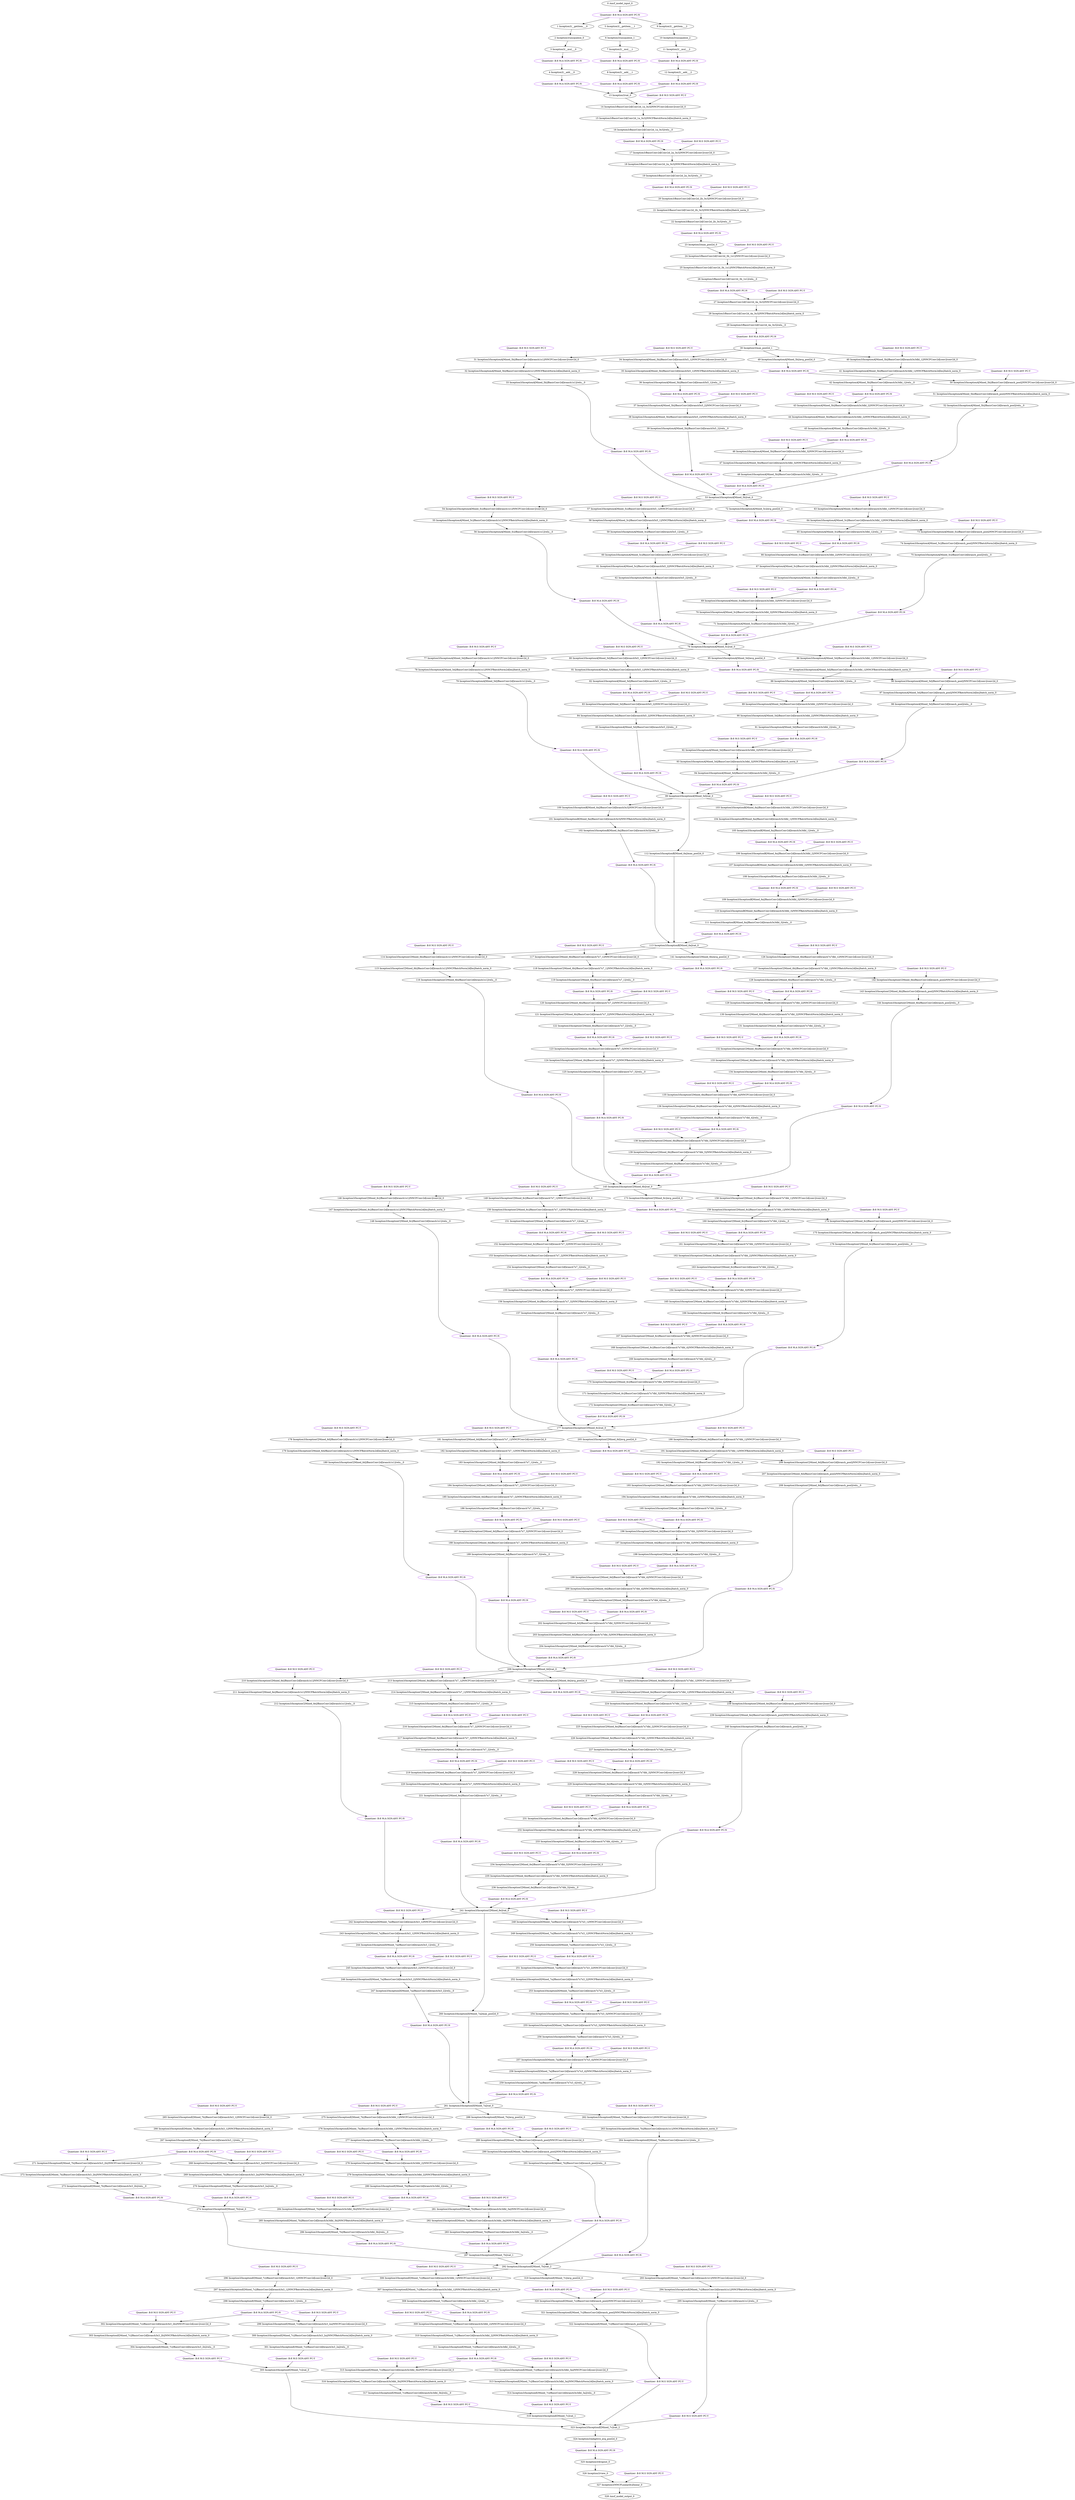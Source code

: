 strict digraph  {
"0 /nncf_model_input_0" [id=0, type=nncf_model_input];
"1 Inception3/__getitem___0" [id=1, type=__getitem__];
"2 Inception3/unsqueeze_0" [id=2, type=unsqueeze];
"3 Inception3/__mul___0" [id=3, type=__mul__];
"4 Inception3/__add___0" [id=4, type=__add__];
"5 Inception3/__getitem___1" [id=5, type=__getitem__];
"6 Inception3/unsqueeze_1" [id=6, type=unsqueeze];
"7 Inception3/__mul___1" [id=7, type=__mul__];
"8 Inception3/__add___1" [id=8, type=__add__];
"9 Inception3/__getitem___2" [id=9, type=__getitem__];
"10 Inception3/unsqueeze_2" [id=10, type=unsqueeze];
"11 Inception3/__mul___2" [id=11, type=__mul__];
"12 Inception3/__add___2" [id=12, type=__add__];
"13 Inception3/cat_0" [id=13, type=cat];
"14 Inception3/BasicConv2d[Conv2d_1a_3x3]/NNCFConv2d[conv]/conv2d_0" [id=14, type=conv2d];
"15 Inception3/BasicConv2d[Conv2d_1a_3x3]/NNCFBatchNorm2d[bn]/batch_norm_0" [id=15, type=batch_norm];
"16 Inception3/BasicConv2d[Conv2d_1a_3x3]/relu__0" [id=16, type=relu_];
"17 Inception3/BasicConv2d[Conv2d_2a_3x3]/NNCFConv2d[conv]/conv2d_0" [id=17, type=conv2d];
"18 Inception3/BasicConv2d[Conv2d_2a_3x3]/NNCFBatchNorm2d[bn]/batch_norm_0" [id=18, type=batch_norm];
"19 Inception3/BasicConv2d[Conv2d_2a_3x3]/relu__0" [id=19, type=relu_];
"20 Inception3/BasicConv2d[Conv2d_2b_3x3]/NNCFConv2d[conv]/conv2d_0" [id=20, type=conv2d];
"21 Inception3/BasicConv2d[Conv2d_2b_3x3]/NNCFBatchNorm2d[bn]/batch_norm_0" [id=21, type=batch_norm];
"22 Inception3/BasicConv2d[Conv2d_2b_3x3]/relu__0" [id=22, type=relu_];
"23 Inception3/max_pool2d_0" [id=23, type=max_pool2d];
"24 Inception3/BasicConv2d[Conv2d_3b_1x1]/NNCFConv2d[conv]/conv2d_0" [id=24, type=conv2d];
"25 Inception3/BasicConv2d[Conv2d_3b_1x1]/NNCFBatchNorm2d[bn]/batch_norm_0" [id=25, type=batch_norm];
"26 Inception3/BasicConv2d[Conv2d_3b_1x1]/relu__0" [id=26, type=relu_];
"27 Inception3/BasicConv2d[Conv2d_4a_3x3]/NNCFConv2d[conv]/conv2d_0" [id=27, type=conv2d];
"28 Inception3/BasicConv2d[Conv2d_4a_3x3]/NNCFBatchNorm2d[bn]/batch_norm_0" [id=28, type=batch_norm];
"29 Inception3/BasicConv2d[Conv2d_4a_3x3]/relu__0" [id=29, type=relu_];
"30 Inception3/max_pool2d_1" [id=30, type=max_pool2d];
"31 Inception3/InceptionA[Mixed_5b]/BasicConv2d[branch1x1]/NNCFConv2d[conv]/conv2d_0" [id=31, type=conv2d];
"32 Inception3/InceptionA[Mixed_5b]/BasicConv2d[branch1x1]/NNCFBatchNorm2d[bn]/batch_norm_0" [id=32, type=batch_norm];
"33 Inception3/InceptionA[Mixed_5b]/BasicConv2d[branch1x1]/relu__0" [id=33, type=relu_];
"34 Inception3/InceptionA[Mixed_5b]/BasicConv2d[branch5x5_1]/NNCFConv2d[conv]/conv2d_0" [id=34, type=conv2d];
"35 Inception3/InceptionA[Mixed_5b]/BasicConv2d[branch5x5_1]/NNCFBatchNorm2d[bn]/batch_norm_0" [id=35, type=batch_norm];
"36 Inception3/InceptionA[Mixed_5b]/BasicConv2d[branch5x5_1]/relu__0" [id=36, type=relu_];
"37 Inception3/InceptionA[Mixed_5b]/BasicConv2d[branch5x5_2]/NNCFConv2d[conv]/conv2d_0" [id=37, type=conv2d];
"38 Inception3/InceptionA[Mixed_5b]/BasicConv2d[branch5x5_2]/NNCFBatchNorm2d[bn]/batch_norm_0" [id=38, type=batch_norm];
"39 Inception3/InceptionA[Mixed_5b]/BasicConv2d[branch5x5_2]/relu__0" [id=39, type=relu_];
"40 Inception3/InceptionA[Mixed_5b]/BasicConv2d[branch3x3dbl_1]/NNCFConv2d[conv]/conv2d_0" [id=40, type=conv2d];
"41 Inception3/InceptionA[Mixed_5b]/BasicConv2d[branch3x3dbl_1]/NNCFBatchNorm2d[bn]/batch_norm_0" [id=41, type=batch_norm];
"42 Inception3/InceptionA[Mixed_5b]/BasicConv2d[branch3x3dbl_1]/relu__0" [id=42, type=relu_];
"43 Inception3/InceptionA[Mixed_5b]/BasicConv2d[branch3x3dbl_2]/NNCFConv2d[conv]/conv2d_0" [id=43, type=conv2d];
"44 Inception3/InceptionA[Mixed_5b]/BasicConv2d[branch3x3dbl_2]/NNCFBatchNorm2d[bn]/batch_norm_0" [id=44, type=batch_norm];
"45 Inception3/InceptionA[Mixed_5b]/BasicConv2d[branch3x3dbl_2]/relu__0" [id=45, type=relu_];
"46 Inception3/InceptionA[Mixed_5b]/BasicConv2d[branch3x3dbl_3]/NNCFConv2d[conv]/conv2d_0" [id=46, type=conv2d];
"47 Inception3/InceptionA[Mixed_5b]/BasicConv2d[branch3x3dbl_3]/NNCFBatchNorm2d[bn]/batch_norm_0" [id=47, type=batch_norm];
"48 Inception3/InceptionA[Mixed_5b]/BasicConv2d[branch3x3dbl_3]/relu__0" [id=48, type=relu_];
"49 Inception3/InceptionA[Mixed_5b]/avg_pool2d_0" [id=49, type=avg_pool2d];
"50 Inception3/InceptionA[Mixed_5b]/BasicConv2d[branch_pool]/NNCFConv2d[conv]/conv2d_0" [id=50, type=conv2d];
"51 Inception3/InceptionA[Mixed_5b]/BasicConv2d[branch_pool]/NNCFBatchNorm2d[bn]/batch_norm_0" [id=51, type=batch_norm];
"52 Inception3/InceptionA[Mixed_5b]/BasicConv2d[branch_pool]/relu__0" [id=52, type=relu_];
"53 Inception3/InceptionA[Mixed_5b]/cat_0" [id=53, type=cat];
"54 Inception3/InceptionA[Mixed_5c]/BasicConv2d[branch1x1]/NNCFConv2d[conv]/conv2d_0" [id=54, type=conv2d];
"55 Inception3/InceptionA[Mixed_5c]/BasicConv2d[branch1x1]/NNCFBatchNorm2d[bn]/batch_norm_0" [id=55, type=batch_norm];
"56 Inception3/InceptionA[Mixed_5c]/BasicConv2d[branch1x1]/relu__0" [id=56, type=relu_];
"57 Inception3/InceptionA[Mixed_5c]/BasicConv2d[branch5x5_1]/NNCFConv2d[conv]/conv2d_0" [id=57, type=conv2d];
"58 Inception3/InceptionA[Mixed_5c]/BasicConv2d[branch5x5_1]/NNCFBatchNorm2d[bn]/batch_norm_0" [id=58, type=batch_norm];
"59 Inception3/InceptionA[Mixed_5c]/BasicConv2d[branch5x5_1]/relu__0" [id=59, type=relu_];
"60 Inception3/InceptionA[Mixed_5c]/BasicConv2d[branch5x5_2]/NNCFConv2d[conv]/conv2d_0" [id=60, type=conv2d];
"61 Inception3/InceptionA[Mixed_5c]/BasicConv2d[branch5x5_2]/NNCFBatchNorm2d[bn]/batch_norm_0" [id=61, type=batch_norm];
"62 Inception3/InceptionA[Mixed_5c]/BasicConv2d[branch5x5_2]/relu__0" [id=62, type=relu_];
"63 Inception3/InceptionA[Mixed_5c]/BasicConv2d[branch3x3dbl_1]/NNCFConv2d[conv]/conv2d_0" [id=63, type=conv2d];
"64 Inception3/InceptionA[Mixed_5c]/BasicConv2d[branch3x3dbl_1]/NNCFBatchNorm2d[bn]/batch_norm_0" [id=64, type=batch_norm];
"65 Inception3/InceptionA[Mixed_5c]/BasicConv2d[branch3x3dbl_1]/relu__0" [id=65, type=relu_];
"66 Inception3/InceptionA[Mixed_5c]/BasicConv2d[branch3x3dbl_2]/NNCFConv2d[conv]/conv2d_0" [id=66, type=conv2d];
"67 Inception3/InceptionA[Mixed_5c]/BasicConv2d[branch3x3dbl_2]/NNCFBatchNorm2d[bn]/batch_norm_0" [id=67, type=batch_norm];
"68 Inception3/InceptionA[Mixed_5c]/BasicConv2d[branch3x3dbl_2]/relu__0" [id=68, type=relu_];
"69 Inception3/InceptionA[Mixed_5c]/BasicConv2d[branch3x3dbl_3]/NNCFConv2d[conv]/conv2d_0" [id=69, type=conv2d];
"70 Inception3/InceptionA[Mixed_5c]/BasicConv2d[branch3x3dbl_3]/NNCFBatchNorm2d[bn]/batch_norm_0" [id=70, type=batch_norm];
"71 Inception3/InceptionA[Mixed_5c]/BasicConv2d[branch3x3dbl_3]/relu__0" [id=71, type=relu_];
"72 Inception3/InceptionA[Mixed_5c]/avg_pool2d_0" [id=72, type=avg_pool2d];
"73 Inception3/InceptionA[Mixed_5c]/BasicConv2d[branch_pool]/NNCFConv2d[conv]/conv2d_0" [id=73, type=conv2d];
"74 Inception3/InceptionA[Mixed_5c]/BasicConv2d[branch_pool]/NNCFBatchNorm2d[bn]/batch_norm_0" [id=74, type=batch_norm];
"75 Inception3/InceptionA[Mixed_5c]/BasicConv2d[branch_pool]/relu__0" [id=75, type=relu_];
"76 Inception3/InceptionA[Mixed_5c]/cat_0" [id=76, type=cat];
"77 Inception3/InceptionA[Mixed_5d]/BasicConv2d[branch1x1]/NNCFConv2d[conv]/conv2d_0" [id=77, type=conv2d];
"78 Inception3/InceptionA[Mixed_5d]/BasicConv2d[branch1x1]/NNCFBatchNorm2d[bn]/batch_norm_0" [id=78, type=batch_norm];
"79 Inception3/InceptionA[Mixed_5d]/BasicConv2d[branch1x1]/relu__0" [id=79, type=relu_];
"80 Inception3/InceptionA[Mixed_5d]/BasicConv2d[branch5x5_1]/NNCFConv2d[conv]/conv2d_0" [id=80, type=conv2d];
"81 Inception3/InceptionA[Mixed_5d]/BasicConv2d[branch5x5_1]/NNCFBatchNorm2d[bn]/batch_norm_0" [id=81, type=batch_norm];
"82 Inception3/InceptionA[Mixed_5d]/BasicConv2d[branch5x5_1]/relu__0" [id=82, type=relu_];
"83 Inception3/InceptionA[Mixed_5d]/BasicConv2d[branch5x5_2]/NNCFConv2d[conv]/conv2d_0" [id=83, type=conv2d];
"84 Inception3/InceptionA[Mixed_5d]/BasicConv2d[branch5x5_2]/NNCFBatchNorm2d[bn]/batch_norm_0" [id=84, type=batch_norm];
"85 Inception3/InceptionA[Mixed_5d]/BasicConv2d[branch5x5_2]/relu__0" [id=85, type=relu_];
"86 Inception3/InceptionA[Mixed_5d]/BasicConv2d[branch3x3dbl_1]/NNCFConv2d[conv]/conv2d_0" [id=86, type=conv2d];
"87 Inception3/InceptionA[Mixed_5d]/BasicConv2d[branch3x3dbl_1]/NNCFBatchNorm2d[bn]/batch_norm_0" [id=87, type=batch_norm];
"88 Inception3/InceptionA[Mixed_5d]/BasicConv2d[branch3x3dbl_1]/relu__0" [id=88, type=relu_];
"89 Inception3/InceptionA[Mixed_5d]/BasicConv2d[branch3x3dbl_2]/NNCFConv2d[conv]/conv2d_0" [id=89, type=conv2d];
"90 Inception3/InceptionA[Mixed_5d]/BasicConv2d[branch3x3dbl_2]/NNCFBatchNorm2d[bn]/batch_norm_0" [id=90, type=batch_norm];
"91 Inception3/InceptionA[Mixed_5d]/BasicConv2d[branch3x3dbl_2]/relu__0" [id=91, type=relu_];
"92 Inception3/InceptionA[Mixed_5d]/BasicConv2d[branch3x3dbl_3]/NNCFConv2d[conv]/conv2d_0" [id=92, type=conv2d];
"93 Inception3/InceptionA[Mixed_5d]/BasicConv2d[branch3x3dbl_3]/NNCFBatchNorm2d[bn]/batch_norm_0" [id=93, type=batch_norm];
"94 Inception3/InceptionA[Mixed_5d]/BasicConv2d[branch3x3dbl_3]/relu__0" [id=94, type=relu_];
"95 Inception3/InceptionA[Mixed_5d]/avg_pool2d_0" [id=95, type=avg_pool2d];
"96 Inception3/InceptionA[Mixed_5d]/BasicConv2d[branch_pool]/NNCFConv2d[conv]/conv2d_0" [id=96, type=conv2d];
"97 Inception3/InceptionA[Mixed_5d]/BasicConv2d[branch_pool]/NNCFBatchNorm2d[bn]/batch_norm_0" [id=97, type=batch_norm];
"98 Inception3/InceptionA[Mixed_5d]/BasicConv2d[branch_pool]/relu__0" [id=98, type=relu_];
"99 Inception3/InceptionA[Mixed_5d]/cat_0" [id=99, type=cat];
"100 Inception3/InceptionB[Mixed_6a]/BasicConv2d[branch3x3]/NNCFConv2d[conv]/conv2d_0" [id=100, type=conv2d];
"101 Inception3/InceptionB[Mixed_6a]/BasicConv2d[branch3x3]/NNCFBatchNorm2d[bn]/batch_norm_0" [id=101, type=batch_norm];
"102 Inception3/InceptionB[Mixed_6a]/BasicConv2d[branch3x3]/relu__0" [id=102, type=relu_];
"103 Inception3/InceptionB[Mixed_6a]/BasicConv2d[branch3x3dbl_1]/NNCFConv2d[conv]/conv2d_0" [id=103, type=conv2d];
"104 Inception3/InceptionB[Mixed_6a]/BasicConv2d[branch3x3dbl_1]/NNCFBatchNorm2d[bn]/batch_norm_0" [id=104, type=batch_norm];
"105 Inception3/InceptionB[Mixed_6a]/BasicConv2d[branch3x3dbl_1]/relu__0" [id=105, type=relu_];
"106 Inception3/InceptionB[Mixed_6a]/BasicConv2d[branch3x3dbl_2]/NNCFConv2d[conv]/conv2d_0" [id=106, type=conv2d];
"107 Inception3/InceptionB[Mixed_6a]/BasicConv2d[branch3x3dbl_2]/NNCFBatchNorm2d[bn]/batch_norm_0" [id=107, type=batch_norm];
"108 Inception3/InceptionB[Mixed_6a]/BasicConv2d[branch3x3dbl_2]/relu__0" [id=108, type=relu_];
"109 Inception3/InceptionB[Mixed_6a]/BasicConv2d[branch3x3dbl_3]/NNCFConv2d[conv]/conv2d_0" [id=109, type=conv2d];
"110 Inception3/InceptionB[Mixed_6a]/BasicConv2d[branch3x3dbl_3]/NNCFBatchNorm2d[bn]/batch_norm_0" [id=110, type=batch_norm];
"111 Inception3/InceptionB[Mixed_6a]/BasicConv2d[branch3x3dbl_3]/relu__0" [id=111, type=relu_];
"112 Inception3/InceptionB[Mixed_6a]/max_pool2d_0" [id=112, type=max_pool2d];
"113 Inception3/InceptionB[Mixed_6a]/cat_0" [id=113, type=cat];
"114 Inception3/InceptionC[Mixed_6b]/BasicConv2d[branch1x1]/NNCFConv2d[conv]/conv2d_0" [id=114, type=conv2d];
"115 Inception3/InceptionC[Mixed_6b]/BasicConv2d[branch1x1]/NNCFBatchNorm2d[bn]/batch_norm_0" [id=115, type=batch_norm];
"116 Inception3/InceptionC[Mixed_6b]/BasicConv2d[branch1x1]/relu__0" [id=116, type=relu_];
"117 Inception3/InceptionC[Mixed_6b]/BasicConv2d[branch7x7_1]/NNCFConv2d[conv]/conv2d_0" [id=117, type=conv2d];
"118 Inception3/InceptionC[Mixed_6b]/BasicConv2d[branch7x7_1]/NNCFBatchNorm2d[bn]/batch_norm_0" [id=118, type=batch_norm];
"119 Inception3/InceptionC[Mixed_6b]/BasicConv2d[branch7x7_1]/relu__0" [id=119, type=relu_];
"120 Inception3/InceptionC[Mixed_6b]/BasicConv2d[branch7x7_2]/NNCFConv2d[conv]/conv2d_0" [id=120, type=conv2d];
"121 Inception3/InceptionC[Mixed_6b]/BasicConv2d[branch7x7_2]/NNCFBatchNorm2d[bn]/batch_norm_0" [id=121, type=batch_norm];
"122 Inception3/InceptionC[Mixed_6b]/BasicConv2d[branch7x7_2]/relu__0" [id=122, type=relu_];
"123 Inception3/InceptionC[Mixed_6b]/BasicConv2d[branch7x7_3]/NNCFConv2d[conv]/conv2d_0" [id=123, type=conv2d];
"124 Inception3/InceptionC[Mixed_6b]/BasicConv2d[branch7x7_3]/NNCFBatchNorm2d[bn]/batch_norm_0" [id=124, type=batch_norm];
"125 Inception3/InceptionC[Mixed_6b]/BasicConv2d[branch7x7_3]/relu__0" [id=125, type=relu_];
"126 Inception3/InceptionC[Mixed_6b]/BasicConv2d[branch7x7dbl_1]/NNCFConv2d[conv]/conv2d_0" [id=126, type=conv2d];
"127 Inception3/InceptionC[Mixed_6b]/BasicConv2d[branch7x7dbl_1]/NNCFBatchNorm2d[bn]/batch_norm_0" [id=127, type=batch_norm];
"128 Inception3/InceptionC[Mixed_6b]/BasicConv2d[branch7x7dbl_1]/relu__0" [id=128, type=relu_];
"129 Inception3/InceptionC[Mixed_6b]/BasicConv2d[branch7x7dbl_2]/NNCFConv2d[conv]/conv2d_0" [id=129, type=conv2d];
"130 Inception3/InceptionC[Mixed_6b]/BasicConv2d[branch7x7dbl_2]/NNCFBatchNorm2d[bn]/batch_norm_0" [id=130, type=batch_norm];
"131 Inception3/InceptionC[Mixed_6b]/BasicConv2d[branch7x7dbl_2]/relu__0" [id=131, type=relu_];
"132 Inception3/InceptionC[Mixed_6b]/BasicConv2d[branch7x7dbl_3]/NNCFConv2d[conv]/conv2d_0" [id=132, type=conv2d];
"133 Inception3/InceptionC[Mixed_6b]/BasicConv2d[branch7x7dbl_3]/NNCFBatchNorm2d[bn]/batch_norm_0" [id=133, type=batch_norm];
"134 Inception3/InceptionC[Mixed_6b]/BasicConv2d[branch7x7dbl_3]/relu__0" [id=134, type=relu_];
"135 Inception3/InceptionC[Mixed_6b]/BasicConv2d[branch7x7dbl_4]/NNCFConv2d[conv]/conv2d_0" [id=135, type=conv2d];
"136 Inception3/InceptionC[Mixed_6b]/BasicConv2d[branch7x7dbl_4]/NNCFBatchNorm2d[bn]/batch_norm_0" [id=136, type=batch_norm];
"137 Inception3/InceptionC[Mixed_6b]/BasicConv2d[branch7x7dbl_4]/relu__0" [id=137, type=relu_];
"138 Inception3/InceptionC[Mixed_6b]/BasicConv2d[branch7x7dbl_5]/NNCFConv2d[conv]/conv2d_0" [id=138, type=conv2d];
"139 Inception3/InceptionC[Mixed_6b]/BasicConv2d[branch7x7dbl_5]/NNCFBatchNorm2d[bn]/batch_norm_0" [id=139, type=batch_norm];
"140 Inception3/InceptionC[Mixed_6b]/BasicConv2d[branch7x7dbl_5]/relu__0" [id=140, type=relu_];
"141 Inception3/InceptionC[Mixed_6b]/avg_pool2d_0" [id=141, type=avg_pool2d];
"142 Inception3/InceptionC[Mixed_6b]/BasicConv2d[branch_pool]/NNCFConv2d[conv]/conv2d_0" [id=142, type=conv2d];
"143 Inception3/InceptionC[Mixed_6b]/BasicConv2d[branch_pool]/NNCFBatchNorm2d[bn]/batch_norm_0" [id=143, type=batch_norm];
"144 Inception3/InceptionC[Mixed_6b]/BasicConv2d[branch_pool]/relu__0" [id=144, type=relu_];
"145 Inception3/InceptionC[Mixed_6b]/cat_0" [id=145, type=cat];
"146 Inception3/InceptionC[Mixed_6c]/BasicConv2d[branch1x1]/NNCFConv2d[conv]/conv2d_0" [id=146, type=conv2d];
"147 Inception3/InceptionC[Mixed_6c]/BasicConv2d[branch1x1]/NNCFBatchNorm2d[bn]/batch_norm_0" [id=147, type=batch_norm];
"148 Inception3/InceptionC[Mixed_6c]/BasicConv2d[branch1x1]/relu__0" [id=148, type=relu_];
"149 Inception3/InceptionC[Mixed_6c]/BasicConv2d[branch7x7_1]/NNCFConv2d[conv]/conv2d_0" [id=149, type=conv2d];
"150 Inception3/InceptionC[Mixed_6c]/BasicConv2d[branch7x7_1]/NNCFBatchNorm2d[bn]/batch_norm_0" [id=150, type=batch_norm];
"151 Inception3/InceptionC[Mixed_6c]/BasicConv2d[branch7x7_1]/relu__0" [id=151, type=relu_];
"152 Inception3/InceptionC[Mixed_6c]/BasicConv2d[branch7x7_2]/NNCFConv2d[conv]/conv2d_0" [id=152, type=conv2d];
"153 Inception3/InceptionC[Mixed_6c]/BasicConv2d[branch7x7_2]/NNCFBatchNorm2d[bn]/batch_norm_0" [id=153, type=batch_norm];
"154 Inception3/InceptionC[Mixed_6c]/BasicConv2d[branch7x7_2]/relu__0" [id=154, type=relu_];
"155 Inception3/InceptionC[Mixed_6c]/BasicConv2d[branch7x7_3]/NNCFConv2d[conv]/conv2d_0" [id=155, type=conv2d];
"156 Inception3/InceptionC[Mixed_6c]/BasicConv2d[branch7x7_3]/NNCFBatchNorm2d[bn]/batch_norm_0" [id=156, type=batch_norm];
"157 Inception3/InceptionC[Mixed_6c]/BasicConv2d[branch7x7_3]/relu__0" [id=157, type=relu_];
"158 Inception3/InceptionC[Mixed_6c]/BasicConv2d[branch7x7dbl_1]/NNCFConv2d[conv]/conv2d_0" [id=158, type=conv2d];
"159 Inception3/InceptionC[Mixed_6c]/BasicConv2d[branch7x7dbl_1]/NNCFBatchNorm2d[bn]/batch_norm_0" [id=159, type=batch_norm];
"160 Inception3/InceptionC[Mixed_6c]/BasicConv2d[branch7x7dbl_1]/relu__0" [id=160, type=relu_];
"161 Inception3/InceptionC[Mixed_6c]/BasicConv2d[branch7x7dbl_2]/NNCFConv2d[conv]/conv2d_0" [id=161, type=conv2d];
"162 Inception3/InceptionC[Mixed_6c]/BasicConv2d[branch7x7dbl_2]/NNCFBatchNorm2d[bn]/batch_norm_0" [id=162, type=batch_norm];
"163 Inception3/InceptionC[Mixed_6c]/BasicConv2d[branch7x7dbl_2]/relu__0" [id=163, type=relu_];
"164 Inception3/InceptionC[Mixed_6c]/BasicConv2d[branch7x7dbl_3]/NNCFConv2d[conv]/conv2d_0" [id=164, type=conv2d];
"165 Inception3/InceptionC[Mixed_6c]/BasicConv2d[branch7x7dbl_3]/NNCFBatchNorm2d[bn]/batch_norm_0" [id=165, type=batch_norm];
"166 Inception3/InceptionC[Mixed_6c]/BasicConv2d[branch7x7dbl_3]/relu__0" [id=166, type=relu_];
"167 Inception3/InceptionC[Mixed_6c]/BasicConv2d[branch7x7dbl_4]/NNCFConv2d[conv]/conv2d_0" [id=167, type=conv2d];
"168 Inception3/InceptionC[Mixed_6c]/BasicConv2d[branch7x7dbl_4]/NNCFBatchNorm2d[bn]/batch_norm_0" [id=168, type=batch_norm];
"169 Inception3/InceptionC[Mixed_6c]/BasicConv2d[branch7x7dbl_4]/relu__0" [id=169, type=relu_];
"170 Inception3/InceptionC[Mixed_6c]/BasicConv2d[branch7x7dbl_5]/NNCFConv2d[conv]/conv2d_0" [id=170, type=conv2d];
"171 Inception3/InceptionC[Mixed_6c]/BasicConv2d[branch7x7dbl_5]/NNCFBatchNorm2d[bn]/batch_norm_0" [id=171, type=batch_norm];
"172 Inception3/InceptionC[Mixed_6c]/BasicConv2d[branch7x7dbl_5]/relu__0" [id=172, type=relu_];
"173 Inception3/InceptionC[Mixed_6c]/avg_pool2d_0" [id=173, type=avg_pool2d];
"174 Inception3/InceptionC[Mixed_6c]/BasicConv2d[branch_pool]/NNCFConv2d[conv]/conv2d_0" [id=174, type=conv2d];
"175 Inception3/InceptionC[Mixed_6c]/BasicConv2d[branch_pool]/NNCFBatchNorm2d[bn]/batch_norm_0" [id=175, type=batch_norm];
"176 Inception3/InceptionC[Mixed_6c]/BasicConv2d[branch_pool]/relu__0" [id=176, type=relu_];
"177 Inception3/InceptionC[Mixed_6c]/cat_0" [id=177, type=cat];
"178 Inception3/InceptionC[Mixed_6d]/BasicConv2d[branch1x1]/NNCFConv2d[conv]/conv2d_0" [id=178, type=conv2d];
"179 Inception3/InceptionC[Mixed_6d]/BasicConv2d[branch1x1]/NNCFBatchNorm2d[bn]/batch_norm_0" [id=179, type=batch_norm];
"180 Inception3/InceptionC[Mixed_6d]/BasicConv2d[branch1x1]/relu__0" [id=180, type=relu_];
"181 Inception3/InceptionC[Mixed_6d]/BasicConv2d[branch7x7_1]/NNCFConv2d[conv]/conv2d_0" [id=181, type=conv2d];
"182 Inception3/InceptionC[Mixed_6d]/BasicConv2d[branch7x7_1]/NNCFBatchNorm2d[bn]/batch_norm_0" [id=182, type=batch_norm];
"183 Inception3/InceptionC[Mixed_6d]/BasicConv2d[branch7x7_1]/relu__0" [id=183, type=relu_];
"184 Inception3/InceptionC[Mixed_6d]/BasicConv2d[branch7x7_2]/NNCFConv2d[conv]/conv2d_0" [id=184, type=conv2d];
"185 Inception3/InceptionC[Mixed_6d]/BasicConv2d[branch7x7_2]/NNCFBatchNorm2d[bn]/batch_norm_0" [id=185, type=batch_norm];
"186 Inception3/InceptionC[Mixed_6d]/BasicConv2d[branch7x7_2]/relu__0" [id=186, type=relu_];
"187 Inception3/InceptionC[Mixed_6d]/BasicConv2d[branch7x7_3]/NNCFConv2d[conv]/conv2d_0" [id=187, type=conv2d];
"188 Inception3/InceptionC[Mixed_6d]/BasicConv2d[branch7x7_3]/NNCFBatchNorm2d[bn]/batch_norm_0" [id=188, type=batch_norm];
"189 Inception3/InceptionC[Mixed_6d]/BasicConv2d[branch7x7_3]/relu__0" [id=189, type=relu_];
"190 Inception3/InceptionC[Mixed_6d]/BasicConv2d[branch7x7dbl_1]/NNCFConv2d[conv]/conv2d_0" [id=190, type=conv2d];
"191 Inception3/InceptionC[Mixed_6d]/BasicConv2d[branch7x7dbl_1]/NNCFBatchNorm2d[bn]/batch_norm_0" [id=191, type=batch_norm];
"192 Inception3/InceptionC[Mixed_6d]/BasicConv2d[branch7x7dbl_1]/relu__0" [id=192, type=relu_];
"193 Inception3/InceptionC[Mixed_6d]/BasicConv2d[branch7x7dbl_2]/NNCFConv2d[conv]/conv2d_0" [id=193, type=conv2d];
"194 Inception3/InceptionC[Mixed_6d]/BasicConv2d[branch7x7dbl_2]/NNCFBatchNorm2d[bn]/batch_norm_0" [id=194, type=batch_norm];
"195 Inception3/InceptionC[Mixed_6d]/BasicConv2d[branch7x7dbl_2]/relu__0" [id=195, type=relu_];
"196 Inception3/InceptionC[Mixed_6d]/BasicConv2d[branch7x7dbl_3]/NNCFConv2d[conv]/conv2d_0" [id=196, type=conv2d];
"197 Inception3/InceptionC[Mixed_6d]/BasicConv2d[branch7x7dbl_3]/NNCFBatchNorm2d[bn]/batch_norm_0" [id=197, type=batch_norm];
"198 Inception3/InceptionC[Mixed_6d]/BasicConv2d[branch7x7dbl_3]/relu__0" [id=198, type=relu_];
"199 Inception3/InceptionC[Mixed_6d]/BasicConv2d[branch7x7dbl_4]/NNCFConv2d[conv]/conv2d_0" [id=199, type=conv2d];
"200 Inception3/InceptionC[Mixed_6d]/BasicConv2d[branch7x7dbl_4]/NNCFBatchNorm2d[bn]/batch_norm_0" [id=200, type=batch_norm];
"201 Inception3/InceptionC[Mixed_6d]/BasicConv2d[branch7x7dbl_4]/relu__0" [id=201, type=relu_];
"202 Inception3/InceptionC[Mixed_6d]/BasicConv2d[branch7x7dbl_5]/NNCFConv2d[conv]/conv2d_0" [id=202, type=conv2d];
"203 Inception3/InceptionC[Mixed_6d]/BasicConv2d[branch7x7dbl_5]/NNCFBatchNorm2d[bn]/batch_norm_0" [id=203, type=batch_norm];
"204 Inception3/InceptionC[Mixed_6d]/BasicConv2d[branch7x7dbl_5]/relu__0" [id=204, type=relu_];
"205 Inception3/InceptionC[Mixed_6d]/avg_pool2d_0" [id=205, type=avg_pool2d];
"206 Inception3/InceptionC[Mixed_6d]/BasicConv2d[branch_pool]/NNCFConv2d[conv]/conv2d_0" [id=206, type=conv2d];
"207 Inception3/InceptionC[Mixed_6d]/BasicConv2d[branch_pool]/NNCFBatchNorm2d[bn]/batch_norm_0" [id=207, type=batch_norm];
"208 Inception3/InceptionC[Mixed_6d]/BasicConv2d[branch_pool]/relu__0" [id=208, type=relu_];
"209 Inception3/InceptionC[Mixed_6d]/cat_0" [id=209, type=cat];
"210 Inception3/InceptionC[Mixed_6e]/BasicConv2d[branch1x1]/NNCFConv2d[conv]/conv2d_0" [id=210, type=conv2d];
"211 Inception3/InceptionC[Mixed_6e]/BasicConv2d[branch1x1]/NNCFBatchNorm2d[bn]/batch_norm_0" [id=211, type=batch_norm];
"212 Inception3/InceptionC[Mixed_6e]/BasicConv2d[branch1x1]/relu__0" [id=212, type=relu_];
"213 Inception3/InceptionC[Mixed_6e]/BasicConv2d[branch7x7_1]/NNCFConv2d[conv]/conv2d_0" [id=213, type=conv2d];
"214 Inception3/InceptionC[Mixed_6e]/BasicConv2d[branch7x7_1]/NNCFBatchNorm2d[bn]/batch_norm_0" [id=214, type=batch_norm];
"215 Inception3/InceptionC[Mixed_6e]/BasicConv2d[branch7x7_1]/relu__0" [id=215, type=relu_];
"216 Inception3/InceptionC[Mixed_6e]/BasicConv2d[branch7x7_2]/NNCFConv2d[conv]/conv2d_0" [id=216, type=conv2d];
"217 Inception3/InceptionC[Mixed_6e]/BasicConv2d[branch7x7_2]/NNCFBatchNorm2d[bn]/batch_norm_0" [id=217, type=batch_norm];
"218 Inception3/InceptionC[Mixed_6e]/BasicConv2d[branch7x7_2]/relu__0" [id=218, type=relu_];
"219 Inception3/InceptionC[Mixed_6e]/BasicConv2d[branch7x7_3]/NNCFConv2d[conv]/conv2d_0" [id=219, type=conv2d];
"220 Inception3/InceptionC[Mixed_6e]/BasicConv2d[branch7x7_3]/NNCFBatchNorm2d[bn]/batch_norm_0" [id=220, type=batch_norm];
"221 Inception3/InceptionC[Mixed_6e]/BasicConv2d[branch7x7_3]/relu__0" [id=221, type=relu_];
"222 Inception3/InceptionC[Mixed_6e]/BasicConv2d[branch7x7dbl_1]/NNCFConv2d[conv]/conv2d_0" [id=222, type=conv2d];
"223 Inception3/InceptionC[Mixed_6e]/BasicConv2d[branch7x7dbl_1]/NNCFBatchNorm2d[bn]/batch_norm_0" [id=223, type=batch_norm];
"224 Inception3/InceptionC[Mixed_6e]/BasicConv2d[branch7x7dbl_1]/relu__0" [id=224, type=relu_];
"225 Inception3/InceptionC[Mixed_6e]/BasicConv2d[branch7x7dbl_2]/NNCFConv2d[conv]/conv2d_0" [id=225, type=conv2d];
"226 Inception3/InceptionC[Mixed_6e]/BasicConv2d[branch7x7dbl_2]/NNCFBatchNorm2d[bn]/batch_norm_0" [id=226, type=batch_norm];
"227 Inception3/InceptionC[Mixed_6e]/BasicConv2d[branch7x7dbl_2]/relu__0" [id=227, type=relu_];
"228 Inception3/InceptionC[Mixed_6e]/BasicConv2d[branch7x7dbl_3]/NNCFConv2d[conv]/conv2d_0" [id=228, type=conv2d];
"229 Inception3/InceptionC[Mixed_6e]/BasicConv2d[branch7x7dbl_3]/NNCFBatchNorm2d[bn]/batch_norm_0" [id=229, type=batch_norm];
"230 Inception3/InceptionC[Mixed_6e]/BasicConv2d[branch7x7dbl_3]/relu__0" [id=230, type=relu_];
"231 Inception3/InceptionC[Mixed_6e]/BasicConv2d[branch7x7dbl_4]/NNCFConv2d[conv]/conv2d_0" [id=231, type=conv2d];
"232 Inception3/InceptionC[Mixed_6e]/BasicConv2d[branch7x7dbl_4]/NNCFBatchNorm2d[bn]/batch_norm_0" [id=232, type=batch_norm];
"233 Inception3/InceptionC[Mixed_6e]/BasicConv2d[branch7x7dbl_4]/relu__0" [id=233, type=relu_];
"234 Inception3/InceptionC[Mixed_6e]/BasicConv2d[branch7x7dbl_5]/NNCFConv2d[conv]/conv2d_0" [id=234, type=conv2d];
"235 Inception3/InceptionC[Mixed_6e]/BasicConv2d[branch7x7dbl_5]/NNCFBatchNorm2d[bn]/batch_norm_0" [id=235, type=batch_norm];
"236 Inception3/InceptionC[Mixed_6e]/BasicConv2d[branch7x7dbl_5]/relu__0" [id=236, type=relu_];
"237 Inception3/InceptionC[Mixed_6e]/avg_pool2d_0" [id=237, type=avg_pool2d];
"238 Inception3/InceptionC[Mixed_6e]/BasicConv2d[branch_pool]/NNCFConv2d[conv]/conv2d_0" [id=238, type=conv2d];
"239 Inception3/InceptionC[Mixed_6e]/BasicConv2d[branch_pool]/NNCFBatchNorm2d[bn]/batch_norm_0" [id=239, type=batch_norm];
"240 Inception3/InceptionC[Mixed_6e]/BasicConv2d[branch_pool]/relu__0" [id=240, type=relu_];
"241 Inception3/InceptionC[Mixed_6e]/cat_0" [id=241, type=cat];
"242 Inception3/InceptionD[Mixed_7a]/BasicConv2d[branch3x3_1]/NNCFConv2d[conv]/conv2d_0" [id=242, type=conv2d];
"243 Inception3/InceptionD[Mixed_7a]/BasicConv2d[branch3x3_1]/NNCFBatchNorm2d[bn]/batch_norm_0" [id=243, type=batch_norm];
"244 Inception3/InceptionD[Mixed_7a]/BasicConv2d[branch3x3_1]/relu__0" [id=244, type=relu_];
"245 Inception3/InceptionD[Mixed_7a]/BasicConv2d[branch3x3_2]/NNCFConv2d[conv]/conv2d_0" [id=245, type=conv2d];
"246 Inception3/InceptionD[Mixed_7a]/BasicConv2d[branch3x3_2]/NNCFBatchNorm2d[bn]/batch_norm_0" [id=246, type=batch_norm];
"247 Inception3/InceptionD[Mixed_7a]/BasicConv2d[branch3x3_2]/relu__0" [id=247, type=relu_];
"248 Inception3/InceptionD[Mixed_7a]/BasicConv2d[branch7x7x3_1]/NNCFConv2d[conv]/conv2d_0" [id=248, type=conv2d];
"249 Inception3/InceptionD[Mixed_7a]/BasicConv2d[branch7x7x3_1]/NNCFBatchNorm2d[bn]/batch_norm_0" [id=249, type=batch_norm];
"250 Inception3/InceptionD[Mixed_7a]/BasicConv2d[branch7x7x3_1]/relu__0" [id=250, type=relu_];
"251 Inception3/InceptionD[Mixed_7a]/BasicConv2d[branch7x7x3_2]/NNCFConv2d[conv]/conv2d_0" [id=251, type=conv2d];
"252 Inception3/InceptionD[Mixed_7a]/BasicConv2d[branch7x7x3_2]/NNCFBatchNorm2d[bn]/batch_norm_0" [id=252, type=batch_norm];
"253 Inception3/InceptionD[Mixed_7a]/BasicConv2d[branch7x7x3_2]/relu__0" [id=253, type=relu_];
"254 Inception3/InceptionD[Mixed_7a]/BasicConv2d[branch7x7x3_3]/NNCFConv2d[conv]/conv2d_0" [id=254, type=conv2d];
"255 Inception3/InceptionD[Mixed_7a]/BasicConv2d[branch7x7x3_3]/NNCFBatchNorm2d[bn]/batch_norm_0" [id=255, type=batch_norm];
"256 Inception3/InceptionD[Mixed_7a]/BasicConv2d[branch7x7x3_3]/relu__0" [id=256, type=relu_];
"257 Inception3/InceptionD[Mixed_7a]/BasicConv2d[branch7x7x3_4]/NNCFConv2d[conv]/conv2d_0" [id=257, type=conv2d];
"258 Inception3/InceptionD[Mixed_7a]/BasicConv2d[branch7x7x3_4]/NNCFBatchNorm2d[bn]/batch_norm_0" [id=258, type=batch_norm];
"259 Inception3/InceptionD[Mixed_7a]/BasicConv2d[branch7x7x3_4]/relu__0" [id=259, type=relu_];
"260 Inception3/InceptionD[Mixed_7a]/max_pool2d_0" [id=260, type=max_pool2d];
"261 Inception3/InceptionD[Mixed_7a]/cat_0" [id=261, type=cat];
"262 Inception3/InceptionE[Mixed_7b]/BasicConv2d[branch1x1]/NNCFConv2d[conv]/conv2d_0" [id=262, type=conv2d];
"263 Inception3/InceptionE[Mixed_7b]/BasicConv2d[branch1x1]/NNCFBatchNorm2d[bn]/batch_norm_0" [id=263, type=batch_norm];
"264 Inception3/InceptionE[Mixed_7b]/BasicConv2d[branch1x1]/relu__0" [id=264, type=relu_];
"265 Inception3/InceptionE[Mixed_7b]/BasicConv2d[branch3x3_1]/NNCFConv2d[conv]/conv2d_0" [id=265, type=conv2d];
"266 Inception3/InceptionE[Mixed_7b]/BasicConv2d[branch3x3_1]/NNCFBatchNorm2d[bn]/batch_norm_0" [id=266, type=batch_norm];
"267 Inception3/InceptionE[Mixed_7b]/BasicConv2d[branch3x3_1]/relu__0" [id=267, type=relu_];
"268 Inception3/InceptionE[Mixed_7b]/BasicConv2d[branch3x3_2a]/NNCFConv2d[conv]/conv2d_0" [id=268, type=conv2d];
"269 Inception3/InceptionE[Mixed_7b]/BasicConv2d[branch3x3_2a]/NNCFBatchNorm2d[bn]/batch_norm_0" [id=269, type=batch_norm];
"270 Inception3/InceptionE[Mixed_7b]/BasicConv2d[branch3x3_2a]/relu__0" [id=270, type=relu_];
"271 Inception3/InceptionE[Mixed_7b]/BasicConv2d[branch3x3_2b]/NNCFConv2d[conv]/conv2d_0" [id=271, type=conv2d];
"272 Inception3/InceptionE[Mixed_7b]/BasicConv2d[branch3x3_2b]/NNCFBatchNorm2d[bn]/batch_norm_0" [id=272, type=batch_norm];
"273 Inception3/InceptionE[Mixed_7b]/BasicConv2d[branch3x3_2b]/relu__0" [id=273, type=relu_];
"274 Inception3/InceptionE[Mixed_7b]/cat_0" [id=274, type=cat];
"275 Inception3/InceptionE[Mixed_7b]/BasicConv2d[branch3x3dbl_1]/NNCFConv2d[conv]/conv2d_0" [id=275, type=conv2d];
"276 Inception3/InceptionE[Mixed_7b]/BasicConv2d[branch3x3dbl_1]/NNCFBatchNorm2d[bn]/batch_norm_0" [id=276, type=batch_norm];
"277 Inception3/InceptionE[Mixed_7b]/BasicConv2d[branch3x3dbl_1]/relu__0" [id=277, type=relu_];
"278 Inception3/InceptionE[Mixed_7b]/BasicConv2d[branch3x3dbl_2]/NNCFConv2d[conv]/conv2d_0" [id=278, type=conv2d];
"279 Inception3/InceptionE[Mixed_7b]/BasicConv2d[branch3x3dbl_2]/NNCFBatchNorm2d[bn]/batch_norm_0" [id=279, type=batch_norm];
"280 Inception3/InceptionE[Mixed_7b]/BasicConv2d[branch3x3dbl_2]/relu__0" [id=280, type=relu_];
"281 Inception3/InceptionE[Mixed_7b]/BasicConv2d[branch3x3dbl_3a]/NNCFConv2d[conv]/conv2d_0" [id=281, type=conv2d];
"282 Inception3/InceptionE[Mixed_7b]/BasicConv2d[branch3x3dbl_3a]/NNCFBatchNorm2d[bn]/batch_norm_0" [id=282, type=batch_norm];
"283 Inception3/InceptionE[Mixed_7b]/BasicConv2d[branch3x3dbl_3a]/relu__0" [id=283, type=relu_];
"284 Inception3/InceptionE[Mixed_7b]/BasicConv2d[branch3x3dbl_3b]/NNCFConv2d[conv]/conv2d_0" [id=284, type=conv2d];
"285 Inception3/InceptionE[Mixed_7b]/BasicConv2d[branch3x3dbl_3b]/NNCFBatchNorm2d[bn]/batch_norm_0" [id=285, type=batch_norm];
"286 Inception3/InceptionE[Mixed_7b]/BasicConv2d[branch3x3dbl_3b]/relu__0" [id=286, type=relu_];
"287 Inception3/InceptionE[Mixed_7b]/cat_1" [id=287, type=cat];
"288 Inception3/InceptionE[Mixed_7b]/avg_pool2d_0" [id=288, type=avg_pool2d];
"289 Inception3/InceptionE[Mixed_7b]/BasicConv2d[branch_pool]/NNCFConv2d[conv]/conv2d_0" [id=289, type=conv2d];
"290 Inception3/InceptionE[Mixed_7b]/BasicConv2d[branch_pool]/NNCFBatchNorm2d[bn]/batch_norm_0" [id=290, type=batch_norm];
"291 Inception3/InceptionE[Mixed_7b]/BasicConv2d[branch_pool]/relu__0" [id=291, type=relu_];
"292 Inception3/InceptionE[Mixed_7b]/cat_2" [id=292, type=cat];
"293 Inception3/InceptionE[Mixed_7c]/BasicConv2d[branch1x1]/NNCFConv2d[conv]/conv2d_0" [id=293, type=conv2d];
"294 Inception3/InceptionE[Mixed_7c]/BasicConv2d[branch1x1]/NNCFBatchNorm2d[bn]/batch_norm_0" [id=294, type=batch_norm];
"295 Inception3/InceptionE[Mixed_7c]/BasicConv2d[branch1x1]/relu__0" [id=295, type=relu_];
"296 Inception3/InceptionE[Mixed_7c]/BasicConv2d[branch3x3_1]/NNCFConv2d[conv]/conv2d_0" [id=296, type=conv2d];
"297 Inception3/InceptionE[Mixed_7c]/BasicConv2d[branch3x3_1]/NNCFBatchNorm2d[bn]/batch_norm_0" [id=297, type=batch_norm];
"298 Inception3/InceptionE[Mixed_7c]/BasicConv2d[branch3x3_1]/relu__0" [id=298, type=relu_];
"299 Inception3/InceptionE[Mixed_7c]/BasicConv2d[branch3x3_2a]/NNCFConv2d[conv]/conv2d_0" [id=299, type=conv2d];
"300 Inception3/InceptionE[Mixed_7c]/BasicConv2d[branch3x3_2a]/NNCFBatchNorm2d[bn]/batch_norm_0" [id=300, type=batch_norm];
"301 Inception3/InceptionE[Mixed_7c]/BasicConv2d[branch3x3_2a]/relu__0" [id=301, type=relu_];
"302 Inception3/InceptionE[Mixed_7c]/BasicConv2d[branch3x3_2b]/NNCFConv2d[conv]/conv2d_0" [id=302, type=conv2d];
"303 Inception3/InceptionE[Mixed_7c]/BasicConv2d[branch3x3_2b]/NNCFBatchNorm2d[bn]/batch_norm_0" [id=303, type=batch_norm];
"304 Inception3/InceptionE[Mixed_7c]/BasicConv2d[branch3x3_2b]/relu__0" [id=304, type=relu_];
"305 Inception3/InceptionE[Mixed_7c]/cat_0" [id=305, type=cat];
"306 Inception3/InceptionE[Mixed_7c]/BasicConv2d[branch3x3dbl_1]/NNCFConv2d[conv]/conv2d_0" [id=306, type=conv2d];
"307 Inception3/InceptionE[Mixed_7c]/BasicConv2d[branch3x3dbl_1]/NNCFBatchNorm2d[bn]/batch_norm_0" [id=307, type=batch_norm];
"308 Inception3/InceptionE[Mixed_7c]/BasicConv2d[branch3x3dbl_1]/relu__0" [id=308, type=relu_];
"309 Inception3/InceptionE[Mixed_7c]/BasicConv2d[branch3x3dbl_2]/NNCFConv2d[conv]/conv2d_0" [id=309, type=conv2d];
"310 Inception3/InceptionE[Mixed_7c]/BasicConv2d[branch3x3dbl_2]/NNCFBatchNorm2d[bn]/batch_norm_0" [id=310, type=batch_norm];
"311 Inception3/InceptionE[Mixed_7c]/BasicConv2d[branch3x3dbl_2]/relu__0" [id=311, type=relu_];
"312 Inception3/InceptionE[Mixed_7c]/BasicConv2d[branch3x3dbl_3a]/NNCFConv2d[conv]/conv2d_0" [id=312, type=conv2d];
"313 Inception3/InceptionE[Mixed_7c]/BasicConv2d[branch3x3dbl_3a]/NNCFBatchNorm2d[bn]/batch_norm_0" [id=313, type=batch_norm];
"314 Inception3/InceptionE[Mixed_7c]/BasicConv2d[branch3x3dbl_3a]/relu__0" [id=314, type=relu_];
"315 Inception3/InceptionE[Mixed_7c]/BasicConv2d[branch3x3dbl_3b]/NNCFConv2d[conv]/conv2d_0" [id=315, type=conv2d];
"316 Inception3/InceptionE[Mixed_7c]/BasicConv2d[branch3x3dbl_3b]/NNCFBatchNorm2d[bn]/batch_norm_0" [id=316, type=batch_norm];
"317 Inception3/InceptionE[Mixed_7c]/BasicConv2d[branch3x3dbl_3b]/relu__0" [id=317, type=relu_];
"318 Inception3/InceptionE[Mixed_7c]/cat_1" [id=318, type=cat];
"319 Inception3/InceptionE[Mixed_7c]/avg_pool2d_0" [id=319, type=avg_pool2d];
"320 Inception3/InceptionE[Mixed_7c]/BasicConv2d[branch_pool]/NNCFConv2d[conv]/conv2d_0" [id=320, type=conv2d];
"321 Inception3/InceptionE[Mixed_7c]/BasicConv2d[branch_pool]/NNCFBatchNorm2d[bn]/batch_norm_0" [id=321, type=batch_norm];
"322 Inception3/InceptionE[Mixed_7c]/BasicConv2d[branch_pool]/relu__0" [id=322, type=relu_];
"323 Inception3/InceptionE[Mixed_7c]/cat_2" [id=323, type=cat];
"324 Inception3/adaptive_avg_pool2d_0" [id=324, type=adaptive_avg_pool2d];
"325 Inception3/dropout_0" [id=325, type=dropout];
"326 Inception3/view_0" [id=326, type=view];
"327 Inception3/NNCFLinear[fc]/linear_0" [id=327, type=linear];
"328 /nncf_model_output_0" [id=328, type=nncf_model_output];
"/nncf_model_input_0|OUT" [color=purple, id=0, label="Quantizer: B:8 M:A SGN:ANY PC:N"];
"Inception3/__mul___0|OUT" [color=purple, id=3, label="Quantizer: B:8 M:A SGN:ANY PC:N"];
"Inception3/__add___0|OUT" [color=purple, id=4, label="Quantizer: B:8 M:A SGN:ANY PC:N"];
"Inception3/__mul___1|OUT" [color=purple, id=7, label="Quantizer: B:8 M:A SGN:ANY PC:N"];
"Inception3/__add___1|OUT" [color=purple, id=8, label="Quantizer: B:8 M:A SGN:ANY PC:N"];
"Inception3/__mul___2|OUT" [color=purple, id=11, label="Quantizer: B:8 M:A SGN:ANY PC:N"];
"Inception3/__add___2|OUT" [color=purple, id=12, label="Quantizer: B:8 M:A SGN:ANY PC:N"];
"Inception3/BasicConv2d[Conv2d_1a_3x3]/NNCFConv2d[conv]/conv2d_0|WEIGHT" [color=purple, id=14, label="Quantizer: B:8 M:S SGN:ANY PC:Y"];
"Inception3/BasicConv2d[Conv2d_1a_3x3]/relu__0|OUT" [color=purple, id=16, label="Quantizer: B:8 M:A SGN:ANY PC:N"];
"Inception3/BasicConv2d[Conv2d_2a_3x3]/NNCFConv2d[conv]/conv2d_0|WEIGHT" [color=purple, id=17, label="Quantizer: B:8 M:S SGN:ANY PC:Y"];
"Inception3/BasicConv2d[Conv2d_2a_3x3]/relu__0|OUT" [color=purple, id=19, label="Quantizer: B:8 M:A SGN:ANY PC:N"];
"Inception3/BasicConv2d[Conv2d_2b_3x3]/NNCFConv2d[conv]/conv2d_0|WEIGHT" [color=purple, id=20, label="Quantizer: B:8 M:S SGN:ANY PC:Y"];
"Inception3/BasicConv2d[Conv2d_2b_3x3]/relu__0|OUT" [color=purple, id=22, label="Quantizer: B:8 M:A SGN:ANY PC:N"];
"Inception3/BasicConv2d[Conv2d_3b_1x1]/NNCFConv2d[conv]/conv2d_0|WEIGHT" [color=purple, id=24, label="Quantizer: B:8 M:S SGN:ANY PC:Y"];
"Inception3/BasicConv2d[Conv2d_3b_1x1]/relu__0|OUT" [color=purple, id=26, label="Quantizer: B:8 M:A SGN:ANY PC:N"];
"Inception3/BasicConv2d[Conv2d_4a_3x3]/NNCFConv2d[conv]/conv2d_0|WEIGHT" [color=purple, id=27, label="Quantizer: B:8 M:S SGN:ANY PC:Y"];
"Inception3/BasicConv2d[Conv2d_4a_3x3]/relu__0|OUT" [color=purple, id=29, label="Quantizer: B:8 M:A SGN:ANY PC:N"];
"Inception3/InceptionA[Mixed_5b]/BasicConv2d[branch1x1]/NNCFConv2d[conv]/conv2d_0|WEIGHT" [color=purple, id=31, label="Quantizer: B:8 M:S SGN:ANY PC:Y"];
"Inception3/InceptionA[Mixed_5b]/BasicConv2d[branch1x1]/relu__0|OUT" [color=purple, id=33, label="Quantizer: B:8 M:A SGN:ANY PC:N"];
"Inception3/InceptionA[Mixed_5b]/BasicConv2d[branch5x5_1]/NNCFConv2d[conv]/conv2d_0|WEIGHT" [color=purple, id=34, label="Quantizer: B:8 M:S SGN:ANY PC:Y"];
"Inception3/InceptionA[Mixed_5b]/BasicConv2d[branch5x5_1]/relu__0|OUT" [color=purple, id=36, label="Quantizer: B:8 M:A SGN:ANY PC:N"];
"Inception3/InceptionA[Mixed_5b]/BasicConv2d[branch5x5_2]/NNCFConv2d[conv]/conv2d_0|WEIGHT" [color=purple, id=37, label="Quantizer: B:8 M:S SGN:ANY PC:Y"];
"Inception3/InceptionA[Mixed_5b]/BasicConv2d[branch5x5_2]/relu__0|OUT" [color=purple, id=39, label="Quantizer: B:8 M:A SGN:ANY PC:N"];
"Inception3/InceptionA[Mixed_5b]/BasicConv2d[branch3x3dbl_1]/NNCFConv2d[conv]/conv2d_0|WEIGHT" [color=purple, id=40, label="Quantizer: B:8 M:S SGN:ANY PC:Y"];
"Inception3/InceptionA[Mixed_5b]/BasicConv2d[branch3x3dbl_1]/relu__0|OUT" [color=purple, id=42, label="Quantizer: B:8 M:A SGN:ANY PC:N"];
"Inception3/InceptionA[Mixed_5b]/BasicConv2d[branch3x3dbl_2]/NNCFConv2d[conv]/conv2d_0|WEIGHT" [color=purple, id=43, label="Quantizer: B:8 M:S SGN:ANY PC:Y"];
"Inception3/InceptionA[Mixed_5b]/BasicConv2d[branch3x3dbl_2]/relu__0|OUT" [color=purple, id=45, label="Quantizer: B:8 M:A SGN:ANY PC:N"];
"Inception3/InceptionA[Mixed_5b]/BasicConv2d[branch3x3dbl_3]/NNCFConv2d[conv]/conv2d_0|WEIGHT" [color=purple, id=46, label="Quantizer: B:8 M:S SGN:ANY PC:Y"];
"Inception3/InceptionA[Mixed_5b]/BasicConv2d[branch3x3dbl_3]/relu__0|OUT" [color=purple, id=48, label="Quantizer: B:8 M:A SGN:ANY PC:N"];
"Inception3/InceptionA[Mixed_5b]/avg_pool2d_0|OUT" [color=purple, id=49, label="Quantizer: B:8 M:A SGN:ANY PC:N"];
"Inception3/InceptionA[Mixed_5b]/BasicConv2d[branch_pool]/NNCFConv2d[conv]/conv2d_0|WEIGHT" [color=purple, id=50, label="Quantizer: B:8 M:S SGN:ANY PC:Y"];
"Inception3/InceptionA[Mixed_5b]/BasicConv2d[branch_pool]/relu__0|OUT" [color=purple, id=52, label="Quantizer: B:8 M:A SGN:ANY PC:N"];
"Inception3/InceptionA[Mixed_5c]/BasicConv2d[branch1x1]/NNCFConv2d[conv]/conv2d_0|WEIGHT" [color=purple, id=54, label="Quantizer: B:8 M:S SGN:ANY PC:Y"];
"Inception3/InceptionA[Mixed_5c]/BasicConv2d[branch1x1]/relu__0|OUT" [color=purple, id=56, label="Quantizer: B:8 M:A SGN:ANY PC:N"];
"Inception3/InceptionA[Mixed_5c]/BasicConv2d[branch5x5_1]/NNCFConv2d[conv]/conv2d_0|WEIGHT" [color=purple, id=57, label="Quantizer: B:8 M:S SGN:ANY PC:Y"];
"Inception3/InceptionA[Mixed_5c]/BasicConv2d[branch5x5_1]/relu__0|OUT" [color=purple, id=59, label="Quantizer: B:8 M:A SGN:ANY PC:N"];
"Inception3/InceptionA[Mixed_5c]/BasicConv2d[branch5x5_2]/NNCFConv2d[conv]/conv2d_0|WEIGHT" [color=purple, id=60, label="Quantizer: B:8 M:S SGN:ANY PC:Y"];
"Inception3/InceptionA[Mixed_5c]/BasicConv2d[branch5x5_2]/relu__0|OUT" [color=purple, id=62, label="Quantizer: B:8 M:A SGN:ANY PC:N"];
"Inception3/InceptionA[Mixed_5c]/BasicConv2d[branch3x3dbl_1]/NNCFConv2d[conv]/conv2d_0|WEIGHT" [color=purple, id=63, label="Quantizer: B:8 M:S SGN:ANY PC:Y"];
"Inception3/InceptionA[Mixed_5c]/BasicConv2d[branch3x3dbl_1]/relu__0|OUT" [color=purple, id=65, label="Quantizer: B:8 M:A SGN:ANY PC:N"];
"Inception3/InceptionA[Mixed_5c]/BasicConv2d[branch3x3dbl_2]/NNCFConv2d[conv]/conv2d_0|WEIGHT" [color=purple, id=66, label="Quantizer: B:8 M:S SGN:ANY PC:Y"];
"Inception3/InceptionA[Mixed_5c]/BasicConv2d[branch3x3dbl_2]/relu__0|OUT" [color=purple, id=68, label="Quantizer: B:8 M:A SGN:ANY PC:N"];
"Inception3/InceptionA[Mixed_5c]/BasicConv2d[branch3x3dbl_3]/NNCFConv2d[conv]/conv2d_0|WEIGHT" [color=purple, id=69, label="Quantizer: B:8 M:S SGN:ANY PC:Y"];
"Inception3/InceptionA[Mixed_5c]/BasicConv2d[branch3x3dbl_3]/relu__0|OUT" [color=purple, id=71, label="Quantizer: B:8 M:A SGN:ANY PC:N"];
"Inception3/InceptionA[Mixed_5c]/avg_pool2d_0|OUT" [color=purple, id=72, label="Quantizer: B:8 M:A SGN:ANY PC:N"];
"Inception3/InceptionA[Mixed_5c]/BasicConv2d[branch_pool]/NNCFConv2d[conv]/conv2d_0|WEIGHT" [color=purple, id=73, label="Quantizer: B:8 M:S SGN:ANY PC:Y"];
"Inception3/InceptionA[Mixed_5c]/BasicConv2d[branch_pool]/relu__0|OUT" [color=purple, id=75, label="Quantizer: B:8 M:A SGN:ANY PC:N"];
"Inception3/InceptionA[Mixed_5d]/BasicConv2d[branch1x1]/NNCFConv2d[conv]/conv2d_0|WEIGHT" [color=purple, id=77, label="Quantizer: B:8 M:S SGN:ANY PC:Y"];
"Inception3/InceptionA[Mixed_5d]/BasicConv2d[branch1x1]/relu__0|OUT" [color=purple, id=79, label="Quantizer: B:8 M:A SGN:ANY PC:N"];
"Inception3/InceptionA[Mixed_5d]/BasicConv2d[branch5x5_1]/NNCFConv2d[conv]/conv2d_0|WEIGHT" [color=purple, id=80, label="Quantizer: B:8 M:S SGN:ANY PC:Y"];
"Inception3/InceptionA[Mixed_5d]/BasicConv2d[branch5x5_1]/relu__0|OUT" [color=purple, id=82, label="Quantizer: B:8 M:A SGN:ANY PC:N"];
"Inception3/InceptionA[Mixed_5d]/BasicConv2d[branch5x5_2]/NNCFConv2d[conv]/conv2d_0|WEIGHT" [color=purple, id=83, label="Quantizer: B:8 M:S SGN:ANY PC:Y"];
"Inception3/InceptionA[Mixed_5d]/BasicConv2d[branch5x5_2]/relu__0|OUT" [color=purple, id=85, label="Quantizer: B:8 M:A SGN:ANY PC:N"];
"Inception3/InceptionA[Mixed_5d]/BasicConv2d[branch3x3dbl_1]/NNCFConv2d[conv]/conv2d_0|WEIGHT" [color=purple, id=86, label="Quantizer: B:8 M:S SGN:ANY PC:Y"];
"Inception3/InceptionA[Mixed_5d]/BasicConv2d[branch3x3dbl_1]/relu__0|OUT" [color=purple, id=88, label="Quantizer: B:8 M:A SGN:ANY PC:N"];
"Inception3/InceptionA[Mixed_5d]/BasicConv2d[branch3x3dbl_2]/NNCFConv2d[conv]/conv2d_0|WEIGHT" [color=purple, id=89, label="Quantizer: B:8 M:S SGN:ANY PC:Y"];
"Inception3/InceptionA[Mixed_5d]/BasicConv2d[branch3x3dbl_2]/relu__0|OUT" [color=purple, id=91, label="Quantizer: B:8 M:A SGN:ANY PC:N"];
"Inception3/InceptionA[Mixed_5d]/BasicConv2d[branch3x3dbl_3]/NNCFConv2d[conv]/conv2d_0|WEIGHT" [color=purple, id=92, label="Quantizer: B:8 M:S SGN:ANY PC:Y"];
"Inception3/InceptionA[Mixed_5d]/BasicConv2d[branch3x3dbl_3]/relu__0|OUT" [color=purple, id=94, label="Quantizer: B:8 M:A SGN:ANY PC:N"];
"Inception3/InceptionA[Mixed_5d]/avg_pool2d_0|OUT" [color=purple, id=95, label="Quantizer: B:8 M:A SGN:ANY PC:N"];
"Inception3/InceptionA[Mixed_5d]/BasicConv2d[branch_pool]/NNCFConv2d[conv]/conv2d_0|WEIGHT" [color=purple, id=96, label="Quantizer: B:8 M:S SGN:ANY PC:Y"];
"Inception3/InceptionA[Mixed_5d]/BasicConv2d[branch_pool]/relu__0|OUT" [color=purple, id=98, label="Quantizer: B:8 M:A SGN:ANY PC:N"];
"Inception3/InceptionB[Mixed_6a]/BasicConv2d[branch3x3]/NNCFConv2d[conv]/conv2d_0|WEIGHT" [color=purple, id=100, label="Quantizer: B:8 M:S SGN:ANY PC:Y"];
"Inception3/InceptionB[Mixed_6a]/BasicConv2d[branch3x3]/relu__0|OUT" [color=purple, id=102, label="Quantizer: B:8 M:A SGN:ANY PC:N"];
"Inception3/InceptionB[Mixed_6a]/BasicConv2d[branch3x3dbl_1]/NNCFConv2d[conv]/conv2d_0|WEIGHT" [color=purple, id=103, label="Quantizer: B:8 M:S SGN:ANY PC:Y"];
"Inception3/InceptionB[Mixed_6a]/BasicConv2d[branch3x3dbl_1]/relu__0|OUT" [color=purple, id=105, label="Quantizer: B:8 M:A SGN:ANY PC:N"];
"Inception3/InceptionB[Mixed_6a]/BasicConv2d[branch3x3dbl_2]/NNCFConv2d[conv]/conv2d_0|WEIGHT" [color=purple, id=106, label="Quantizer: B:8 M:S SGN:ANY PC:Y"];
"Inception3/InceptionB[Mixed_6a]/BasicConv2d[branch3x3dbl_2]/relu__0|OUT" [color=purple, id=108, label="Quantizer: B:8 M:A SGN:ANY PC:N"];
"Inception3/InceptionB[Mixed_6a]/BasicConv2d[branch3x3dbl_3]/NNCFConv2d[conv]/conv2d_0|WEIGHT" [color=purple, id=109, label="Quantizer: B:8 M:S SGN:ANY PC:Y"];
"Inception3/InceptionB[Mixed_6a]/BasicConv2d[branch3x3dbl_3]/relu__0|OUT" [color=purple, id=111, label="Quantizer: B:8 M:A SGN:ANY PC:N"];
"Inception3/InceptionC[Mixed_6b]/BasicConv2d[branch1x1]/NNCFConv2d[conv]/conv2d_0|WEIGHT" [color=purple, id=114, label="Quantizer: B:8 M:S SGN:ANY PC:Y"];
"Inception3/InceptionC[Mixed_6b]/BasicConv2d[branch1x1]/relu__0|OUT" [color=purple, id=116, label="Quantizer: B:8 M:A SGN:ANY PC:N"];
"Inception3/InceptionC[Mixed_6b]/BasicConv2d[branch7x7_1]/NNCFConv2d[conv]/conv2d_0|WEIGHT" [color=purple, id=117, label="Quantizer: B:8 M:S SGN:ANY PC:Y"];
"Inception3/InceptionC[Mixed_6b]/BasicConv2d[branch7x7_1]/relu__0|OUT" [color=purple, id=119, label="Quantizer: B:8 M:A SGN:ANY PC:N"];
"Inception3/InceptionC[Mixed_6b]/BasicConv2d[branch7x7_2]/NNCFConv2d[conv]/conv2d_0|WEIGHT" [color=purple, id=120, label="Quantizer: B:8 M:S SGN:ANY PC:Y"];
"Inception3/InceptionC[Mixed_6b]/BasicConv2d[branch7x7_2]/relu__0|OUT" [color=purple, id=122, label="Quantizer: B:8 M:A SGN:ANY PC:N"];
"Inception3/InceptionC[Mixed_6b]/BasicConv2d[branch7x7_3]/NNCFConv2d[conv]/conv2d_0|WEIGHT" [color=purple, id=123, label="Quantizer: B:8 M:S SGN:ANY PC:Y"];
"Inception3/InceptionC[Mixed_6b]/BasicConv2d[branch7x7_3]/relu__0|OUT" [color=purple, id=125, label="Quantizer: B:8 M:A SGN:ANY PC:N"];
"Inception3/InceptionC[Mixed_6b]/BasicConv2d[branch7x7dbl_1]/NNCFConv2d[conv]/conv2d_0|WEIGHT" [color=purple, id=126, label="Quantizer: B:8 M:S SGN:ANY PC:Y"];
"Inception3/InceptionC[Mixed_6b]/BasicConv2d[branch7x7dbl_1]/relu__0|OUT" [color=purple, id=128, label="Quantizer: B:8 M:A SGN:ANY PC:N"];
"Inception3/InceptionC[Mixed_6b]/BasicConv2d[branch7x7dbl_2]/NNCFConv2d[conv]/conv2d_0|WEIGHT" [color=purple, id=129, label="Quantizer: B:8 M:S SGN:ANY PC:Y"];
"Inception3/InceptionC[Mixed_6b]/BasicConv2d[branch7x7dbl_2]/relu__0|OUT" [color=purple, id=131, label="Quantizer: B:8 M:A SGN:ANY PC:N"];
"Inception3/InceptionC[Mixed_6b]/BasicConv2d[branch7x7dbl_3]/NNCFConv2d[conv]/conv2d_0|WEIGHT" [color=purple, id=132, label="Quantizer: B:8 M:S SGN:ANY PC:Y"];
"Inception3/InceptionC[Mixed_6b]/BasicConv2d[branch7x7dbl_3]/relu__0|OUT" [color=purple, id=134, label="Quantizer: B:8 M:A SGN:ANY PC:N"];
"Inception3/InceptionC[Mixed_6b]/BasicConv2d[branch7x7dbl_4]/NNCFConv2d[conv]/conv2d_0|WEIGHT" [color=purple, id=135, label="Quantizer: B:8 M:S SGN:ANY PC:Y"];
"Inception3/InceptionC[Mixed_6b]/BasicConv2d[branch7x7dbl_4]/relu__0|OUT" [color=purple, id=137, label="Quantizer: B:8 M:A SGN:ANY PC:N"];
"Inception3/InceptionC[Mixed_6b]/BasicConv2d[branch7x7dbl_5]/NNCFConv2d[conv]/conv2d_0|WEIGHT" [color=purple, id=138, label="Quantizer: B:8 M:S SGN:ANY PC:Y"];
"Inception3/InceptionC[Mixed_6b]/BasicConv2d[branch7x7dbl_5]/relu__0|OUT" [color=purple, id=140, label="Quantizer: B:8 M:A SGN:ANY PC:N"];
"Inception3/InceptionC[Mixed_6b]/avg_pool2d_0|OUT" [color=purple, id=141, label="Quantizer: B:8 M:A SGN:ANY PC:N"];
"Inception3/InceptionC[Mixed_6b]/BasicConv2d[branch_pool]/NNCFConv2d[conv]/conv2d_0|WEIGHT" [color=purple, id=142, label="Quantizer: B:8 M:S SGN:ANY PC:Y"];
"Inception3/InceptionC[Mixed_6b]/BasicConv2d[branch_pool]/relu__0|OUT" [color=purple, id=144, label="Quantizer: B:8 M:A SGN:ANY PC:N"];
"Inception3/InceptionC[Mixed_6c]/BasicConv2d[branch1x1]/NNCFConv2d[conv]/conv2d_0|WEIGHT" [color=purple, id=146, label="Quantizer: B:8 M:S SGN:ANY PC:Y"];
"Inception3/InceptionC[Mixed_6c]/BasicConv2d[branch1x1]/relu__0|OUT" [color=purple, id=148, label="Quantizer: B:8 M:A SGN:ANY PC:N"];
"Inception3/InceptionC[Mixed_6c]/BasicConv2d[branch7x7_1]/NNCFConv2d[conv]/conv2d_0|WEIGHT" [color=purple, id=149, label="Quantizer: B:8 M:S SGN:ANY PC:Y"];
"Inception3/InceptionC[Mixed_6c]/BasicConv2d[branch7x7_1]/relu__0|OUT" [color=purple, id=151, label="Quantizer: B:8 M:A SGN:ANY PC:N"];
"Inception3/InceptionC[Mixed_6c]/BasicConv2d[branch7x7_2]/NNCFConv2d[conv]/conv2d_0|WEIGHT" [color=purple, id=152, label="Quantizer: B:8 M:S SGN:ANY PC:Y"];
"Inception3/InceptionC[Mixed_6c]/BasicConv2d[branch7x7_2]/relu__0|OUT" [color=purple, id=154, label="Quantizer: B:8 M:A SGN:ANY PC:N"];
"Inception3/InceptionC[Mixed_6c]/BasicConv2d[branch7x7_3]/NNCFConv2d[conv]/conv2d_0|WEIGHT" [color=purple, id=155, label="Quantizer: B:8 M:S SGN:ANY PC:Y"];
"Inception3/InceptionC[Mixed_6c]/BasicConv2d[branch7x7_3]/relu__0|OUT" [color=purple, id=157, label="Quantizer: B:8 M:A SGN:ANY PC:N"];
"Inception3/InceptionC[Mixed_6c]/BasicConv2d[branch7x7dbl_1]/NNCFConv2d[conv]/conv2d_0|WEIGHT" [color=purple, id=158, label="Quantizer: B:8 M:S SGN:ANY PC:Y"];
"Inception3/InceptionC[Mixed_6c]/BasicConv2d[branch7x7dbl_1]/relu__0|OUT" [color=purple, id=160, label="Quantizer: B:8 M:A SGN:ANY PC:N"];
"Inception3/InceptionC[Mixed_6c]/BasicConv2d[branch7x7dbl_2]/NNCFConv2d[conv]/conv2d_0|WEIGHT" [color=purple, id=161, label="Quantizer: B:8 M:S SGN:ANY PC:Y"];
"Inception3/InceptionC[Mixed_6c]/BasicConv2d[branch7x7dbl_2]/relu__0|OUT" [color=purple, id=163, label="Quantizer: B:8 M:A SGN:ANY PC:N"];
"Inception3/InceptionC[Mixed_6c]/BasicConv2d[branch7x7dbl_3]/NNCFConv2d[conv]/conv2d_0|WEIGHT" [color=purple, id=164, label="Quantizer: B:8 M:S SGN:ANY PC:Y"];
"Inception3/InceptionC[Mixed_6c]/BasicConv2d[branch7x7dbl_3]/relu__0|OUT" [color=purple, id=166, label="Quantizer: B:8 M:A SGN:ANY PC:N"];
"Inception3/InceptionC[Mixed_6c]/BasicConv2d[branch7x7dbl_4]/NNCFConv2d[conv]/conv2d_0|WEIGHT" [color=purple, id=167, label="Quantizer: B:8 M:S SGN:ANY PC:Y"];
"Inception3/InceptionC[Mixed_6c]/BasicConv2d[branch7x7dbl_4]/relu__0|OUT" [color=purple, id=169, label="Quantizer: B:8 M:A SGN:ANY PC:N"];
"Inception3/InceptionC[Mixed_6c]/BasicConv2d[branch7x7dbl_5]/NNCFConv2d[conv]/conv2d_0|WEIGHT" [color=purple, id=170, label="Quantizer: B:8 M:S SGN:ANY PC:Y"];
"Inception3/InceptionC[Mixed_6c]/BasicConv2d[branch7x7dbl_5]/relu__0|OUT" [color=purple, id=172, label="Quantizer: B:8 M:A SGN:ANY PC:N"];
"Inception3/InceptionC[Mixed_6c]/avg_pool2d_0|OUT" [color=purple, id=173, label="Quantizer: B:8 M:A SGN:ANY PC:N"];
"Inception3/InceptionC[Mixed_6c]/BasicConv2d[branch_pool]/NNCFConv2d[conv]/conv2d_0|WEIGHT" [color=purple, id=174, label="Quantizer: B:8 M:S SGN:ANY PC:Y"];
"Inception3/InceptionC[Mixed_6c]/BasicConv2d[branch_pool]/relu__0|OUT" [color=purple, id=176, label="Quantizer: B:8 M:A SGN:ANY PC:N"];
"Inception3/InceptionC[Mixed_6d]/BasicConv2d[branch1x1]/NNCFConv2d[conv]/conv2d_0|WEIGHT" [color=purple, id=178, label="Quantizer: B:8 M:S SGN:ANY PC:Y"];
"Inception3/InceptionC[Mixed_6d]/BasicConv2d[branch1x1]/relu__0|OUT" [color=purple, id=180, label="Quantizer: B:8 M:A SGN:ANY PC:N"];
"Inception3/InceptionC[Mixed_6d]/BasicConv2d[branch7x7_1]/NNCFConv2d[conv]/conv2d_0|WEIGHT" [color=purple, id=181, label="Quantizer: B:8 M:S SGN:ANY PC:Y"];
"Inception3/InceptionC[Mixed_6d]/BasicConv2d[branch7x7_1]/relu__0|OUT" [color=purple, id=183, label="Quantizer: B:8 M:A SGN:ANY PC:N"];
"Inception3/InceptionC[Mixed_6d]/BasicConv2d[branch7x7_2]/NNCFConv2d[conv]/conv2d_0|WEIGHT" [color=purple, id=184, label="Quantizer: B:8 M:S SGN:ANY PC:Y"];
"Inception3/InceptionC[Mixed_6d]/BasicConv2d[branch7x7_2]/relu__0|OUT" [color=purple, id=186, label="Quantizer: B:8 M:A SGN:ANY PC:N"];
"Inception3/InceptionC[Mixed_6d]/BasicConv2d[branch7x7_3]/NNCFConv2d[conv]/conv2d_0|WEIGHT" [color=purple, id=187, label="Quantizer: B:8 M:S SGN:ANY PC:Y"];
"Inception3/InceptionC[Mixed_6d]/BasicConv2d[branch7x7_3]/relu__0|OUT" [color=purple, id=189, label="Quantizer: B:8 M:A SGN:ANY PC:N"];
"Inception3/InceptionC[Mixed_6d]/BasicConv2d[branch7x7dbl_1]/NNCFConv2d[conv]/conv2d_0|WEIGHT" [color=purple, id=190, label="Quantizer: B:8 M:S SGN:ANY PC:Y"];
"Inception3/InceptionC[Mixed_6d]/BasicConv2d[branch7x7dbl_1]/relu__0|OUT" [color=purple, id=192, label="Quantizer: B:8 M:A SGN:ANY PC:N"];
"Inception3/InceptionC[Mixed_6d]/BasicConv2d[branch7x7dbl_2]/NNCFConv2d[conv]/conv2d_0|WEIGHT" [color=purple, id=193, label="Quantizer: B:8 M:S SGN:ANY PC:Y"];
"Inception3/InceptionC[Mixed_6d]/BasicConv2d[branch7x7dbl_2]/relu__0|OUT" [color=purple, id=195, label="Quantizer: B:8 M:A SGN:ANY PC:N"];
"Inception3/InceptionC[Mixed_6d]/BasicConv2d[branch7x7dbl_3]/NNCFConv2d[conv]/conv2d_0|WEIGHT" [color=purple, id=196, label="Quantizer: B:8 M:S SGN:ANY PC:Y"];
"Inception3/InceptionC[Mixed_6d]/BasicConv2d[branch7x7dbl_3]/relu__0|OUT" [color=purple, id=198, label="Quantizer: B:8 M:A SGN:ANY PC:N"];
"Inception3/InceptionC[Mixed_6d]/BasicConv2d[branch7x7dbl_4]/NNCFConv2d[conv]/conv2d_0|WEIGHT" [color=purple, id=199, label="Quantizer: B:8 M:S SGN:ANY PC:Y"];
"Inception3/InceptionC[Mixed_6d]/BasicConv2d[branch7x7dbl_4]/relu__0|OUT" [color=purple, id=201, label="Quantizer: B:8 M:A SGN:ANY PC:N"];
"Inception3/InceptionC[Mixed_6d]/BasicConv2d[branch7x7dbl_5]/NNCFConv2d[conv]/conv2d_0|WEIGHT" [color=purple, id=202, label="Quantizer: B:8 M:S SGN:ANY PC:Y"];
"Inception3/InceptionC[Mixed_6d]/BasicConv2d[branch7x7dbl_5]/relu__0|OUT" [color=purple, id=204, label="Quantizer: B:8 M:A SGN:ANY PC:N"];
"Inception3/InceptionC[Mixed_6d]/avg_pool2d_0|OUT" [color=purple, id=205, label="Quantizer: B:8 M:A SGN:ANY PC:N"];
"Inception3/InceptionC[Mixed_6d]/BasicConv2d[branch_pool]/NNCFConv2d[conv]/conv2d_0|WEIGHT" [color=purple, id=206, label="Quantizer: B:8 M:S SGN:ANY PC:Y"];
"Inception3/InceptionC[Mixed_6d]/BasicConv2d[branch_pool]/relu__0|OUT" [color=purple, id=208, label="Quantizer: B:8 M:A SGN:ANY PC:N"];
"Inception3/InceptionC[Mixed_6e]/BasicConv2d[branch1x1]/NNCFConv2d[conv]/conv2d_0|WEIGHT" [color=purple, id=210, label="Quantizer: B:8 M:S SGN:ANY PC:Y"];
"Inception3/InceptionC[Mixed_6e]/BasicConv2d[branch1x1]/relu__0|OUT" [color=purple, id=212, label="Quantizer: B:8 M:A SGN:ANY PC:N"];
"Inception3/InceptionC[Mixed_6e]/BasicConv2d[branch7x7_1]/NNCFConv2d[conv]/conv2d_0|WEIGHT" [color=purple, id=213, label="Quantizer: B:8 M:S SGN:ANY PC:Y"];
"Inception3/InceptionC[Mixed_6e]/BasicConv2d[branch7x7_1]/relu__0|OUT" [color=purple, id=215, label="Quantizer: B:8 M:A SGN:ANY PC:N"];
"Inception3/InceptionC[Mixed_6e]/BasicConv2d[branch7x7_2]/NNCFConv2d[conv]/conv2d_0|WEIGHT" [color=purple, id=216, label="Quantizer: B:8 M:S SGN:ANY PC:Y"];
"Inception3/InceptionC[Mixed_6e]/BasicConv2d[branch7x7_2]/relu__0|OUT" [color=purple, id=218, label="Quantizer: B:8 M:A SGN:ANY PC:N"];
"Inception3/InceptionC[Mixed_6e]/BasicConv2d[branch7x7_3]/NNCFConv2d[conv]/conv2d_0|WEIGHT" [color=purple, id=219, label="Quantizer: B:8 M:S SGN:ANY PC:Y"];
"Inception3/InceptionC[Mixed_6e]/BasicConv2d[branch7x7_3]/relu__0|OUT" [color=purple, id=221, label="Quantizer: B:8 M:A SGN:ANY PC:N"];
"Inception3/InceptionC[Mixed_6e]/BasicConv2d[branch7x7dbl_1]/NNCFConv2d[conv]/conv2d_0|WEIGHT" [color=purple, id=222, label="Quantizer: B:8 M:S SGN:ANY PC:Y"];
"Inception3/InceptionC[Mixed_6e]/BasicConv2d[branch7x7dbl_1]/relu__0|OUT" [color=purple, id=224, label="Quantizer: B:8 M:A SGN:ANY PC:N"];
"Inception3/InceptionC[Mixed_6e]/BasicConv2d[branch7x7dbl_2]/NNCFConv2d[conv]/conv2d_0|WEIGHT" [color=purple, id=225, label="Quantizer: B:8 M:S SGN:ANY PC:Y"];
"Inception3/InceptionC[Mixed_6e]/BasicConv2d[branch7x7dbl_2]/relu__0|OUT" [color=purple, id=227, label="Quantizer: B:8 M:A SGN:ANY PC:N"];
"Inception3/InceptionC[Mixed_6e]/BasicConv2d[branch7x7dbl_3]/NNCFConv2d[conv]/conv2d_0|WEIGHT" [color=purple, id=228, label="Quantizer: B:8 M:S SGN:ANY PC:Y"];
"Inception3/InceptionC[Mixed_6e]/BasicConv2d[branch7x7dbl_3]/relu__0|OUT" [color=purple, id=230, label="Quantizer: B:8 M:A SGN:ANY PC:N"];
"Inception3/InceptionC[Mixed_6e]/BasicConv2d[branch7x7dbl_4]/NNCFConv2d[conv]/conv2d_0|WEIGHT" [color=purple, id=231, label="Quantizer: B:8 M:S SGN:ANY PC:Y"];
"Inception3/InceptionC[Mixed_6e]/BasicConv2d[branch7x7dbl_4]/relu__0|OUT" [color=purple, id=233, label="Quantizer: B:8 M:A SGN:ANY PC:N"];
"Inception3/InceptionC[Mixed_6e]/BasicConv2d[branch7x7dbl_5]/NNCFConv2d[conv]/conv2d_0|WEIGHT" [color=purple, id=234, label="Quantizer: B:8 M:S SGN:ANY PC:Y"];
"Inception3/InceptionC[Mixed_6e]/BasicConv2d[branch7x7dbl_5]/relu__0|OUT" [color=purple, id=236, label="Quantizer: B:8 M:A SGN:ANY PC:N"];
"Inception3/InceptionC[Mixed_6e]/avg_pool2d_0|OUT" [color=purple, id=237, label="Quantizer: B:8 M:A SGN:ANY PC:N"];
"Inception3/InceptionC[Mixed_6e]/BasicConv2d[branch_pool]/NNCFConv2d[conv]/conv2d_0|WEIGHT" [color=purple, id=238, label="Quantizer: B:8 M:S SGN:ANY PC:Y"];
"Inception3/InceptionC[Mixed_6e]/BasicConv2d[branch_pool]/relu__0|OUT" [color=purple, id=240, label="Quantizer: B:8 M:A SGN:ANY PC:N"];
"Inception3/InceptionD[Mixed_7a]/BasicConv2d[branch3x3_1]/NNCFConv2d[conv]/conv2d_0|WEIGHT" [color=purple, id=242, label="Quantizer: B:8 M:S SGN:ANY PC:Y"];
"Inception3/InceptionD[Mixed_7a]/BasicConv2d[branch3x3_1]/relu__0|OUT" [color=purple, id=244, label="Quantizer: B:8 M:A SGN:ANY PC:N"];
"Inception3/InceptionD[Mixed_7a]/BasicConv2d[branch3x3_2]/NNCFConv2d[conv]/conv2d_0|WEIGHT" [color=purple, id=245, label="Quantizer: B:8 M:S SGN:ANY PC:Y"];
"Inception3/InceptionD[Mixed_7a]/BasicConv2d[branch3x3_2]/relu__0|OUT" [color=purple, id=247, label="Quantizer: B:8 M:A SGN:ANY PC:N"];
"Inception3/InceptionD[Mixed_7a]/BasicConv2d[branch7x7x3_1]/NNCFConv2d[conv]/conv2d_0|WEIGHT" [color=purple, id=248, label="Quantizer: B:8 M:S SGN:ANY PC:Y"];
"Inception3/InceptionD[Mixed_7a]/BasicConv2d[branch7x7x3_1]/relu__0|OUT" [color=purple, id=250, label="Quantizer: B:8 M:A SGN:ANY PC:N"];
"Inception3/InceptionD[Mixed_7a]/BasicConv2d[branch7x7x3_2]/NNCFConv2d[conv]/conv2d_0|WEIGHT" [color=purple, id=251, label="Quantizer: B:8 M:S SGN:ANY PC:Y"];
"Inception3/InceptionD[Mixed_7a]/BasicConv2d[branch7x7x3_2]/relu__0|OUT" [color=purple, id=253, label="Quantizer: B:8 M:A SGN:ANY PC:N"];
"Inception3/InceptionD[Mixed_7a]/BasicConv2d[branch7x7x3_3]/NNCFConv2d[conv]/conv2d_0|WEIGHT" [color=purple, id=254, label="Quantizer: B:8 M:S SGN:ANY PC:Y"];
"Inception3/InceptionD[Mixed_7a]/BasicConv2d[branch7x7x3_3]/relu__0|OUT" [color=purple, id=256, label="Quantizer: B:8 M:A SGN:ANY PC:N"];
"Inception3/InceptionD[Mixed_7a]/BasicConv2d[branch7x7x3_4]/NNCFConv2d[conv]/conv2d_0|WEIGHT" [color=purple, id=257, label="Quantizer: B:8 M:S SGN:ANY PC:Y"];
"Inception3/InceptionD[Mixed_7a]/BasicConv2d[branch7x7x3_4]/relu__0|OUT" [color=purple, id=259, label="Quantizer: B:8 M:A SGN:ANY PC:N"];
"Inception3/InceptionE[Mixed_7b]/BasicConv2d[branch1x1]/NNCFConv2d[conv]/conv2d_0|WEIGHT" [color=purple, id=262, label="Quantizer: B:8 M:S SGN:ANY PC:Y"];
"Inception3/InceptionE[Mixed_7b]/BasicConv2d[branch1x1]/relu__0|OUT" [color=purple, id=264, label="Quantizer: B:8 M:A SGN:ANY PC:N"];
"Inception3/InceptionE[Mixed_7b]/BasicConv2d[branch3x3_1]/NNCFConv2d[conv]/conv2d_0|WEIGHT" [color=purple, id=265, label="Quantizer: B:8 M:S SGN:ANY PC:Y"];
"Inception3/InceptionE[Mixed_7b]/BasicConv2d[branch3x3_1]/relu__0|OUT" [color=purple, id=267, label="Quantizer: B:8 M:A SGN:ANY PC:N"];
"Inception3/InceptionE[Mixed_7b]/BasicConv2d[branch3x3_2a]/NNCFConv2d[conv]/conv2d_0|WEIGHT" [color=purple, id=268, label="Quantizer: B:8 M:S SGN:ANY PC:Y"];
"Inception3/InceptionE[Mixed_7b]/BasicConv2d[branch3x3_2a]/relu__0|OUT" [color=purple, id=270, label="Quantizer: B:8 M:A SGN:ANY PC:N"];
"Inception3/InceptionE[Mixed_7b]/BasicConv2d[branch3x3_2b]/NNCFConv2d[conv]/conv2d_0|WEIGHT" [color=purple, id=271, label="Quantizer: B:8 M:S SGN:ANY PC:Y"];
"Inception3/InceptionE[Mixed_7b]/BasicConv2d[branch3x3_2b]/relu__0|OUT" [color=purple, id=273, label="Quantizer: B:8 M:A SGN:ANY PC:N"];
"Inception3/InceptionE[Mixed_7b]/BasicConv2d[branch3x3dbl_1]/NNCFConv2d[conv]/conv2d_0|WEIGHT" [color=purple, id=275, label="Quantizer: B:8 M:S SGN:ANY PC:Y"];
"Inception3/InceptionE[Mixed_7b]/BasicConv2d[branch3x3dbl_1]/relu__0|OUT" [color=purple, id=277, label="Quantizer: B:8 M:A SGN:ANY PC:N"];
"Inception3/InceptionE[Mixed_7b]/BasicConv2d[branch3x3dbl_2]/NNCFConv2d[conv]/conv2d_0|WEIGHT" [color=purple, id=278, label="Quantizer: B:8 M:S SGN:ANY PC:Y"];
"Inception3/InceptionE[Mixed_7b]/BasicConv2d[branch3x3dbl_2]/relu__0|OUT" [color=purple, id=280, label="Quantizer: B:8 M:A SGN:ANY PC:N"];
"Inception3/InceptionE[Mixed_7b]/BasicConv2d[branch3x3dbl_3a]/NNCFConv2d[conv]/conv2d_0|WEIGHT" [color=purple, id=281, label="Quantizer: B:8 M:S SGN:ANY PC:Y"];
"Inception3/InceptionE[Mixed_7b]/BasicConv2d[branch3x3dbl_3a]/relu__0|OUT" [color=purple, id=283, label="Quantizer: B:8 M:A SGN:ANY PC:N"];
"Inception3/InceptionE[Mixed_7b]/BasicConv2d[branch3x3dbl_3b]/NNCFConv2d[conv]/conv2d_0|WEIGHT" [color=purple, id=284, label="Quantizer: B:8 M:S SGN:ANY PC:Y"];
"Inception3/InceptionE[Mixed_7b]/BasicConv2d[branch3x3dbl_3b]/relu__0|OUT" [color=purple, id=286, label="Quantizer: B:8 M:A SGN:ANY PC:N"];
"Inception3/InceptionE[Mixed_7b]/avg_pool2d_0|OUT" [color=purple, id=288, label="Quantizer: B:8 M:A SGN:ANY PC:N"];
"Inception3/InceptionE[Mixed_7b]/BasicConv2d[branch_pool]/NNCFConv2d[conv]/conv2d_0|WEIGHT" [color=purple, id=289, label="Quantizer: B:8 M:S SGN:ANY PC:Y"];
"Inception3/InceptionE[Mixed_7b]/BasicConv2d[branch_pool]/relu__0|OUT" [color=purple, id=291, label="Quantizer: B:8 M:A SGN:ANY PC:N"];
"Inception3/InceptionE[Mixed_7c]/BasicConv2d[branch1x1]/NNCFConv2d[conv]/conv2d_0|WEIGHT" [color=purple, id=293, label="Quantizer: B:8 M:S SGN:ANY PC:Y"];
"Inception3/InceptionE[Mixed_7c]/BasicConv2d[branch1x1]/relu__0|OUT" [color=purple, id=295, label="Quantizer: B:8 M:S SGN:ANY PC:Y"];
"Inception3/InceptionE[Mixed_7c]/BasicConv2d[branch3x3_1]/NNCFConv2d[conv]/conv2d_0|WEIGHT" [color=purple, id=296, label="Quantizer: B:8 M:S SGN:ANY PC:Y"];
"Inception3/InceptionE[Mixed_7c]/BasicConv2d[branch3x3_1]/relu__0|OUT" [color=purple, id=298, label="Quantizer: B:8 M:A SGN:ANY PC:N"];
"Inception3/InceptionE[Mixed_7c]/BasicConv2d[branch3x3_2a]/NNCFConv2d[conv]/conv2d_0|WEIGHT" [color=purple, id=299, label="Quantizer: B:8 M:S SGN:ANY PC:Y"];
"Inception3/InceptionE[Mixed_7c]/BasicConv2d[branch3x3_2a]/relu__0|OUT" [color=purple, id=301, label="Quantizer: B:8 M:S SGN:ANY PC:Y"];
"Inception3/InceptionE[Mixed_7c]/BasicConv2d[branch3x3_2b]/NNCFConv2d[conv]/conv2d_0|WEIGHT" [color=purple, id=302, label="Quantizer: B:8 M:S SGN:ANY PC:Y"];
"Inception3/InceptionE[Mixed_7c]/BasicConv2d[branch3x3_2b]/relu__0|OUT" [color=purple, id=304, label="Quantizer: B:8 M:S SGN:ANY PC:Y"];
"Inception3/InceptionE[Mixed_7c]/BasicConv2d[branch3x3dbl_1]/NNCFConv2d[conv]/conv2d_0|WEIGHT" [color=purple, id=306, label="Quantizer: B:8 M:S SGN:ANY PC:Y"];
"Inception3/InceptionE[Mixed_7c]/BasicConv2d[branch3x3dbl_1]/relu__0|OUT" [color=purple, id=308, label="Quantizer: B:8 M:A SGN:ANY PC:N"];
"Inception3/InceptionE[Mixed_7c]/BasicConv2d[branch3x3dbl_2]/NNCFConv2d[conv]/conv2d_0|WEIGHT" [color=purple, id=309, label="Quantizer: B:8 M:S SGN:ANY PC:Y"];
"Inception3/InceptionE[Mixed_7c]/BasicConv2d[branch3x3dbl_2]/relu__0|OUT" [color=purple, id=311, label="Quantizer: B:8 M:A SGN:ANY PC:N"];
"Inception3/InceptionE[Mixed_7c]/BasicConv2d[branch3x3dbl_3a]/NNCFConv2d[conv]/conv2d_0|WEIGHT" [color=purple, id=312, label="Quantizer: B:8 M:S SGN:ANY PC:Y"];
"Inception3/InceptionE[Mixed_7c]/BasicConv2d[branch3x3dbl_3a]/relu__0|OUT" [color=purple, id=314, label="Quantizer: B:8 M:S SGN:ANY PC:Y"];
"Inception3/InceptionE[Mixed_7c]/BasicConv2d[branch3x3dbl_3b]/NNCFConv2d[conv]/conv2d_0|WEIGHT" [color=purple, id=315, label="Quantizer: B:8 M:S SGN:ANY PC:Y"];
"Inception3/InceptionE[Mixed_7c]/BasicConv2d[branch3x3dbl_3b]/relu__0|OUT" [color=purple, id=317, label="Quantizer: B:8 M:S SGN:ANY PC:Y"];
"Inception3/InceptionE[Mixed_7c]/avg_pool2d_0|OUT" [color=purple, id=319, label="Quantizer: B:8 M:A SGN:ANY PC:N"];
"Inception3/InceptionE[Mixed_7c]/BasicConv2d[branch_pool]/NNCFConv2d[conv]/conv2d_0|WEIGHT" [color=purple, id=320, label="Quantizer: B:8 M:S SGN:ANY PC:Y"];
"Inception3/InceptionE[Mixed_7c]/BasicConv2d[branch_pool]/relu__0|OUT" [color=purple, id=322, label="Quantizer: B:8 M:S SGN:ANY PC:Y"];
"Inception3/adaptive_avg_pool2d_0|OUT" [color=purple, id=324, label="Quantizer: B:8 M:A SGN:ANY PC:N"];
"Inception3/NNCFLinear[fc]/linear_0|WEIGHT" [color=purple, id=327, label="Quantizer: B:8 M:S SGN:ANY PC:Y"];
"0 /nncf_model_input_0" -> "/nncf_model_input_0|OUT";
"1 Inception3/__getitem___0" -> "2 Inception3/unsqueeze_0";
"2 Inception3/unsqueeze_0" -> "3 Inception3/__mul___0";
"3 Inception3/__mul___0" -> "Inception3/__mul___0|OUT";
"4 Inception3/__add___0" -> "Inception3/__add___0|OUT";
"5 Inception3/__getitem___1" -> "6 Inception3/unsqueeze_1";
"6 Inception3/unsqueeze_1" -> "7 Inception3/__mul___1";
"7 Inception3/__mul___1" -> "Inception3/__mul___1|OUT";
"8 Inception3/__add___1" -> "Inception3/__add___1|OUT";
"9 Inception3/__getitem___2" -> "10 Inception3/unsqueeze_2";
"10 Inception3/unsqueeze_2" -> "11 Inception3/__mul___2";
"11 Inception3/__mul___2" -> "Inception3/__mul___2|OUT";
"12 Inception3/__add___2" -> "Inception3/__add___2|OUT";
"13 Inception3/cat_0" -> "14 Inception3/BasicConv2d[Conv2d_1a_3x3]/NNCFConv2d[conv]/conv2d_0";
"14 Inception3/BasicConv2d[Conv2d_1a_3x3]/NNCFConv2d[conv]/conv2d_0" -> "15 Inception3/BasicConv2d[Conv2d_1a_3x3]/NNCFBatchNorm2d[bn]/batch_norm_0";
"15 Inception3/BasicConv2d[Conv2d_1a_3x3]/NNCFBatchNorm2d[bn]/batch_norm_0" -> "16 Inception3/BasicConv2d[Conv2d_1a_3x3]/relu__0";
"16 Inception3/BasicConv2d[Conv2d_1a_3x3]/relu__0" -> "Inception3/BasicConv2d[Conv2d_1a_3x3]/relu__0|OUT";
"17 Inception3/BasicConv2d[Conv2d_2a_3x3]/NNCFConv2d[conv]/conv2d_0" -> "18 Inception3/BasicConv2d[Conv2d_2a_3x3]/NNCFBatchNorm2d[bn]/batch_norm_0";
"18 Inception3/BasicConv2d[Conv2d_2a_3x3]/NNCFBatchNorm2d[bn]/batch_norm_0" -> "19 Inception3/BasicConv2d[Conv2d_2a_3x3]/relu__0";
"19 Inception3/BasicConv2d[Conv2d_2a_3x3]/relu__0" -> "Inception3/BasicConv2d[Conv2d_2a_3x3]/relu__0|OUT";
"20 Inception3/BasicConv2d[Conv2d_2b_3x3]/NNCFConv2d[conv]/conv2d_0" -> "21 Inception3/BasicConv2d[Conv2d_2b_3x3]/NNCFBatchNorm2d[bn]/batch_norm_0";
"21 Inception3/BasicConv2d[Conv2d_2b_3x3]/NNCFBatchNorm2d[bn]/batch_norm_0" -> "22 Inception3/BasicConv2d[Conv2d_2b_3x3]/relu__0";
"22 Inception3/BasicConv2d[Conv2d_2b_3x3]/relu__0" -> "Inception3/BasicConv2d[Conv2d_2b_3x3]/relu__0|OUT";
"23 Inception3/max_pool2d_0" -> "24 Inception3/BasicConv2d[Conv2d_3b_1x1]/NNCFConv2d[conv]/conv2d_0";
"24 Inception3/BasicConv2d[Conv2d_3b_1x1]/NNCFConv2d[conv]/conv2d_0" -> "25 Inception3/BasicConv2d[Conv2d_3b_1x1]/NNCFBatchNorm2d[bn]/batch_norm_0";
"25 Inception3/BasicConv2d[Conv2d_3b_1x1]/NNCFBatchNorm2d[bn]/batch_norm_0" -> "26 Inception3/BasicConv2d[Conv2d_3b_1x1]/relu__0";
"26 Inception3/BasicConv2d[Conv2d_3b_1x1]/relu__0" -> "Inception3/BasicConv2d[Conv2d_3b_1x1]/relu__0|OUT";
"27 Inception3/BasicConv2d[Conv2d_4a_3x3]/NNCFConv2d[conv]/conv2d_0" -> "28 Inception3/BasicConv2d[Conv2d_4a_3x3]/NNCFBatchNorm2d[bn]/batch_norm_0";
"28 Inception3/BasicConv2d[Conv2d_4a_3x3]/NNCFBatchNorm2d[bn]/batch_norm_0" -> "29 Inception3/BasicConv2d[Conv2d_4a_3x3]/relu__0";
"29 Inception3/BasicConv2d[Conv2d_4a_3x3]/relu__0" -> "Inception3/BasicConv2d[Conv2d_4a_3x3]/relu__0|OUT";
"30 Inception3/max_pool2d_1" -> "31 Inception3/InceptionA[Mixed_5b]/BasicConv2d[branch1x1]/NNCFConv2d[conv]/conv2d_0";
"30 Inception3/max_pool2d_1" -> "34 Inception3/InceptionA[Mixed_5b]/BasicConv2d[branch5x5_1]/NNCFConv2d[conv]/conv2d_0";
"30 Inception3/max_pool2d_1" -> "40 Inception3/InceptionA[Mixed_5b]/BasicConv2d[branch3x3dbl_1]/NNCFConv2d[conv]/conv2d_0";
"30 Inception3/max_pool2d_1" -> "49 Inception3/InceptionA[Mixed_5b]/avg_pool2d_0";
"31 Inception3/InceptionA[Mixed_5b]/BasicConv2d[branch1x1]/NNCFConv2d[conv]/conv2d_0" -> "32 Inception3/InceptionA[Mixed_5b]/BasicConv2d[branch1x1]/NNCFBatchNorm2d[bn]/batch_norm_0";
"32 Inception3/InceptionA[Mixed_5b]/BasicConv2d[branch1x1]/NNCFBatchNorm2d[bn]/batch_norm_0" -> "33 Inception3/InceptionA[Mixed_5b]/BasicConv2d[branch1x1]/relu__0";
"33 Inception3/InceptionA[Mixed_5b]/BasicConv2d[branch1x1]/relu__0" -> "Inception3/InceptionA[Mixed_5b]/BasicConv2d[branch1x1]/relu__0|OUT";
"34 Inception3/InceptionA[Mixed_5b]/BasicConv2d[branch5x5_1]/NNCFConv2d[conv]/conv2d_0" -> "35 Inception3/InceptionA[Mixed_5b]/BasicConv2d[branch5x5_1]/NNCFBatchNorm2d[bn]/batch_norm_0";
"35 Inception3/InceptionA[Mixed_5b]/BasicConv2d[branch5x5_1]/NNCFBatchNorm2d[bn]/batch_norm_0" -> "36 Inception3/InceptionA[Mixed_5b]/BasicConv2d[branch5x5_1]/relu__0";
"36 Inception3/InceptionA[Mixed_5b]/BasicConv2d[branch5x5_1]/relu__0" -> "Inception3/InceptionA[Mixed_5b]/BasicConv2d[branch5x5_1]/relu__0|OUT";
"37 Inception3/InceptionA[Mixed_5b]/BasicConv2d[branch5x5_2]/NNCFConv2d[conv]/conv2d_0" -> "38 Inception3/InceptionA[Mixed_5b]/BasicConv2d[branch5x5_2]/NNCFBatchNorm2d[bn]/batch_norm_0";
"38 Inception3/InceptionA[Mixed_5b]/BasicConv2d[branch5x5_2]/NNCFBatchNorm2d[bn]/batch_norm_0" -> "39 Inception3/InceptionA[Mixed_5b]/BasicConv2d[branch5x5_2]/relu__0";
"39 Inception3/InceptionA[Mixed_5b]/BasicConv2d[branch5x5_2]/relu__0" -> "Inception3/InceptionA[Mixed_5b]/BasicConv2d[branch5x5_2]/relu__0|OUT";
"40 Inception3/InceptionA[Mixed_5b]/BasicConv2d[branch3x3dbl_1]/NNCFConv2d[conv]/conv2d_0" -> "41 Inception3/InceptionA[Mixed_5b]/BasicConv2d[branch3x3dbl_1]/NNCFBatchNorm2d[bn]/batch_norm_0";
"41 Inception3/InceptionA[Mixed_5b]/BasicConv2d[branch3x3dbl_1]/NNCFBatchNorm2d[bn]/batch_norm_0" -> "42 Inception3/InceptionA[Mixed_5b]/BasicConv2d[branch3x3dbl_1]/relu__0";
"42 Inception3/InceptionA[Mixed_5b]/BasicConv2d[branch3x3dbl_1]/relu__0" -> "Inception3/InceptionA[Mixed_5b]/BasicConv2d[branch3x3dbl_1]/relu__0|OUT";
"43 Inception3/InceptionA[Mixed_5b]/BasicConv2d[branch3x3dbl_2]/NNCFConv2d[conv]/conv2d_0" -> "44 Inception3/InceptionA[Mixed_5b]/BasicConv2d[branch3x3dbl_2]/NNCFBatchNorm2d[bn]/batch_norm_0";
"44 Inception3/InceptionA[Mixed_5b]/BasicConv2d[branch3x3dbl_2]/NNCFBatchNorm2d[bn]/batch_norm_0" -> "45 Inception3/InceptionA[Mixed_5b]/BasicConv2d[branch3x3dbl_2]/relu__0";
"45 Inception3/InceptionA[Mixed_5b]/BasicConv2d[branch3x3dbl_2]/relu__0" -> "Inception3/InceptionA[Mixed_5b]/BasicConv2d[branch3x3dbl_2]/relu__0|OUT";
"46 Inception3/InceptionA[Mixed_5b]/BasicConv2d[branch3x3dbl_3]/NNCFConv2d[conv]/conv2d_0" -> "47 Inception3/InceptionA[Mixed_5b]/BasicConv2d[branch3x3dbl_3]/NNCFBatchNorm2d[bn]/batch_norm_0";
"47 Inception3/InceptionA[Mixed_5b]/BasicConv2d[branch3x3dbl_3]/NNCFBatchNorm2d[bn]/batch_norm_0" -> "48 Inception3/InceptionA[Mixed_5b]/BasicConv2d[branch3x3dbl_3]/relu__0";
"48 Inception3/InceptionA[Mixed_5b]/BasicConv2d[branch3x3dbl_3]/relu__0" -> "Inception3/InceptionA[Mixed_5b]/BasicConv2d[branch3x3dbl_3]/relu__0|OUT";
"49 Inception3/InceptionA[Mixed_5b]/avg_pool2d_0" -> "Inception3/InceptionA[Mixed_5b]/avg_pool2d_0|OUT";
"50 Inception3/InceptionA[Mixed_5b]/BasicConv2d[branch_pool]/NNCFConv2d[conv]/conv2d_0" -> "51 Inception3/InceptionA[Mixed_5b]/BasicConv2d[branch_pool]/NNCFBatchNorm2d[bn]/batch_norm_0";
"51 Inception3/InceptionA[Mixed_5b]/BasicConv2d[branch_pool]/NNCFBatchNorm2d[bn]/batch_norm_0" -> "52 Inception3/InceptionA[Mixed_5b]/BasicConv2d[branch_pool]/relu__0";
"52 Inception3/InceptionA[Mixed_5b]/BasicConv2d[branch_pool]/relu__0" -> "Inception3/InceptionA[Mixed_5b]/BasicConv2d[branch_pool]/relu__0|OUT";
"53 Inception3/InceptionA[Mixed_5b]/cat_0" -> "54 Inception3/InceptionA[Mixed_5c]/BasicConv2d[branch1x1]/NNCFConv2d[conv]/conv2d_0";
"53 Inception3/InceptionA[Mixed_5b]/cat_0" -> "57 Inception3/InceptionA[Mixed_5c]/BasicConv2d[branch5x5_1]/NNCFConv2d[conv]/conv2d_0";
"53 Inception3/InceptionA[Mixed_5b]/cat_0" -> "63 Inception3/InceptionA[Mixed_5c]/BasicConv2d[branch3x3dbl_1]/NNCFConv2d[conv]/conv2d_0";
"53 Inception3/InceptionA[Mixed_5b]/cat_0" -> "72 Inception3/InceptionA[Mixed_5c]/avg_pool2d_0";
"54 Inception3/InceptionA[Mixed_5c]/BasicConv2d[branch1x1]/NNCFConv2d[conv]/conv2d_0" -> "55 Inception3/InceptionA[Mixed_5c]/BasicConv2d[branch1x1]/NNCFBatchNorm2d[bn]/batch_norm_0";
"55 Inception3/InceptionA[Mixed_5c]/BasicConv2d[branch1x1]/NNCFBatchNorm2d[bn]/batch_norm_0" -> "56 Inception3/InceptionA[Mixed_5c]/BasicConv2d[branch1x1]/relu__0";
"56 Inception3/InceptionA[Mixed_5c]/BasicConv2d[branch1x1]/relu__0" -> "Inception3/InceptionA[Mixed_5c]/BasicConv2d[branch1x1]/relu__0|OUT";
"57 Inception3/InceptionA[Mixed_5c]/BasicConv2d[branch5x5_1]/NNCFConv2d[conv]/conv2d_0" -> "58 Inception3/InceptionA[Mixed_5c]/BasicConv2d[branch5x5_1]/NNCFBatchNorm2d[bn]/batch_norm_0";
"58 Inception3/InceptionA[Mixed_5c]/BasicConv2d[branch5x5_1]/NNCFBatchNorm2d[bn]/batch_norm_0" -> "59 Inception3/InceptionA[Mixed_5c]/BasicConv2d[branch5x5_1]/relu__0";
"59 Inception3/InceptionA[Mixed_5c]/BasicConv2d[branch5x5_1]/relu__0" -> "Inception3/InceptionA[Mixed_5c]/BasicConv2d[branch5x5_1]/relu__0|OUT";
"60 Inception3/InceptionA[Mixed_5c]/BasicConv2d[branch5x5_2]/NNCFConv2d[conv]/conv2d_0" -> "61 Inception3/InceptionA[Mixed_5c]/BasicConv2d[branch5x5_2]/NNCFBatchNorm2d[bn]/batch_norm_0";
"61 Inception3/InceptionA[Mixed_5c]/BasicConv2d[branch5x5_2]/NNCFBatchNorm2d[bn]/batch_norm_0" -> "62 Inception3/InceptionA[Mixed_5c]/BasicConv2d[branch5x5_2]/relu__0";
"62 Inception3/InceptionA[Mixed_5c]/BasicConv2d[branch5x5_2]/relu__0" -> "Inception3/InceptionA[Mixed_5c]/BasicConv2d[branch5x5_2]/relu__0|OUT";
"63 Inception3/InceptionA[Mixed_5c]/BasicConv2d[branch3x3dbl_1]/NNCFConv2d[conv]/conv2d_0" -> "64 Inception3/InceptionA[Mixed_5c]/BasicConv2d[branch3x3dbl_1]/NNCFBatchNorm2d[bn]/batch_norm_0";
"64 Inception3/InceptionA[Mixed_5c]/BasicConv2d[branch3x3dbl_1]/NNCFBatchNorm2d[bn]/batch_norm_0" -> "65 Inception3/InceptionA[Mixed_5c]/BasicConv2d[branch3x3dbl_1]/relu__0";
"65 Inception3/InceptionA[Mixed_5c]/BasicConv2d[branch3x3dbl_1]/relu__0" -> "Inception3/InceptionA[Mixed_5c]/BasicConv2d[branch3x3dbl_1]/relu__0|OUT";
"66 Inception3/InceptionA[Mixed_5c]/BasicConv2d[branch3x3dbl_2]/NNCFConv2d[conv]/conv2d_0" -> "67 Inception3/InceptionA[Mixed_5c]/BasicConv2d[branch3x3dbl_2]/NNCFBatchNorm2d[bn]/batch_norm_0";
"67 Inception3/InceptionA[Mixed_5c]/BasicConv2d[branch3x3dbl_2]/NNCFBatchNorm2d[bn]/batch_norm_0" -> "68 Inception3/InceptionA[Mixed_5c]/BasicConv2d[branch3x3dbl_2]/relu__0";
"68 Inception3/InceptionA[Mixed_5c]/BasicConv2d[branch3x3dbl_2]/relu__0" -> "Inception3/InceptionA[Mixed_5c]/BasicConv2d[branch3x3dbl_2]/relu__0|OUT";
"69 Inception3/InceptionA[Mixed_5c]/BasicConv2d[branch3x3dbl_3]/NNCFConv2d[conv]/conv2d_0" -> "70 Inception3/InceptionA[Mixed_5c]/BasicConv2d[branch3x3dbl_3]/NNCFBatchNorm2d[bn]/batch_norm_0";
"70 Inception3/InceptionA[Mixed_5c]/BasicConv2d[branch3x3dbl_3]/NNCFBatchNorm2d[bn]/batch_norm_0" -> "71 Inception3/InceptionA[Mixed_5c]/BasicConv2d[branch3x3dbl_3]/relu__0";
"71 Inception3/InceptionA[Mixed_5c]/BasicConv2d[branch3x3dbl_3]/relu__0" -> "Inception3/InceptionA[Mixed_5c]/BasicConv2d[branch3x3dbl_3]/relu__0|OUT";
"72 Inception3/InceptionA[Mixed_5c]/avg_pool2d_0" -> "Inception3/InceptionA[Mixed_5c]/avg_pool2d_0|OUT";
"73 Inception3/InceptionA[Mixed_5c]/BasicConv2d[branch_pool]/NNCFConv2d[conv]/conv2d_0" -> "74 Inception3/InceptionA[Mixed_5c]/BasicConv2d[branch_pool]/NNCFBatchNorm2d[bn]/batch_norm_0";
"74 Inception3/InceptionA[Mixed_5c]/BasicConv2d[branch_pool]/NNCFBatchNorm2d[bn]/batch_norm_0" -> "75 Inception3/InceptionA[Mixed_5c]/BasicConv2d[branch_pool]/relu__0";
"75 Inception3/InceptionA[Mixed_5c]/BasicConv2d[branch_pool]/relu__0" -> "Inception3/InceptionA[Mixed_5c]/BasicConv2d[branch_pool]/relu__0|OUT";
"76 Inception3/InceptionA[Mixed_5c]/cat_0" -> "77 Inception3/InceptionA[Mixed_5d]/BasicConv2d[branch1x1]/NNCFConv2d[conv]/conv2d_0";
"76 Inception3/InceptionA[Mixed_5c]/cat_0" -> "80 Inception3/InceptionA[Mixed_5d]/BasicConv2d[branch5x5_1]/NNCFConv2d[conv]/conv2d_0";
"76 Inception3/InceptionA[Mixed_5c]/cat_0" -> "86 Inception3/InceptionA[Mixed_5d]/BasicConv2d[branch3x3dbl_1]/NNCFConv2d[conv]/conv2d_0";
"76 Inception3/InceptionA[Mixed_5c]/cat_0" -> "95 Inception3/InceptionA[Mixed_5d]/avg_pool2d_0";
"77 Inception3/InceptionA[Mixed_5d]/BasicConv2d[branch1x1]/NNCFConv2d[conv]/conv2d_0" -> "78 Inception3/InceptionA[Mixed_5d]/BasicConv2d[branch1x1]/NNCFBatchNorm2d[bn]/batch_norm_0";
"78 Inception3/InceptionA[Mixed_5d]/BasicConv2d[branch1x1]/NNCFBatchNorm2d[bn]/batch_norm_0" -> "79 Inception3/InceptionA[Mixed_5d]/BasicConv2d[branch1x1]/relu__0";
"79 Inception3/InceptionA[Mixed_5d]/BasicConv2d[branch1x1]/relu__0" -> "Inception3/InceptionA[Mixed_5d]/BasicConv2d[branch1x1]/relu__0|OUT";
"80 Inception3/InceptionA[Mixed_5d]/BasicConv2d[branch5x5_1]/NNCFConv2d[conv]/conv2d_0" -> "81 Inception3/InceptionA[Mixed_5d]/BasicConv2d[branch5x5_1]/NNCFBatchNorm2d[bn]/batch_norm_0";
"81 Inception3/InceptionA[Mixed_5d]/BasicConv2d[branch5x5_1]/NNCFBatchNorm2d[bn]/batch_norm_0" -> "82 Inception3/InceptionA[Mixed_5d]/BasicConv2d[branch5x5_1]/relu__0";
"82 Inception3/InceptionA[Mixed_5d]/BasicConv2d[branch5x5_1]/relu__0" -> "Inception3/InceptionA[Mixed_5d]/BasicConv2d[branch5x5_1]/relu__0|OUT";
"83 Inception3/InceptionA[Mixed_5d]/BasicConv2d[branch5x5_2]/NNCFConv2d[conv]/conv2d_0" -> "84 Inception3/InceptionA[Mixed_5d]/BasicConv2d[branch5x5_2]/NNCFBatchNorm2d[bn]/batch_norm_0";
"84 Inception3/InceptionA[Mixed_5d]/BasicConv2d[branch5x5_2]/NNCFBatchNorm2d[bn]/batch_norm_0" -> "85 Inception3/InceptionA[Mixed_5d]/BasicConv2d[branch5x5_2]/relu__0";
"85 Inception3/InceptionA[Mixed_5d]/BasicConv2d[branch5x5_2]/relu__0" -> "Inception3/InceptionA[Mixed_5d]/BasicConv2d[branch5x5_2]/relu__0|OUT";
"86 Inception3/InceptionA[Mixed_5d]/BasicConv2d[branch3x3dbl_1]/NNCFConv2d[conv]/conv2d_0" -> "87 Inception3/InceptionA[Mixed_5d]/BasicConv2d[branch3x3dbl_1]/NNCFBatchNorm2d[bn]/batch_norm_0";
"87 Inception3/InceptionA[Mixed_5d]/BasicConv2d[branch3x3dbl_1]/NNCFBatchNorm2d[bn]/batch_norm_0" -> "88 Inception3/InceptionA[Mixed_5d]/BasicConv2d[branch3x3dbl_1]/relu__0";
"88 Inception3/InceptionA[Mixed_5d]/BasicConv2d[branch3x3dbl_1]/relu__0" -> "Inception3/InceptionA[Mixed_5d]/BasicConv2d[branch3x3dbl_1]/relu__0|OUT";
"89 Inception3/InceptionA[Mixed_5d]/BasicConv2d[branch3x3dbl_2]/NNCFConv2d[conv]/conv2d_0" -> "90 Inception3/InceptionA[Mixed_5d]/BasicConv2d[branch3x3dbl_2]/NNCFBatchNorm2d[bn]/batch_norm_0";
"90 Inception3/InceptionA[Mixed_5d]/BasicConv2d[branch3x3dbl_2]/NNCFBatchNorm2d[bn]/batch_norm_0" -> "91 Inception3/InceptionA[Mixed_5d]/BasicConv2d[branch3x3dbl_2]/relu__0";
"91 Inception3/InceptionA[Mixed_5d]/BasicConv2d[branch3x3dbl_2]/relu__0" -> "Inception3/InceptionA[Mixed_5d]/BasicConv2d[branch3x3dbl_2]/relu__0|OUT";
"92 Inception3/InceptionA[Mixed_5d]/BasicConv2d[branch3x3dbl_3]/NNCFConv2d[conv]/conv2d_0" -> "93 Inception3/InceptionA[Mixed_5d]/BasicConv2d[branch3x3dbl_3]/NNCFBatchNorm2d[bn]/batch_norm_0";
"93 Inception3/InceptionA[Mixed_5d]/BasicConv2d[branch3x3dbl_3]/NNCFBatchNorm2d[bn]/batch_norm_0" -> "94 Inception3/InceptionA[Mixed_5d]/BasicConv2d[branch3x3dbl_3]/relu__0";
"94 Inception3/InceptionA[Mixed_5d]/BasicConv2d[branch3x3dbl_3]/relu__0" -> "Inception3/InceptionA[Mixed_5d]/BasicConv2d[branch3x3dbl_3]/relu__0|OUT";
"95 Inception3/InceptionA[Mixed_5d]/avg_pool2d_0" -> "Inception3/InceptionA[Mixed_5d]/avg_pool2d_0|OUT";
"96 Inception3/InceptionA[Mixed_5d]/BasicConv2d[branch_pool]/NNCFConv2d[conv]/conv2d_0" -> "97 Inception3/InceptionA[Mixed_5d]/BasicConv2d[branch_pool]/NNCFBatchNorm2d[bn]/batch_norm_0";
"97 Inception3/InceptionA[Mixed_5d]/BasicConv2d[branch_pool]/NNCFBatchNorm2d[bn]/batch_norm_0" -> "98 Inception3/InceptionA[Mixed_5d]/BasicConv2d[branch_pool]/relu__0";
"98 Inception3/InceptionA[Mixed_5d]/BasicConv2d[branch_pool]/relu__0" -> "Inception3/InceptionA[Mixed_5d]/BasicConv2d[branch_pool]/relu__0|OUT";
"99 Inception3/InceptionA[Mixed_5d]/cat_0" -> "100 Inception3/InceptionB[Mixed_6a]/BasicConv2d[branch3x3]/NNCFConv2d[conv]/conv2d_0";
"99 Inception3/InceptionA[Mixed_5d]/cat_0" -> "103 Inception3/InceptionB[Mixed_6a]/BasicConv2d[branch3x3dbl_1]/NNCFConv2d[conv]/conv2d_0";
"99 Inception3/InceptionA[Mixed_5d]/cat_0" -> "112 Inception3/InceptionB[Mixed_6a]/max_pool2d_0";
"100 Inception3/InceptionB[Mixed_6a]/BasicConv2d[branch3x3]/NNCFConv2d[conv]/conv2d_0" -> "101 Inception3/InceptionB[Mixed_6a]/BasicConv2d[branch3x3]/NNCFBatchNorm2d[bn]/batch_norm_0";
"101 Inception3/InceptionB[Mixed_6a]/BasicConv2d[branch3x3]/NNCFBatchNorm2d[bn]/batch_norm_0" -> "102 Inception3/InceptionB[Mixed_6a]/BasicConv2d[branch3x3]/relu__0";
"102 Inception3/InceptionB[Mixed_6a]/BasicConv2d[branch3x3]/relu__0" -> "Inception3/InceptionB[Mixed_6a]/BasicConv2d[branch3x3]/relu__0|OUT";
"103 Inception3/InceptionB[Mixed_6a]/BasicConv2d[branch3x3dbl_1]/NNCFConv2d[conv]/conv2d_0" -> "104 Inception3/InceptionB[Mixed_6a]/BasicConv2d[branch3x3dbl_1]/NNCFBatchNorm2d[bn]/batch_norm_0";
"104 Inception3/InceptionB[Mixed_6a]/BasicConv2d[branch3x3dbl_1]/NNCFBatchNorm2d[bn]/batch_norm_0" -> "105 Inception3/InceptionB[Mixed_6a]/BasicConv2d[branch3x3dbl_1]/relu__0";
"105 Inception3/InceptionB[Mixed_6a]/BasicConv2d[branch3x3dbl_1]/relu__0" -> "Inception3/InceptionB[Mixed_6a]/BasicConv2d[branch3x3dbl_1]/relu__0|OUT";
"106 Inception3/InceptionB[Mixed_6a]/BasicConv2d[branch3x3dbl_2]/NNCFConv2d[conv]/conv2d_0" -> "107 Inception3/InceptionB[Mixed_6a]/BasicConv2d[branch3x3dbl_2]/NNCFBatchNorm2d[bn]/batch_norm_0";
"107 Inception3/InceptionB[Mixed_6a]/BasicConv2d[branch3x3dbl_2]/NNCFBatchNorm2d[bn]/batch_norm_0" -> "108 Inception3/InceptionB[Mixed_6a]/BasicConv2d[branch3x3dbl_2]/relu__0";
"108 Inception3/InceptionB[Mixed_6a]/BasicConv2d[branch3x3dbl_2]/relu__0" -> "Inception3/InceptionB[Mixed_6a]/BasicConv2d[branch3x3dbl_2]/relu__0|OUT";
"109 Inception3/InceptionB[Mixed_6a]/BasicConv2d[branch3x3dbl_3]/NNCFConv2d[conv]/conv2d_0" -> "110 Inception3/InceptionB[Mixed_6a]/BasicConv2d[branch3x3dbl_3]/NNCFBatchNorm2d[bn]/batch_norm_0";
"110 Inception3/InceptionB[Mixed_6a]/BasicConv2d[branch3x3dbl_3]/NNCFBatchNorm2d[bn]/batch_norm_0" -> "111 Inception3/InceptionB[Mixed_6a]/BasicConv2d[branch3x3dbl_3]/relu__0";
"111 Inception3/InceptionB[Mixed_6a]/BasicConv2d[branch3x3dbl_3]/relu__0" -> "Inception3/InceptionB[Mixed_6a]/BasicConv2d[branch3x3dbl_3]/relu__0|OUT";
"112 Inception3/InceptionB[Mixed_6a]/max_pool2d_0" -> "113 Inception3/InceptionB[Mixed_6a]/cat_0";
"113 Inception3/InceptionB[Mixed_6a]/cat_0" -> "114 Inception3/InceptionC[Mixed_6b]/BasicConv2d[branch1x1]/NNCFConv2d[conv]/conv2d_0";
"113 Inception3/InceptionB[Mixed_6a]/cat_0" -> "117 Inception3/InceptionC[Mixed_6b]/BasicConv2d[branch7x7_1]/NNCFConv2d[conv]/conv2d_0";
"113 Inception3/InceptionB[Mixed_6a]/cat_0" -> "126 Inception3/InceptionC[Mixed_6b]/BasicConv2d[branch7x7dbl_1]/NNCFConv2d[conv]/conv2d_0";
"113 Inception3/InceptionB[Mixed_6a]/cat_0" -> "141 Inception3/InceptionC[Mixed_6b]/avg_pool2d_0";
"114 Inception3/InceptionC[Mixed_6b]/BasicConv2d[branch1x1]/NNCFConv2d[conv]/conv2d_0" -> "115 Inception3/InceptionC[Mixed_6b]/BasicConv2d[branch1x1]/NNCFBatchNorm2d[bn]/batch_norm_0";
"115 Inception3/InceptionC[Mixed_6b]/BasicConv2d[branch1x1]/NNCFBatchNorm2d[bn]/batch_norm_0" -> "116 Inception3/InceptionC[Mixed_6b]/BasicConv2d[branch1x1]/relu__0";
"116 Inception3/InceptionC[Mixed_6b]/BasicConv2d[branch1x1]/relu__0" -> "Inception3/InceptionC[Mixed_6b]/BasicConv2d[branch1x1]/relu__0|OUT";
"117 Inception3/InceptionC[Mixed_6b]/BasicConv2d[branch7x7_1]/NNCFConv2d[conv]/conv2d_0" -> "118 Inception3/InceptionC[Mixed_6b]/BasicConv2d[branch7x7_1]/NNCFBatchNorm2d[bn]/batch_norm_0";
"118 Inception3/InceptionC[Mixed_6b]/BasicConv2d[branch7x7_1]/NNCFBatchNorm2d[bn]/batch_norm_0" -> "119 Inception3/InceptionC[Mixed_6b]/BasicConv2d[branch7x7_1]/relu__0";
"119 Inception3/InceptionC[Mixed_6b]/BasicConv2d[branch7x7_1]/relu__0" -> "Inception3/InceptionC[Mixed_6b]/BasicConv2d[branch7x7_1]/relu__0|OUT";
"120 Inception3/InceptionC[Mixed_6b]/BasicConv2d[branch7x7_2]/NNCFConv2d[conv]/conv2d_0" -> "121 Inception3/InceptionC[Mixed_6b]/BasicConv2d[branch7x7_2]/NNCFBatchNorm2d[bn]/batch_norm_0";
"121 Inception3/InceptionC[Mixed_6b]/BasicConv2d[branch7x7_2]/NNCFBatchNorm2d[bn]/batch_norm_0" -> "122 Inception3/InceptionC[Mixed_6b]/BasicConv2d[branch7x7_2]/relu__0";
"122 Inception3/InceptionC[Mixed_6b]/BasicConv2d[branch7x7_2]/relu__0" -> "Inception3/InceptionC[Mixed_6b]/BasicConv2d[branch7x7_2]/relu__0|OUT";
"123 Inception3/InceptionC[Mixed_6b]/BasicConv2d[branch7x7_3]/NNCFConv2d[conv]/conv2d_0" -> "124 Inception3/InceptionC[Mixed_6b]/BasicConv2d[branch7x7_3]/NNCFBatchNorm2d[bn]/batch_norm_0";
"124 Inception3/InceptionC[Mixed_6b]/BasicConv2d[branch7x7_3]/NNCFBatchNorm2d[bn]/batch_norm_0" -> "125 Inception3/InceptionC[Mixed_6b]/BasicConv2d[branch7x7_3]/relu__0";
"125 Inception3/InceptionC[Mixed_6b]/BasicConv2d[branch7x7_3]/relu__0" -> "Inception3/InceptionC[Mixed_6b]/BasicConv2d[branch7x7_3]/relu__0|OUT";
"126 Inception3/InceptionC[Mixed_6b]/BasicConv2d[branch7x7dbl_1]/NNCFConv2d[conv]/conv2d_0" -> "127 Inception3/InceptionC[Mixed_6b]/BasicConv2d[branch7x7dbl_1]/NNCFBatchNorm2d[bn]/batch_norm_0";
"127 Inception3/InceptionC[Mixed_6b]/BasicConv2d[branch7x7dbl_1]/NNCFBatchNorm2d[bn]/batch_norm_0" -> "128 Inception3/InceptionC[Mixed_6b]/BasicConv2d[branch7x7dbl_1]/relu__0";
"128 Inception3/InceptionC[Mixed_6b]/BasicConv2d[branch7x7dbl_1]/relu__0" -> "Inception3/InceptionC[Mixed_6b]/BasicConv2d[branch7x7dbl_1]/relu__0|OUT";
"129 Inception3/InceptionC[Mixed_6b]/BasicConv2d[branch7x7dbl_2]/NNCFConv2d[conv]/conv2d_0" -> "130 Inception3/InceptionC[Mixed_6b]/BasicConv2d[branch7x7dbl_2]/NNCFBatchNorm2d[bn]/batch_norm_0";
"130 Inception3/InceptionC[Mixed_6b]/BasicConv2d[branch7x7dbl_2]/NNCFBatchNorm2d[bn]/batch_norm_0" -> "131 Inception3/InceptionC[Mixed_6b]/BasicConv2d[branch7x7dbl_2]/relu__0";
"131 Inception3/InceptionC[Mixed_6b]/BasicConv2d[branch7x7dbl_2]/relu__0" -> "Inception3/InceptionC[Mixed_6b]/BasicConv2d[branch7x7dbl_2]/relu__0|OUT";
"132 Inception3/InceptionC[Mixed_6b]/BasicConv2d[branch7x7dbl_3]/NNCFConv2d[conv]/conv2d_0" -> "133 Inception3/InceptionC[Mixed_6b]/BasicConv2d[branch7x7dbl_3]/NNCFBatchNorm2d[bn]/batch_norm_0";
"133 Inception3/InceptionC[Mixed_6b]/BasicConv2d[branch7x7dbl_3]/NNCFBatchNorm2d[bn]/batch_norm_0" -> "134 Inception3/InceptionC[Mixed_6b]/BasicConv2d[branch7x7dbl_3]/relu__0";
"134 Inception3/InceptionC[Mixed_6b]/BasicConv2d[branch7x7dbl_3]/relu__0" -> "Inception3/InceptionC[Mixed_6b]/BasicConv2d[branch7x7dbl_3]/relu__0|OUT";
"135 Inception3/InceptionC[Mixed_6b]/BasicConv2d[branch7x7dbl_4]/NNCFConv2d[conv]/conv2d_0" -> "136 Inception3/InceptionC[Mixed_6b]/BasicConv2d[branch7x7dbl_4]/NNCFBatchNorm2d[bn]/batch_norm_0";
"136 Inception3/InceptionC[Mixed_6b]/BasicConv2d[branch7x7dbl_4]/NNCFBatchNorm2d[bn]/batch_norm_0" -> "137 Inception3/InceptionC[Mixed_6b]/BasicConv2d[branch7x7dbl_4]/relu__0";
"137 Inception3/InceptionC[Mixed_6b]/BasicConv2d[branch7x7dbl_4]/relu__0" -> "Inception3/InceptionC[Mixed_6b]/BasicConv2d[branch7x7dbl_4]/relu__0|OUT";
"138 Inception3/InceptionC[Mixed_6b]/BasicConv2d[branch7x7dbl_5]/NNCFConv2d[conv]/conv2d_0" -> "139 Inception3/InceptionC[Mixed_6b]/BasicConv2d[branch7x7dbl_5]/NNCFBatchNorm2d[bn]/batch_norm_0";
"139 Inception3/InceptionC[Mixed_6b]/BasicConv2d[branch7x7dbl_5]/NNCFBatchNorm2d[bn]/batch_norm_0" -> "140 Inception3/InceptionC[Mixed_6b]/BasicConv2d[branch7x7dbl_5]/relu__0";
"140 Inception3/InceptionC[Mixed_6b]/BasicConv2d[branch7x7dbl_5]/relu__0" -> "Inception3/InceptionC[Mixed_6b]/BasicConv2d[branch7x7dbl_5]/relu__0|OUT";
"141 Inception3/InceptionC[Mixed_6b]/avg_pool2d_0" -> "Inception3/InceptionC[Mixed_6b]/avg_pool2d_0|OUT";
"142 Inception3/InceptionC[Mixed_6b]/BasicConv2d[branch_pool]/NNCFConv2d[conv]/conv2d_0" -> "143 Inception3/InceptionC[Mixed_6b]/BasicConv2d[branch_pool]/NNCFBatchNorm2d[bn]/batch_norm_0";
"143 Inception3/InceptionC[Mixed_6b]/BasicConv2d[branch_pool]/NNCFBatchNorm2d[bn]/batch_norm_0" -> "144 Inception3/InceptionC[Mixed_6b]/BasicConv2d[branch_pool]/relu__0";
"144 Inception3/InceptionC[Mixed_6b]/BasicConv2d[branch_pool]/relu__0" -> "Inception3/InceptionC[Mixed_6b]/BasicConv2d[branch_pool]/relu__0|OUT";
"145 Inception3/InceptionC[Mixed_6b]/cat_0" -> "146 Inception3/InceptionC[Mixed_6c]/BasicConv2d[branch1x1]/NNCFConv2d[conv]/conv2d_0";
"145 Inception3/InceptionC[Mixed_6b]/cat_0" -> "149 Inception3/InceptionC[Mixed_6c]/BasicConv2d[branch7x7_1]/NNCFConv2d[conv]/conv2d_0";
"145 Inception3/InceptionC[Mixed_6b]/cat_0" -> "158 Inception3/InceptionC[Mixed_6c]/BasicConv2d[branch7x7dbl_1]/NNCFConv2d[conv]/conv2d_0";
"145 Inception3/InceptionC[Mixed_6b]/cat_0" -> "173 Inception3/InceptionC[Mixed_6c]/avg_pool2d_0";
"146 Inception3/InceptionC[Mixed_6c]/BasicConv2d[branch1x1]/NNCFConv2d[conv]/conv2d_0" -> "147 Inception3/InceptionC[Mixed_6c]/BasicConv2d[branch1x1]/NNCFBatchNorm2d[bn]/batch_norm_0";
"147 Inception3/InceptionC[Mixed_6c]/BasicConv2d[branch1x1]/NNCFBatchNorm2d[bn]/batch_norm_0" -> "148 Inception3/InceptionC[Mixed_6c]/BasicConv2d[branch1x1]/relu__0";
"148 Inception3/InceptionC[Mixed_6c]/BasicConv2d[branch1x1]/relu__0" -> "Inception3/InceptionC[Mixed_6c]/BasicConv2d[branch1x1]/relu__0|OUT";
"149 Inception3/InceptionC[Mixed_6c]/BasicConv2d[branch7x7_1]/NNCFConv2d[conv]/conv2d_0" -> "150 Inception3/InceptionC[Mixed_6c]/BasicConv2d[branch7x7_1]/NNCFBatchNorm2d[bn]/batch_norm_0";
"150 Inception3/InceptionC[Mixed_6c]/BasicConv2d[branch7x7_1]/NNCFBatchNorm2d[bn]/batch_norm_0" -> "151 Inception3/InceptionC[Mixed_6c]/BasicConv2d[branch7x7_1]/relu__0";
"151 Inception3/InceptionC[Mixed_6c]/BasicConv2d[branch7x7_1]/relu__0" -> "Inception3/InceptionC[Mixed_6c]/BasicConv2d[branch7x7_1]/relu__0|OUT";
"152 Inception3/InceptionC[Mixed_6c]/BasicConv2d[branch7x7_2]/NNCFConv2d[conv]/conv2d_0" -> "153 Inception3/InceptionC[Mixed_6c]/BasicConv2d[branch7x7_2]/NNCFBatchNorm2d[bn]/batch_norm_0";
"153 Inception3/InceptionC[Mixed_6c]/BasicConv2d[branch7x7_2]/NNCFBatchNorm2d[bn]/batch_norm_0" -> "154 Inception3/InceptionC[Mixed_6c]/BasicConv2d[branch7x7_2]/relu__0";
"154 Inception3/InceptionC[Mixed_6c]/BasicConv2d[branch7x7_2]/relu__0" -> "Inception3/InceptionC[Mixed_6c]/BasicConv2d[branch7x7_2]/relu__0|OUT";
"155 Inception3/InceptionC[Mixed_6c]/BasicConv2d[branch7x7_3]/NNCFConv2d[conv]/conv2d_0" -> "156 Inception3/InceptionC[Mixed_6c]/BasicConv2d[branch7x7_3]/NNCFBatchNorm2d[bn]/batch_norm_0";
"156 Inception3/InceptionC[Mixed_6c]/BasicConv2d[branch7x7_3]/NNCFBatchNorm2d[bn]/batch_norm_0" -> "157 Inception3/InceptionC[Mixed_6c]/BasicConv2d[branch7x7_3]/relu__0";
"157 Inception3/InceptionC[Mixed_6c]/BasicConv2d[branch7x7_3]/relu__0" -> "Inception3/InceptionC[Mixed_6c]/BasicConv2d[branch7x7_3]/relu__0|OUT";
"158 Inception3/InceptionC[Mixed_6c]/BasicConv2d[branch7x7dbl_1]/NNCFConv2d[conv]/conv2d_0" -> "159 Inception3/InceptionC[Mixed_6c]/BasicConv2d[branch7x7dbl_1]/NNCFBatchNorm2d[bn]/batch_norm_0";
"159 Inception3/InceptionC[Mixed_6c]/BasicConv2d[branch7x7dbl_1]/NNCFBatchNorm2d[bn]/batch_norm_0" -> "160 Inception3/InceptionC[Mixed_6c]/BasicConv2d[branch7x7dbl_1]/relu__0";
"160 Inception3/InceptionC[Mixed_6c]/BasicConv2d[branch7x7dbl_1]/relu__0" -> "Inception3/InceptionC[Mixed_6c]/BasicConv2d[branch7x7dbl_1]/relu__0|OUT";
"161 Inception3/InceptionC[Mixed_6c]/BasicConv2d[branch7x7dbl_2]/NNCFConv2d[conv]/conv2d_0" -> "162 Inception3/InceptionC[Mixed_6c]/BasicConv2d[branch7x7dbl_2]/NNCFBatchNorm2d[bn]/batch_norm_0";
"162 Inception3/InceptionC[Mixed_6c]/BasicConv2d[branch7x7dbl_2]/NNCFBatchNorm2d[bn]/batch_norm_0" -> "163 Inception3/InceptionC[Mixed_6c]/BasicConv2d[branch7x7dbl_2]/relu__0";
"163 Inception3/InceptionC[Mixed_6c]/BasicConv2d[branch7x7dbl_2]/relu__0" -> "Inception3/InceptionC[Mixed_6c]/BasicConv2d[branch7x7dbl_2]/relu__0|OUT";
"164 Inception3/InceptionC[Mixed_6c]/BasicConv2d[branch7x7dbl_3]/NNCFConv2d[conv]/conv2d_0" -> "165 Inception3/InceptionC[Mixed_6c]/BasicConv2d[branch7x7dbl_3]/NNCFBatchNorm2d[bn]/batch_norm_0";
"165 Inception3/InceptionC[Mixed_6c]/BasicConv2d[branch7x7dbl_3]/NNCFBatchNorm2d[bn]/batch_norm_0" -> "166 Inception3/InceptionC[Mixed_6c]/BasicConv2d[branch7x7dbl_3]/relu__0";
"166 Inception3/InceptionC[Mixed_6c]/BasicConv2d[branch7x7dbl_3]/relu__0" -> "Inception3/InceptionC[Mixed_6c]/BasicConv2d[branch7x7dbl_3]/relu__0|OUT";
"167 Inception3/InceptionC[Mixed_6c]/BasicConv2d[branch7x7dbl_4]/NNCFConv2d[conv]/conv2d_0" -> "168 Inception3/InceptionC[Mixed_6c]/BasicConv2d[branch7x7dbl_4]/NNCFBatchNorm2d[bn]/batch_norm_0";
"168 Inception3/InceptionC[Mixed_6c]/BasicConv2d[branch7x7dbl_4]/NNCFBatchNorm2d[bn]/batch_norm_0" -> "169 Inception3/InceptionC[Mixed_6c]/BasicConv2d[branch7x7dbl_4]/relu__0";
"169 Inception3/InceptionC[Mixed_6c]/BasicConv2d[branch7x7dbl_4]/relu__0" -> "Inception3/InceptionC[Mixed_6c]/BasicConv2d[branch7x7dbl_4]/relu__0|OUT";
"170 Inception3/InceptionC[Mixed_6c]/BasicConv2d[branch7x7dbl_5]/NNCFConv2d[conv]/conv2d_0" -> "171 Inception3/InceptionC[Mixed_6c]/BasicConv2d[branch7x7dbl_5]/NNCFBatchNorm2d[bn]/batch_norm_0";
"171 Inception3/InceptionC[Mixed_6c]/BasicConv2d[branch7x7dbl_5]/NNCFBatchNorm2d[bn]/batch_norm_0" -> "172 Inception3/InceptionC[Mixed_6c]/BasicConv2d[branch7x7dbl_5]/relu__0";
"172 Inception3/InceptionC[Mixed_6c]/BasicConv2d[branch7x7dbl_5]/relu__0" -> "Inception3/InceptionC[Mixed_6c]/BasicConv2d[branch7x7dbl_5]/relu__0|OUT";
"173 Inception3/InceptionC[Mixed_6c]/avg_pool2d_0" -> "Inception3/InceptionC[Mixed_6c]/avg_pool2d_0|OUT";
"174 Inception3/InceptionC[Mixed_6c]/BasicConv2d[branch_pool]/NNCFConv2d[conv]/conv2d_0" -> "175 Inception3/InceptionC[Mixed_6c]/BasicConv2d[branch_pool]/NNCFBatchNorm2d[bn]/batch_norm_0";
"175 Inception3/InceptionC[Mixed_6c]/BasicConv2d[branch_pool]/NNCFBatchNorm2d[bn]/batch_norm_0" -> "176 Inception3/InceptionC[Mixed_6c]/BasicConv2d[branch_pool]/relu__0";
"176 Inception3/InceptionC[Mixed_6c]/BasicConv2d[branch_pool]/relu__0" -> "Inception3/InceptionC[Mixed_6c]/BasicConv2d[branch_pool]/relu__0|OUT";
"177 Inception3/InceptionC[Mixed_6c]/cat_0" -> "178 Inception3/InceptionC[Mixed_6d]/BasicConv2d[branch1x1]/NNCFConv2d[conv]/conv2d_0";
"177 Inception3/InceptionC[Mixed_6c]/cat_0" -> "181 Inception3/InceptionC[Mixed_6d]/BasicConv2d[branch7x7_1]/NNCFConv2d[conv]/conv2d_0";
"177 Inception3/InceptionC[Mixed_6c]/cat_0" -> "190 Inception3/InceptionC[Mixed_6d]/BasicConv2d[branch7x7dbl_1]/NNCFConv2d[conv]/conv2d_0";
"177 Inception3/InceptionC[Mixed_6c]/cat_0" -> "205 Inception3/InceptionC[Mixed_6d]/avg_pool2d_0";
"178 Inception3/InceptionC[Mixed_6d]/BasicConv2d[branch1x1]/NNCFConv2d[conv]/conv2d_0" -> "179 Inception3/InceptionC[Mixed_6d]/BasicConv2d[branch1x1]/NNCFBatchNorm2d[bn]/batch_norm_0";
"179 Inception3/InceptionC[Mixed_6d]/BasicConv2d[branch1x1]/NNCFBatchNorm2d[bn]/batch_norm_0" -> "180 Inception3/InceptionC[Mixed_6d]/BasicConv2d[branch1x1]/relu__0";
"180 Inception3/InceptionC[Mixed_6d]/BasicConv2d[branch1x1]/relu__0" -> "Inception3/InceptionC[Mixed_6d]/BasicConv2d[branch1x1]/relu__0|OUT";
"181 Inception3/InceptionC[Mixed_6d]/BasicConv2d[branch7x7_1]/NNCFConv2d[conv]/conv2d_0" -> "182 Inception3/InceptionC[Mixed_6d]/BasicConv2d[branch7x7_1]/NNCFBatchNorm2d[bn]/batch_norm_0";
"182 Inception3/InceptionC[Mixed_6d]/BasicConv2d[branch7x7_1]/NNCFBatchNorm2d[bn]/batch_norm_0" -> "183 Inception3/InceptionC[Mixed_6d]/BasicConv2d[branch7x7_1]/relu__0";
"183 Inception3/InceptionC[Mixed_6d]/BasicConv2d[branch7x7_1]/relu__0" -> "Inception3/InceptionC[Mixed_6d]/BasicConv2d[branch7x7_1]/relu__0|OUT";
"184 Inception3/InceptionC[Mixed_6d]/BasicConv2d[branch7x7_2]/NNCFConv2d[conv]/conv2d_0" -> "185 Inception3/InceptionC[Mixed_6d]/BasicConv2d[branch7x7_2]/NNCFBatchNorm2d[bn]/batch_norm_0";
"185 Inception3/InceptionC[Mixed_6d]/BasicConv2d[branch7x7_2]/NNCFBatchNorm2d[bn]/batch_norm_0" -> "186 Inception3/InceptionC[Mixed_6d]/BasicConv2d[branch7x7_2]/relu__0";
"186 Inception3/InceptionC[Mixed_6d]/BasicConv2d[branch7x7_2]/relu__0" -> "Inception3/InceptionC[Mixed_6d]/BasicConv2d[branch7x7_2]/relu__0|OUT";
"187 Inception3/InceptionC[Mixed_6d]/BasicConv2d[branch7x7_3]/NNCFConv2d[conv]/conv2d_0" -> "188 Inception3/InceptionC[Mixed_6d]/BasicConv2d[branch7x7_3]/NNCFBatchNorm2d[bn]/batch_norm_0";
"188 Inception3/InceptionC[Mixed_6d]/BasicConv2d[branch7x7_3]/NNCFBatchNorm2d[bn]/batch_norm_0" -> "189 Inception3/InceptionC[Mixed_6d]/BasicConv2d[branch7x7_3]/relu__0";
"189 Inception3/InceptionC[Mixed_6d]/BasicConv2d[branch7x7_3]/relu__0" -> "Inception3/InceptionC[Mixed_6d]/BasicConv2d[branch7x7_3]/relu__0|OUT";
"190 Inception3/InceptionC[Mixed_6d]/BasicConv2d[branch7x7dbl_1]/NNCFConv2d[conv]/conv2d_0" -> "191 Inception3/InceptionC[Mixed_6d]/BasicConv2d[branch7x7dbl_1]/NNCFBatchNorm2d[bn]/batch_norm_0";
"191 Inception3/InceptionC[Mixed_6d]/BasicConv2d[branch7x7dbl_1]/NNCFBatchNorm2d[bn]/batch_norm_0" -> "192 Inception3/InceptionC[Mixed_6d]/BasicConv2d[branch7x7dbl_1]/relu__0";
"192 Inception3/InceptionC[Mixed_6d]/BasicConv2d[branch7x7dbl_1]/relu__0" -> "Inception3/InceptionC[Mixed_6d]/BasicConv2d[branch7x7dbl_1]/relu__0|OUT";
"193 Inception3/InceptionC[Mixed_6d]/BasicConv2d[branch7x7dbl_2]/NNCFConv2d[conv]/conv2d_0" -> "194 Inception3/InceptionC[Mixed_6d]/BasicConv2d[branch7x7dbl_2]/NNCFBatchNorm2d[bn]/batch_norm_0";
"194 Inception3/InceptionC[Mixed_6d]/BasicConv2d[branch7x7dbl_2]/NNCFBatchNorm2d[bn]/batch_norm_0" -> "195 Inception3/InceptionC[Mixed_6d]/BasicConv2d[branch7x7dbl_2]/relu__0";
"195 Inception3/InceptionC[Mixed_6d]/BasicConv2d[branch7x7dbl_2]/relu__0" -> "Inception3/InceptionC[Mixed_6d]/BasicConv2d[branch7x7dbl_2]/relu__0|OUT";
"196 Inception3/InceptionC[Mixed_6d]/BasicConv2d[branch7x7dbl_3]/NNCFConv2d[conv]/conv2d_0" -> "197 Inception3/InceptionC[Mixed_6d]/BasicConv2d[branch7x7dbl_3]/NNCFBatchNorm2d[bn]/batch_norm_0";
"197 Inception3/InceptionC[Mixed_6d]/BasicConv2d[branch7x7dbl_3]/NNCFBatchNorm2d[bn]/batch_norm_0" -> "198 Inception3/InceptionC[Mixed_6d]/BasicConv2d[branch7x7dbl_3]/relu__0";
"198 Inception3/InceptionC[Mixed_6d]/BasicConv2d[branch7x7dbl_3]/relu__0" -> "Inception3/InceptionC[Mixed_6d]/BasicConv2d[branch7x7dbl_3]/relu__0|OUT";
"199 Inception3/InceptionC[Mixed_6d]/BasicConv2d[branch7x7dbl_4]/NNCFConv2d[conv]/conv2d_0" -> "200 Inception3/InceptionC[Mixed_6d]/BasicConv2d[branch7x7dbl_4]/NNCFBatchNorm2d[bn]/batch_norm_0";
"200 Inception3/InceptionC[Mixed_6d]/BasicConv2d[branch7x7dbl_4]/NNCFBatchNorm2d[bn]/batch_norm_0" -> "201 Inception3/InceptionC[Mixed_6d]/BasicConv2d[branch7x7dbl_4]/relu__0";
"201 Inception3/InceptionC[Mixed_6d]/BasicConv2d[branch7x7dbl_4]/relu__0" -> "Inception3/InceptionC[Mixed_6d]/BasicConv2d[branch7x7dbl_4]/relu__0|OUT";
"202 Inception3/InceptionC[Mixed_6d]/BasicConv2d[branch7x7dbl_5]/NNCFConv2d[conv]/conv2d_0" -> "203 Inception3/InceptionC[Mixed_6d]/BasicConv2d[branch7x7dbl_5]/NNCFBatchNorm2d[bn]/batch_norm_0";
"203 Inception3/InceptionC[Mixed_6d]/BasicConv2d[branch7x7dbl_5]/NNCFBatchNorm2d[bn]/batch_norm_0" -> "204 Inception3/InceptionC[Mixed_6d]/BasicConv2d[branch7x7dbl_5]/relu__0";
"204 Inception3/InceptionC[Mixed_6d]/BasicConv2d[branch7x7dbl_5]/relu__0" -> "Inception3/InceptionC[Mixed_6d]/BasicConv2d[branch7x7dbl_5]/relu__0|OUT";
"205 Inception3/InceptionC[Mixed_6d]/avg_pool2d_0" -> "Inception3/InceptionC[Mixed_6d]/avg_pool2d_0|OUT";
"206 Inception3/InceptionC[Mixed_6d]/BasicConv2d[branch_pool]/NNCFConv2d[conv]/conv2d_0" -> "207 Inception3/InceptionC[Mixed_6d]/BasicConv2d[branch_pool]/NNCFBatchNorm2d[bn]/batch_norm_0";
"207 Inception3/InceptionC[Mixed_6d]/BasicConv2d[branch_pool]/NNCFBatchNorm2d[bn]/batch_norm_0" -> "208 Inception3/InceptionC[Mixed_6d]/BasicConv2d[branch_pool]/relu__0";
"208 Inception3/InceptionC[Mixed_6d]/BasicConv2d[branch_pool]/relu__0" -> "Inception3/InceptionC[Mixed_6d]/BasicConv2d[branch_pool]/relu__0|OUT";
"209 Inception3/InceptionC[Mixed_6d]/cat_0" -> "210 Inception3/InceptionC[Mixed_6e]/BasicConv2d[branch1x1]/NNCFConv2d[conv]/conv2d_0";
"209 Inception3/InceptionC[Mixed_6d]/cat_0" -> "213 Inception3/InceptionC[Mixed_6e]/BasicConv2d[branch7x7_1]/NNCFConv2d[conv]/conv2d_0";
"209 Inception3/InceptionC[Mixed_6d]/cat_0" -> "222 Inception3/InceptionC[Mixed_6e]/BasicConv2d[branch7x7dbl_1]/NNCFConv2d[conv]/conv2d_0";
"209 Inception3/InceptionC[Mixed_6d]/cat_0" -> "237 Inception3/InceptionC[Mixed_6e]/avg_pool2d_0";
"210 Inception3/InceptionC[Mixed_6e]/BasicConv2d[branch1x1]/NNCFConv2d[conv]/conv2d_0" -> "211 Inception3/InceptionC[Mixed_6e]/BasicConv2d[branch1x1]/NNCFBatchNorm2d[bn]/batch_norm_0";
"211 Inception3/InceptionC[Mixed_6e]/BasicConv2d[branch1x1]/NNCFBatchNorm2d[bn]/batch_norm_0" -> "212 Inception3/InceptionC[Mixed_6e]/BasicConv2d[branch1x1]/relu__0";
"212 Inception3/InceptionC[Mixed_6e]/BasicConv2d[branch1x1]/relu__0" -> "Inception3/InceptionC[Mixed_6e]/BasicConv2d[branch1x1]/relu__0|OUT";
"213 Inception3/InceptionC[Mixed_6e]/BasicConv2d[branch7x7_1]/NNCFConv2d[conv]/conv2d_0" -> "214 Inception3/InceptionC[Mixed_6e]/BasicConv2d[branch7x7_1]/NNCFBatchNorm2d[bn]/batch_norm_0";
"214 Inception3/InceptionC[Mixed_6e]/BasicConv2d[branch7x7_1]/NNCFBatchNorm2d[bn]/batch_norm_0" -> "215 Inception3/InceptionC[Mixed_6e]/BasicConv2d[branch7x7_1]/relu__0";
"215 Inception3/InceptionC[Mixed_6e]/BasicConv2d[branch7x7_1]/relu__0" -> "Inception3/InceptionC[Mixed_6e]/BasicConv2d[branch7x7_1]/relu__0|OUT";
"216 Inception3/InceptionC[Mixed_6e]/BasicConv2d[branch7x7_2]/NNCFConv2d[conv]/conv2d_0" -> "217 Inception3/InceptionC[Mixed_6e]/BasicConv2d[branch7x7_2]/NNCFBatchNorm2d[bn]/batch_norm_0";
"217 Inception3/InceptionC[Mixed_6e]/BasicConv2d[branch7x7_2]/NNCFBatchNorm2d[bn]/batch_norm_0" -> "218 Inception3/InceptionC[Mixed_6e]/BasicConv2d[branch7x7_2]/relu__0";
"218 Inception3/InceptionC[Mixed_6e]/BasicConv2d[branch7x7_2]/relu__0" -> "Inception3/InceptionC[Mixed_6e]/BasicConv2d[branch7x7_2]/relu__0|OUT";
"219 Inception3/InceptionC[Mixed_6e]/BasicConv2d[branch7x7_3]/NNCFConv2d[conv]/conv2d_0" -> "220 Inception3/InceptionC[Mixed_6e]/BasicConv2d[branch7x7_3]/NNCFBatchNorm2d[bn]/batch_norm_0";
"220 Inception3/InceptionC[Mixed_6e]/BasicConv2d[branch7x7_3]/NNCFBatchNorm2d[bn]/batch_norm_0" -> "221 Inception3/InceptionC[Mixed_6e]/BasicConv2d[branch7x7_3]/relu__0";
"221 Inception3/InceptionC[Mixed_6e]/BasicConv2d[branch7x7_3]/relu__0" -> "Inception3/InceptionC[Mixed_6e]/BasicConv2d[branch7x7_3]/relu__0|OUT";
"222 Inception3/InceptionC[Mixed_6e]/BasicConv2d[branch7x7dbl_1]/NNCFConv2d[conv]/conv2d_0" -> "223 Inception3/InceptionC[Mixed_6e]/BasicConv2d[branch7x7dbl_1]/NNCFBatchNorm2d[bn]/batch_norm_0";
"223 Inception3/InceptionC[Mixed_6e]/BasicConv2d[branch7x7dbl_1]/NNCFBatchNorm2d[bn]/batch_norm_0" -> "224 Inception3/InceptionC[Mixed_6e]/BasicConv2d[branch7x7dbl_1]/relu__0";
"224 Inception3/InceptionC[Mixed_6e]/BasicConv2d[branch7x7dbl_1]/relu__0" -> "Inception3/InceptionC[Mixed_6e]/BasicConv2d[branch7x7dbl_1]/relu__0|OUT";
"225 Inception3/InceptionC[Mixed_6e]/BasicConv2d[branch7x7dbl_2]/NNCFConv2d[conv]/conv2d_0" -> "226 Inception3/InceptionC[Mixed_6e]/BasicConv2d[branch7x7dbl_2]/NNCFBatchNorm2d[bn]/batch_norm_0";
"226 Inception3/InceptionC[Mixed_6e]/BasicConv2d[branch7x7dbl_2]/NNCFBatchNorm2d[bn]/batch_norm_0" -> "227 Inception3/InceptionC[Mixed_6e]/BasicConv2d[branch7x7dbl_2]/relu__0";
"227 Inception3/InceptionC[Mixed_6e]/BasicConv2d[branch7x7dbl_2]/relu__0" -> "Inception3/InceptionC[Mixed_6e]/BasicConv2d[branch7x7dbl_2]/relu__0|OUT";
"228 Inception3/InceptionC[Mixed_6e]/BasicConv2d[branch7x7dbl_3]/NNCFConv2d[conv]/conv2d_0" -> "229 Inception3/InceptionC[Mixed_6e]/BasicConv2d[branch7x7dbl_3]/NNCFBatchNorm2d[bn]/batch_norm_0";
"229 Inception3/InceptionC[Mixed_6e]/BasicConv2d[branch7x7dbl_3]/NNCFBatchNorm2d[bn]/batch_norm_0" -> "230 Inception3/InceptionC[Mixed_6e]/BasicConv2d[branch7x7dbl_3]/relu__0";
"230 Inception3/InceptionC[Mixed_6e]/BasicConv2d[branch7x7dbl_3]/relu__0" -> "Inception3/InceptionC[Mixed_6e]/BasicConv2d[branch7x7dbl_3]/relu__0|OUT";
"231 Inception3/InceptionC[Mixed_6e]/BasicConv2d[branch7x7dbl_4]/NNCFConv2d[conv]/conv2d_0" -> "232 Inception3/InceptionC[Mixed_6e]/BasicConv2d[branch7x7dbl_4]/NNCFBatchNorm2d[bn]/batch_norm_0";
"232 Inception3/InceptionC[Mixed_6e]/BasicConv2d[branch7x7dbl_4]/NNCFBatchNorm2d[bn]/batch_norm_0" -> "233 Inception3/InceptionC[Mixed_6e]/BasicConv2d[branch7x7dbl_4]/relu__0";
"233 Inception3/InceptionC[Mixed_6e]/BasicConv2d[branch7x7dbl_4]/relu__0" -> "Inception3/InceptionC[Mixed_6e]/BasicConv2d[branch7x7dbl_4]/relu__0|OUT";
"234 Inception3/InceptionC[Mixed_6e]/BasicConv2d[branch7x7dbl_5]/NNCFConv2d[conv]/conv2d_0" -> "235 Inception3/InceptionC[Mixed_6e]/BasicConv2d[branch7x7dbl_5]/NNCFBatchNorm2d[bn]/batch_norm_0";
"235 Inception3/InceptionC[Mixed_6e]/BasicConv2d[branch7x7dbl_5]/NNCFBatchNorm2d[bn]/batch_norm_0" -> "236 Inception3/InceptionC[Mixed_6e]/BasicConv2d[branch7x7dbl_5]/relu__0";
"236 Inception3/InceptionC[Mixed_6e]/BasicConv2d[branch7x7dbl_5]/relu__0" -> "Inception3/InceptionC[Mixed_6e]/BasicConv2d[branch7x7dbl_5]/relu__0|OUT";
"237 Inception3/InceptionC[Mixed_6e]/avg_pool2d_0" -> "Inception3/InceptionC[Mixed_6e]/avg_pool2d_0|OUT";
"238 Inception3/InceptionC[Mixed_6e]/BasicConv2d[branch_pool]/NNCFConv2d[conv]/conv2d_0" -> "239 Inception3/InceptionC[Mixed_6e]/BasicConv2d[branch_pool]/NNCFBatchNorm2d[bn]/batch_norm_0";
"239 Inception3/InceptionC[Mixed_6e]/BasicConv2d[branch_pool]/NNCFBatchNorm2d[bn]/batch_norm_0" -> "240 Inception3/InceptionC[Mixed_6e]/BasicConv2d[branch_pool]/relu__0";
"240 Inception3/InceptionC[Mixed_6e]/BasicConv2d[branch_pool]/relu__0" -> "Inception3/InceptionC[Mixed_6e]/BasicConv2d[branch_pool]/relu__0|OUT";
"241 Inception3/InceptionC[Mixed_6e]/cat_0" -> "242 Inception3/InceptionD[Mixed_7a]/BasicConv2d[branch3x3_1]/NNCFConv2d[conv]/conv2d_0";
"241 Inception3/InceptionC[Mixed_6e]/cat_0" -> "248 Inception3/InceptionD[Mixed_7a]/BasicConv2d[branch7x7x3_1]/NNCFConv2d[conv]/conv2d_0";
"241 Inception3/InceptionC[Mixed_6e]/cat_0" -> "260 Inception3/InceptionD[Mixed_7a]/max_pool2d_0";
"242 Inception3/InceptionD[Mixed_7a]/BasicConv2d[branch3x3_1]/NNCFConv2d[conv]/conv2d_0" -> "243 Inception3/InceptionD[Mixed_7a]/BasicConv2d[branch3x3_1]/NNCFBatchNorm2d[bn]/batch_norm_0";
"243 Inception3/InceptionD[Mixed_7a]/BasicConv2d[branch3x3_1]/NNCFBatchNorm2d[bn]/batch_norm_0" -> "244 Inception3/InceptionD[Mixed_7a]/BasicConv2d[branch3x3_1]/relu__0";
"244 Inception3/InceptionD[Mixed_7a]/BasicConv2d[branch3x3_1]/relu__0" -> "Inception3/InceptionD[Mixed_7a]/BasicConv2d[branch3x3_1]/relu__0|OUT";
"245 Inception3/InceptionD[Mixed_7a]/BasicConv2d[branch3x3_2]/NNCFConv2d[conv]/conv2d_0" -> "246 Inception3/InceptionD[Mixed_7a]/BasicConv2d[branch3x3_2]/NNCFBatchNorm2d[bn]/batch_norm_0";
"246 Inception3/InceptionD[Mixed_7a]/BasicConv2d[branch3x3_2]/NNCFBatchNorm2d[bn]/batch_norm_0" -> "247 Inception3/InceptionD[Mixed_7a]/BasicConv2d[branch3x3_2]/relu__0";
"247 Inception3/InceptionD[Mixed_7a]/BasicConv2d[branch3x3_2]/relu__0" -> "Inception3/InceptionD[Mixed_7a]/BasicConv2d[branch3x3_2]/relu__0|OUT";
"248 Inception3/InceptionD[Mixed_7a]/BasicConv2d[branch7x7x3_1]/NNCFConv2d[conv]/conv2d_0" -> "249 Inception3/InceptionD[Mixed_7a]/BasicConv2d[branch7x7x3_1]/NNCFBatchNorm2d[bn]/batch_norm_0";
"249 Inception3/InceptionD[Mixed_7a]/BasicConv2d[branch7x7x3_1]/NNCFBatchNorm2d[bn]/batch_norm_0" -> "250 Inception3/InceptionD[Mixed_7a]/BasicConv2d[branch7x7x3_1]/relu__0";
"250 Inception3/InceptionD[Mixed_7a]/BasicConv2d[branch7x7x3_1]/relu__0" -> "Inception3/InceptionD[Mixed_7a]/BasicConv2d[branch7x7x3_1]/relu__0|OUT";
"251 Inception3/InceptionD[Mixed_7a]/BasicConv2d[branch7x7x3_2]/NNCFConv2d[conv]/conv2d_0" -> "252 Inception3/InceptionD[Mixed_7a]/BasicConv2d[branch7x7x3_2]/NNCFBatchNorm2d[bn]/batch_norm_0";
"252 Inception3/InceptionD[Mixed_7a]/BasicConv2d[branch7x7x3_2]/NNCFBatchNorm2d[bn]/batch_norm_0" -> "253 Inception3/InceptionD[Mixed_7a]/BasicConv2d[branch7x7x3_2]/relu__0";
"253 Inception3/InceptionD[Mixed_7a]/BasicConv2d[branch7x7x3_2]/relu__0" -> "Inception3/InceptionD[Mixed_7a]/BasicConv2d[branch7x7x3_2]/relu__0|OUT";
"254 Inception3/InceptionD[Mixed_7a]/BasicConv2d[branch7x7x3_3]/NNCFConv2d[conv]/conv2d_0" -> "255 Inception3/InceptionD[Mixed_7a]/BasicConv2d[branch7x7x3_3]/NNCFBatchNorm2d[bn]/batch_norm_0";
"255 Inception3/InceptionD[Mixed_7a]/BasicConv2d[branch7x7x3_3]/NNCFBatchNorm2d[bn]/batch_norm_0" -> "256 Inception3/InceptionD[Mixed_7a]/BasicConv2d[branch7x7x3_3]/relu__0";
"256 Inception3/InceptionD[Mixed_7a]/BasicConv2d[branch7x7x3_3]/relu__0" -> "Inception3/InceptionD[Mixed_7a]/BasicConv2d[branch7x7x3_3]/relu__0|OUT";
"257 Inception3/InceptionD[Mixed_7a]/BasicConv2d[branch7x7x3_4]/NNCFConv2d[conv]/conv2d_0" -> "258 Inception3/InceptionD[Mixed_7a]/BasicConv2d[branch7x7x3_4]/NNCFBatchNorm2d[bn]/batch_norm_0";
"258 Inception3/InceptionD[Mixed_7a]/BasicConv2d[branch7x7x3_4]/NNCFBatchNorm2d[bn]/batch_norm_0" -> "259 Inception3/InceptionD[Mixed_7a]/BasicConv2d[branch7x7x3_4]/relu__0";
"259 Inception3/InceptionD[Mixed_7a]/BasicConv2d[branch7x7x3_4]/relu__0" -> "Inception3/InceptionD[Mixed_7a]/BasicConv2d[branch7x7x3_4]/relu__0|OUT";
"260 Inception3/InceptionD[Mixed_7a]/max_pool2d_0" -> "261 Inception3/InceptionD[Mixed_7a]/cat_0";
"261 Inception3/InceptionD[Mixed_7a]/cat_0" -> "262 Inception3/InceptionE[Mixed_7b]/BasicConv2d[branch1x1]/NNCFConv2d[conv]/conv2d_0";
"261 Inception3/InceptionD[Mixed_7a]/cat_0" -> "265 Inception3/InceptionE[Mixed_7b]/BasicConv2d[branch3x3_1]/NNCFConv2d[conv]/conv2d_0";
"261 Inception3/InceptionD[Mixed_7a]/cat_0" -> "275 Inception3/InceptionE[Mixed_7b]/BasicConv2d[branch3x3dbl_1]/NNCFConv2d[conv]/conv2d_0";
"261 Inception3/InceptionD[Mixed_7a]/cat_0" -> "288 Inception3/InceptionE[Mixed_7b]/avg_pool2d_0";
"262 Inception3/InceptionE[Mixed_7b]/BasicConv2d[branch1x1]/NNCFConv2d[conv]/conv2d_0" -> "263 Inception3/InceptionE[Mixed_7b]/BasicConv2d[branch1x1]/NNCFBatchNorm2d[bn]/batch_norm_0";
"263 Inception3/InceptionE[Mixed_7b]/BasicConv2d[branch1x1]/NNCFBatchNorm2d[bn]/batch_norm_0" -> "264 Inception3/InceptionE[Mixed_7b]/BasicConv2d[branch1x1]/relu__0";
"264 Inception3/InceptionE[Mixed_7b]/BasicConv2d[branch1x1]/relu__0" -> "Inception3/InceptionE[Mixed_7b]/BasicConv2d[branch1x1]/relu__0|OUT";
"265 Inception3/InceptionE[Mixed_7b]/BasicConv2d[branch3x3_1]/NNCFConv2d[conv]/conv2d_0" -> "266 Inception3/InceptionE[Mixed_7b]/BasicConv2d[branch3x3_1]/NNCFBatchNorm2d[bn]/batch_norm_0";
"266 Inception3/InceptionE[Mixed_7b]/BasicConv2d[branch3x3_1]/NNCFBatchNorm2d[bn]/batch_norm_0" -> "267 Inception3/InceptionE[Mixed_7b]/BasicConv2d[branch3x3_1]/relu__0";
"267 Inception3/InceptionE[Mixed_7b]/BasicConv2d[branch3x3_1]/relu__0" -> "Inception3/InceptionE[Mixed_7b]/BasicConv2d[branch3x3_1]/relu__0|OUT";
"268 Inception3/InceptionE[Mixed_7b]/BasicConv2d[branch3x3_2a]/NNCFConv2d[conv]/conv2d_0" -> "269 Inception3/InceptionE[Mixed_7b]/BasicConv2d[branch3x3_2a]/NNCFBatchNorm2d[bn]/batch_norm_0";
"269 Inception3/InceptionE[Mixed_7b]/BasicConv2d[branch3x3_2a]/NNCFBatchNorm2d[bn]/batch_norm_0" -> "270 Inception3/InceptionE[Mixed_7b]/BasicConv2d[branch3x3_2a]/relu__0";
"270 Inception3/InceptionE[Mixed_7b]/BasicConv2d[branch3x3_2a]/relu__0" -> "Inception3/InceptionE[Mixed_7b]/BasicConv2d[branch3x3_2a]/relu__0|OUT";
"271 Inception3/InceptionE[Mixed_7b]/BasicConv2d[branch3x3_2b]/NNCFConv2d[conv]/conv2d_0" -> "272 Inception3/InceptionE[Mixed_7b]/BasicConv2d[branch3x3_2b]/NNCFBatchNorm2d[bn]/batch_norm_0";
"272 Inception3/InceptionE[Mixed_7b]/BasicConv2d[branch3x3_2b]/NNCFBatchNorm2d[bn]/batch_norm_0" -> "273 Inception3/InceptionE[Mixed_7b]/BasicConv2d[branch3x3_2b]/relu__0";
"273 Inception3/InceptionE[Mixed_7b]/BasicConv2d[branch3x3_2b]/relu__0" -> "Inception3/InceptionE[Mixed_7b]/BasicConv2d[branch3x3_2b]/relu__0|OUT";
"274 Inception3/InceptionE[Mixed_7b]/cat_0" -> "292 Inception3/InceptionE[Mixed_7b]/cat_2";
"275 Inception3/InceptionE[Mixed_7b]/BasicConv2d[branch3x3dbl_1]/NNCFConv2d[conv]/conv2d_0" -> "276 Inception3/InceptionE[Mixed_7b]/BasicConv2d[branch3x3dbl_1]/NNCFBatchNorm2d[bn]/batch_norm_0";
"276 Inception3/InceptionE[Mixed_7b]/BasicConv2d[branch3x3dbl_1]/NNCFBatchNorm2d[bn]/batch_norm_0" -> "277 Inception3/InceptionE[Mixed_7b]/BasicConv2d[branch3x3dbl_1]/relu__0";
"277 Inception3/InceptionE[Mixed_7b]/BasicConv2d[branch3x3dbl_1]/relu__0" -> "Inception3/InceptionE[Mixed_7b]/BasicConv2d[branch3x3dbl_1]/relu__0|OUT";
"278 Inception3/InceptionE[Mixed_7b]/BasicConv2d[branch3x3dbl_2]/NNCFConv2d[conv]/conv2d_0" -> "279 Inception3/InceptionE[Mixed_7b]/BasicConv2d[branch3x3dbl_2]/NNCFBatchNorm2d[bn]/batch_norm_0";
"279 Inception3/InceptionE[Mixed_7b]/BasicConv2d[branch3x3dbl_2]/NNCFBatchNorm2d[bn]/batch_norm_0" -> "280 Inception3/InceptionE[Mixed_7b]/BasicConv2d[branch3x3dbl_2]/relu__0";
"280 Inception3/InceptionE[Mixed_7b]/BasicConv2d[branch3x3dbl_2]/relu__0" -> "Inception3/InceptionE[Mixed_7b]/BasicConv2d[branch3x3dbl_2]/relu__0|OUT";
"281 Inception3/InceptionE[Mixed_7b]/BasicConv2d[branch3x3dbl_3a]/NNCFConv2d[conv]/conv2d_0" -> "282 Inception3/InceptionE[Mixed_7b]/BasicConv2d[branch3x3dbl_3a]/NNCFBatchNorm2d[bn]/batch_norm_0";
"282 Inception3/InceptionE[Mixed_7b]/BasicConv2d[branch3x3dbl_3a]/NNCFBatchNorm2d[bn]/batch_norm_0" -> "283 Inception3/InceptionE[Mixed_7b]/BasicConv2d[branch3x3dbl_3a]/relu__0";
"283 Inception3/InceptionE[Mixed_7b]/BasicConv2d[branch3x3dbl_3a]/relu__0" -> "Inception3/InceptionE[Mixed_7b]/BasicConv2d[branch3x3dbl_3a]/relu__0|OUT";
"284 Inception3/InceptionE[Mixed_7b]/BasicConv2d[branch3x3dbl_3b]/NNCFConv2d[conv]/conv2d_0" -> "285 Inception3/InceptionE[Mixed_7b]/BasicConv2d[branch3x3dbl_3b]/NNCFBatchNorm2d[bn]/batch_norm_0";
"285 Inception3/InceptionE[Mixed_7b]/BasicConv2d[branch3x3dbl_3b]/NNCFBatchNorm2d[bn]/batch_norm_0" -> "286 Inception3/InceptionE[Mixed_7b]/BasicConv2d[branch3x3dbl_3b]/relu__0";
"286 Inception3/InceptionE[Mixed_7b]/BasicConv2d[branch3x3dbl_3b]/relu__0" -> "Inception3/InceptionE[Mixed_7b]/BasicConv2d[branch3x3dbl_3b]/relu__0|OUT";
"287 Inception3/InceptionE[Mixed_7b]/cat_1" -> "292 Inception3/InceptionE[Mixed_7b]/cat_2";
"288 Inception3/InceptionE[Mixed_7b]/avg_pool2d_0" -> "Inception3/InceptionE[Mixed_7b]/avg_pool2d_0|OUT";
"289 Inception3/InceptionE[Mixed_7b]/BasicConv2d[branch_pool]/NNCFConv2d[conv]/conv2d_0" -> "290 Inception3/InceptionE[Mixed_7b]/BasicConv2d[branch_pool]/NNCFBatchNorm2d[bn]/batch_norm_0";
"290 Inception3/InceptionE[Mixed_7b]/BasicConv2d[branch_pool]/NNCFBatchNorm2d[bn]/batch_norm_0" -> "291 Inception3/InceptionE[Mixed_7b]/BasicConv2d[branch_pool]/relu__0";
"291 Inception3/InceptionE[Mixed_7b]/BasicConv2d[branch_pool]/relu__0" -> "Inception3/InceptionE[Mixed_7b]/BasicConv2d[branch_pool]/relu__0|OUT";
"292 Inception3/InceptionE[Mixed_7b]/cat_2" -> "293 Inception3/InceptionE[Mixed_7c]/BasicConv2d[branch1x1]/NNCFConv2d[conv]/conv2d_0";
"292 Inception3/InceptionE[Mixed_7b]/cat_2" -> "296 Inception3/InceptionE[Mixed_7c]/BasicConv2d[branch3x3_1]/NNCFConv2d[conv]/conv2d_0";
"292 Inception3/InceptionE[Mixed_7b]/cat_2" -> "306 Inception3/InceptionE[Mixed_7c]/BasicConv2d[branch3x3dbl_1]/NNCFConv2d[conv]/conv2d_0";
"292 Inception3/InceptionE[Mixed_7b]/cat_2" -> "319 Inception3/InceptionE[Mixed_7c]/avg_pool2d_0";
"293 Inception3/InceptionE[Mixed_7c]/BasicConv2d[branch1x1]/NNCFConv2d[conv]/conv2d_0" -> "294 Inception3/InceptionE[Mixed_7c]/BasicConv2d[branch1x1]/NNCFBatchNorm2d[bn]/batch_norm_0";
"294 Inception3/InceptionE[Mixed_7c]/BasicConv2d[branch1x1]/NNCFBatchNorm2d[bn]/batch_norm_0" -> "295 Inception3/InceptionE[Mixed_7c]/BasicConv2d[branch1x1]/relu__0";
"295 Inception3/InceptionE[Mixed_7c]/BasicConv2d[branch1x1]/relu__0" -> "Inception3/InceptionE[Mixed_7c]/BasicConv2d[branch1x1]/relu__0|OUT";
"296 Inception3/InceptionE[Mixed_7c]/BasicConv2d[branch3x3_1]/NNCFConv2d[conv]/conv2d_0" -> "297 Inception3/InceptionE[Mixed_7c]/BasicConv2d[branch3x3_1]/NNCFBatchNorm2d[bn]/batch_norm_0";
"297 Inception3/InceptionE[Mixed_7c]/BasicConv2d[branch3x3_1]/NNCFBatchNorm2d[bn]/batch_norm_0" -> "298 Inception3/InceptionE[Mixed_7c]/BasicConv2d[branch3x3_1]/relu__0";
"298 Inception3/InceptionE[Mixed_7c]/BasicConv2d[branch3x3_1]/relu__0" -> "Inception3/InceptionE[Mixed_7c]/BasicConv2d[branch3x3_1]/relu__0|OUT";
"299 Inception3/InceptionE[Mixed_7c]/BasicConv2d[branch3x3_2a]/NNCFConv2d[conv]/conv2d_0" -> "300 Inception3/InceptionE[Mixed_7c]/BasicConv2d[branch3x3_2a]/NNCFBatchNorm2d[bn]/batch_norm_0";
"300 Inception3/InceptionE[Mixed_7c]/BasicConv2d[branch3x3_2a]/NNCFBatchNorm2d[bn]/batch_norm_0" -> "301 Inception3/InceptionE[Mixed_7c]/BasicConv2d[branch3x3_2a]/relu__0";
"301 Inception3/InceptionE[Mixed_7c]/BasicConv2d[branch3x3_2a]/relu__0" -> "Inception3/InceptionE[Mixed_7c]/BasicConv2d[branch3x3_2a]/relu__0|OUT";
"302 Inception3/InceptionE[Mixed_7c]/BasicConv2d[branch3x3_2b]/NNCFConv2d[conv]/conv2d_0" -> "303 Inception3/InceptionE[Mixed_7c]/BasicConv2d[branch3x3_2b]/NNCFBatchNorm2d[bn]/batch_norm_0";
"303 Inception3/InceptionE[Mixed_7c]/BasicConv2d[branch3x3_2b]/NNCFBatchNorm2d[bn]/batch_norm_0" -> "304 Inception3/InceptionE[Mixed_7c]/BasicConv2d[branch3x3_2b]/relu__0";
"304 Inception3/InceptionE[Mixed_7c]/BasicConv2d[branch3x3_2b]/relu__0" -> "Inception3/InceptionE[Mixed_7c]/BasicConv2d[branch3x3_2b]/relu__0|OUT";
"305 Inception3/InceptionE[Mixed_7c]/cat_0" -> "323 Inception3/InceptionE[Mixed_7c]/cat_2";
"306 Inception3/InceptionE[Mixed_7c]/BasicConv2d[branch3x3dbl_1]/NNCFConv2d[conv]/conv2d_0" -> "307 Inception3/InceptionE[Mixed_7c]/BasicConv2d[branch3x3dbl_1]/NNCFBatchNorm2d[bn]/batch_norm_0";
"307 Inception3/InceptionE[Mixed_7c]/BasicConv2d[branch3x3dbl_1]/NNCFBatchNorm2d[bn]/batch_norm_0" -> "308 Inception3/InceptionE[Mixed_7c]/BasicConv2d[branch3x3dbl_1]/relu__0";
"308 Inception3/InceptionE[Mixed_7c]/BasicConv2d[branch3x3dbl_1]/relu__0" -> "Inception3/InceptionE[Mixed_7c]/BasicConv2d[branch3x3dbl_1]/relu__0|OUT";
"309 Inception3/InceptionE[Mixed_7c]/BasicConv2d[branch3x3dbl_2]/NNCFConv2d[conv]/conv2d_0" -> "310 Inception3/InceptionE[Mixed_7c]/BasicConv2d[branch3x3dbl_2]/NNCFBatchNorm2d[bn]/batch_norm_0";
"310 Inception3/InceptionE[Mixed_7c]/BasicConv2d[branch3x3dbl_2]/NNCFBatchNorm2d[bn]/batch_norm_0" -> "311 Inception3/InceptionE[Mixed_7c]/BasicConv2d[branch3x3dbl_2]/relu__0";
"311 Inception3/InceptionE[Mixed_7c]/BasicConv2d[branch3x3dbl_2]/relu__0" -> "Inception3/InceptionE[Mixed_7c]/BasicConv2d[branch3x3dbl_2]/relu__0|OUT";
"312 Inception3/InceptionE[Mixed_7c]/BasicConv2d[branch3x3dbl_3a]/NNCFConv2d[conv]/conv2d_0" -> "313 Inception3/InceptionE[Mixed_7c]/BasicConv2d[branch3x3dbl_3a]/NNCFBatchNorm2d[bn]/batch_norm_0";
"313 Inception3/InceptionE[Mixed_7c]/BasicConv2d[branch3x3dbl_3a]/NNCFBatchNorm2d[bn]/batch_norm_0" -> "314 Inception3/InceptionE[Mixed_7c]/BasicConv2d[branch3x3dbl_3a]/relu__0";
"314 Inception3/InceptionE[Mixed_7c]/BasicConv2d[branch3x3dbl_3a]/relu__0" -> "Inception3/InceptionE[Mixed_7c]/BasicConv2d[branch3x3dbl_3a]/relu__0|OUT";
"315 Inception3/InceptionE[Mixed_7c]/BasicConv2d[branch3x3dbl_3b]/NNCFConv2d[conv]/conv2d_0" -> "316 Inception3/InceptionE[Mixed_7c]/BasicConv2d[branch3x3dbl_3b]/NNCFBatchNorm2d[bn]/batch_norm_0";
"316 Inception3/InceptionE[Mixed_7c]/BasicConv2d[branch3x3dbl_3b]/NNCFBatchNorm2d[bn]/batch_norm_0" -> "317 Inception3/InceptionE[Mixed_7c]/BasicConv2d[branch3x3dbl_3b]/relu__0";
"317 Inception3/InceptionE[Mixed_7c]/BasicConv2d[branch3x3dbl_3b]/relu__0" -> "Inception3/InceptionE[Mixed_7c]/BasicConv2d[branch3x3dbl_3b]/relu__0|OUT";
"318 Inception3/InceptionE[Mixed_7c]/cat_1" -> "323 Inception3/InceptionE[Mixed_7c]/cat_2";
"319 Inception3/InceptionE[Mixed_7c]/avg_pool2d_0" -> "Inception3/InceptionE[Mixed_7c]/avg_pool2d_0|OUT";
"320 Inception3/InceptionE[Mixed_7c]/BasicConv2d[branch_pool]/NNCFConv2d[conv]/conv2d_0" -> "321 Inception3/InceptionE[Mixed_7c]/BasicConv2d[branch_pool]/NNCFBatchNorm2d[bn]/batch_norm_0";
"321 Inception3/InceptionE[Mixed_7c]/BasicConv2d[branch_pool]/NNCFBatchNorm2d[bn]/batch_norm_0" -> "322 Inception3/InceptionE[Mixed_7c]/BasicConv2d[branch_pool]/relu__0";
"322 Inception3/InceptionE[Mixed_7c]/BasicConv2d[branch_pool]/relu__0" -> "Inception3/InceptionE[Mixed_7c]/BasicConv2d[branch_pool]/relu__0|OUT";
"323 Inception3/InceptionE[Mixed_7c]/cat_2" -> "324 Inception3/adaptive_avg_pool2d_0";
"324 Inception3/adaptive_avg_pool2d_0" -> "Inception3/adaptive_avg_pool2d_0|OUT";
"325 Inception3/dropout_0" -> "326 Inception3/view_0";
"326 Inception3/view_0" -> "327 Inception3/NNCFLinear[fc]/linear_0";
"327 Inception3/NNCFLinear[fc]/linear_0" -> "328 /nncf_model_output_0";
"/nncf_model_input_0|OUT" -> "1 Inception3/__getitem___0";
"/nncf_model_input_0|OUT" -> "5 Inception3/__getitem___1";
"/nncf_model_input_0|OUT" -> "9 Inception3/__getitem___2";
"Inception3/__mul___0|OUT" -> "4 Inception3/__add___0";
"Inception3/__add___0|OUT" -> "13 Inception3/cat_0";
"Inception3/__mul___1|OUT" -> "8 Inception3/__add___1";
"Inception3/__add___1|OUT" -> "13 Inception3/cat_0";
"Inception3/__mul___2|OUT" -> "12 Inception3/__add___2";
"Inception3/__add___2|OUT" -> "13 Inception3/cat_0";
"Inception3/BasicConv2d[Conv2d_1a_3x3]/NNCFConv2d[conv]/conv2d_0|WEIGHT" -> "14 Inception3/BasicConv2d[Conv2d_1a_3x3]/NNCFConv2d[conv]/conv2d_0";
"Inception3/BasicConv2d[Conv2d_1a_3x3]/relu__0|OUT" -> "17 Inception3/BasicConv2d[Conv2d_2a_3x3]/NNCFConv2d[conv]/conv2d_0";
"Inception3/BasicConv2d[Conv2d_2a_3x3]/NNCFConv2d[conv]/conv2d_0|WEIGHT" -> "17 Inception3/BasicConv2d[Conv2d_2a_3x3]/NNCFConv2d[conv]/conv2d_0";
"Inception3/BasicConv2d[Conv2d_2a_3x3]/relu__0|OUT" -> "20 Inception3/BasicConv2d[Conv2d_2b_3x3]/NNCFConv2d[conv]/conv2d_0";
"Inception3/BasicConv2d[Conv2d_2b_3x3]/NNCFConv2d[conv]/conv2d_0|WEIGHT" -> "20 Inception3/BasicConv2d[Conv2d_2b_3x3]/NNCFConv2d[conv]/conv2d_0";
"Inception3/BasicConv2d[Conv2d_2b_3x3]/relu__0|OUT" -> "23 Inception3/max_pool2d_0";
"Inception3/BasicConv2d[Conv2d_3b_1x1]/NNCFConv2d[conv]/conv2d_0|WEIGHT" -> "24 Inception3/BasicConv2d[Conv2d_3b_1x1]/NNCFConv2d[conv]/conv2d_0";
"Inception3/BasicConv2d[Conv2d_3b_1x1]/relu__0|OUT" -> "27 Inception3/BasicConv2d[Conv2d_4a_3x3]/NNCFConv2d[conv]/conv2d_0";
"Inception3/BasicConv2d[Conv2d_4a_3x3]/NNCFConv2d[conv]/conv2d_0|WEIGHT" -> "27 Inception3/BasicConv2d[Conv2d_4a_3x3]/NNCFConv2d[conv]/conv2d_0";
"Inception3/BasicConv2d[Conv2d_4a_3x3]/relu__0|OUT" -> "30 Inception3/max_pool2d_1";
"Inception3/InceptionA[Mixed_5b]/BasicConv2d[branch1x1]/NNCFConv2d[conv]/conv2d_0|WEIGHT" -> "31 Inception3/InceptionA[Mixed_5b]/BasicConv2d[branch1x1]/NNCFConv2d[conv]/conv2d_0";
"Inception3/InceptionA[Mixed_5b]/BasicConv2d[branch1x1]/relu__0|OUT" -> "53 Inception3/InceptionA[Mixed_5b]/cat_0";
"Inception3/InceptionA[Mixed_5b]/BasicConv2d[branch5x5_1]/NNCFConv2d[conv]/conv2d_0|WEIGHT" -> "34 Inception3/InceptionA[Mixed_5b]/BasicConv2d[branch5x5_1]/NNCFConv2d[conv]/conv2d_0";
"Inception3/InceptionA[Mixed_5b]/BasicConv2d[branch5x5_1]/relu__0|OUT" -> "37 Inception3/InceptionA[Mixed_5b]/BasicConv2d[branch5x5_2]/NNCFConv2d[conv]/conv2d_0";
"Inception3/InceptionA[Mixed_5b]/BasicConv2d[branch5x5_2]/NNCFConv2d[conv]/conv2d_0|WEIGHT" -> "37 Inception3/InceptionA[Mixed_5b]/BasicConv2d[branch5x5_2]/NNCFConv2d[conv]/conv2d_0";
"Inception3/InceptionA[Mixed_5b]/BasicConv2d[branch5x5_2]/relu__0|OUT" -> "53 Inception3/InceptionA[Mixed_5b]/cat_0";
"Inception3/InceptionA[Mixed_5b]/BasicConv2d[branch3x3dbl_1]/NNCFConv2d[conv]/conv2d_0|WEIGHT" -> "40 Inception3/InceptionA[Mixed_5b]/BasicConv2d[branch3x3dbl_1]/NNCFConv2d[conv]/conv2d_0";
"Inception3/InceptionA[Mixed_5b]/BasicConv2d[branch3x3dbl_1]/relu__0|OUT" -> "43 Inception3/InceptionA[Mixed_5b]/BasicConv2d[branch3x3dbl_2]/NNCFConv2d[conv]/conv2d_0";
"Inception3/InceptionA[Mixed_5b]/BasicConv2d[branch3x3dbl_2]/NNCFConv2d[conv]/conv2d_0|WEIGHT" -> "43 Inception3/InceptionA[Mixed_5b]/BasicConv2d[branch3x3dbl_2]/NNCFConv2d[conv]/conv2d_0";
"Inception3/InceptionA[Mixed_5b]/BasicConv2d[branch3x3dbl_2]/relu__0|OUT" -> "46 Inception3/InceptionA[Mixed_5b]/BasicConv2d[branch3x3dbl_3]/NNCFConv2d[conv]/conv2d_0";
"Inception3/InceptionA[Mixed_5b]/BasicConv2d[branch3x3dbl_3]/NNCFConv2d[conv]/conv2d_0|WEIGHT" -> "46 Inception3/InceptionA[Mixed_5b]/BasicConv2d[branch3x3dbl_3]/NNCFConv2d[conv]/conv2d_0";
"Inception3/InceptionA[Mixed_5b]/BasicConv2d[branch3x3dbl_3]/relu__0|OUT" -> "53 Inception3/InceptionA[Mixed_5b]/cat_0";
"Inception3/InceptionA[Mixed_5b]/avg_pool2d_0|OUT" -> "50 Inception3/InceptionA[Mixed_5b]/BasicConv2d[branch_pool]/NNCFConv2d[conv]/conv2d_0";
"Inception3/InceptionA[Mixed_5b]/BasicConv2d[branch_pool]/NNCFConv2d[conv]/conv2d_0|WEIGHT" -> "50 Inception3/InceptionA[Mixed_5b]/BasicConv2d[branch_pool]/NNCFConv2d[conv]/conv2d_0";
"Inception3/InceptionA[Mixed_5b]/BasicConv2d[branch_pool]/relu__0|OUT" -> "53 Inception3/InceptionA[Mixed_5b]/cat_0";
"Inception3/InceptionA[Mixed_5c]/BasicConv2d[branch1x1]/NNCFConv2d[conv]/conv2d_0|WEIGHT" -> "54 Inception3/InceptionA[Mixed_5c]/BasicConv2d[branch1x1]/NNCFConv2d[conv]/conv2d_0";
"Inception3/InceptionA[Mixed_5c]/BasicConv2d[branch1x1]/relu__0|OUT" -> "76 Inception3/InceptionA[Mixed_5c]/cat_0";
"Inception3/InceptionA[Mixed_5c]/BasicConv2d[branch5x5_1]/NNCFConv2d[conv]/conv2d_0|WEIGHT" -> "57 Inception3/InceptionA[Mixed_5c]/BasicConv2d[branch5x5_1]/NNCFConv2d[conv]/conv2d_0";
"Inception3/InceptionA[Mixed_5c]/BasicConv2d[branch5x5_1]/relu__0|OUT" -> "60 Inception3/InceptionA[Mixed_5c]/BasicConv2d[branch5x5_2]/NNCFConv2d[conv]/conv2d_0";
"Inception3/InceptionA[Mixed_5c]/BasicConv2d[branch5x5_2]/NNCFConv2d[conv]/conv2d_0|WEIGHT" -> "60 Inception3/InceptionA[Mixed_5c]/BasicConv2d[branch5x5_2]/NNCFConv2d[conv]/conv2d_0";
"Inception3/InceptionA[Mixed_5c]/BasicConv2d[branch5x5_2]/relu__0|OUT" -> "76 Inception3/InceptionA[Mixed_5c]/cat_0";
"Inception3/InceptionA[Mixed_5c]/BasicConv2d[branch3x3dbl_1]/NNCFConv2d[conv]/conv2d_0|WEIGHT" -> "63 Inception3/InceptionA[Mixed_5c]/BasicConv2d[branch3x3dbl_1]/NNCFConv2d[conv]/conv2d_0";
"Inception3/InceptionA[Mixed_5c]/BasicConv2d[branch3x3dbl_1]/relu__0|OUT" -> "66 Inception3/InceptionA[Mixed_5c]/BasicConv2d[branch3x3dbl_2]/NNCFConv2d[conv]/conv2d_0";
"Inception3/InceptionA[Mixed_5c]/BasicConv2d[branch3x3dbl_2]/NNCFConv2d[conv]/conv2d_0|WEIGHT" -> "66 Inception3/InceptionA[Mixed_5c]/BasicConv2d[branch3x3dbl_2]/NNCFConv2d[conv]/conv2d_0";
"Inception3/InceptionA[Mixed_5c]/BasicConv2d[branch3x3dbl_2]/relu__0|OUT" -> "69 Inception3/InceptionA[Mixed_5c]/BasicConv2d[branch3x3dbl_3]/NNCFConv2d[conv]/conv2d_0";
"Inception3/InceptionA[Mixed_5c]/BasicConv2d[branch3x3dbl_3]/NNCFConv2d[conv]/conv2d_0|WEIGHT" -> "69 Inception3/InceptionA[Mixed_5c]/BasicConv2d[branch3x3dbl_3]/NNCFConv2d[conv]/conv2d_0";
"Inception3/InceptionA[Mixed_5c]/BasicConv2d[branch3x3dbl_3]/relu__0|OUT" -> "76 Inception3/InceptionA[Mixed_5c]/cat_0";
"Inception3/InceptionA[Mixed_5c]/avg_pool2d_0|OUT" -> "73 Inception3/InceptionA[Mixed_5c]/BasicConv2d[branch_pool]/NNCFConv2d[conv]/conv2d_0";
"Inception3/InceptionA[Mixed_5c]/BasicConv2d[branch_pool]/NNCFConv2d[conv]/conv2d_0|WEIGHT" -> "73 Inception3/InceptionA[Mixed_5c]/BasicConv2d[branch_pool]/NNCFConv2d[conv]/conv2d_0";
"Inception3/InceptionA[Mixed_5c]/BasicConv2d[branch_pool]/relu__0|OUT" -> "76 Inception3/InceptionA[Mixed_5c]/cat_0";
"Inception3/InceptionA[Mixed_5d]/BasicConv2d[branch1x1]/NNCFConv2d[conv]/conv2d_0|WEIGHT" -> "77 Inception3/InceptionA[Mixed_5d]/BasicConv2d[branch1x1]/NNCFConv2d[conv]/conv2d_0";
"Inception3/InceptionA[Mixed_5d]/BasicConv2d[branch1x1]/relu__0|OUT" -> "99 Inception3/InceptionA[Mixed_5d]/cat_0";
"Inception3/InceptionA[Mixed_5d]/BasicConv2d[branch5x5_1]/NNCFConv2d[conv]/conv2d_0|WEIGHT" -> "80 Inception3/InceptionA[Mixed_5d]/BasicConv2d[branch5x5_1]/NNCFConv2d[conv]/conv2d_0";
"Inception3/InceptionA[Mixed_5d]/BasicConv2d[branch5x5_1]/relu__0|OUT" -> "83 Inception3/InceptionA[Mixed_5d]/BasicConv2d[branch5x5_2]/NNCFConv2d[conv]/conv2d_0";
"Inception3/InceptionA[Mixed_5d]/BasicConv2d[branch5x5_2]/NNCFConv2d[conv]/conv2d_0|WEIGHT" -> "83 Inception3/InceptionA[Mixed_5d]/BasicConv2d[branch5x5_2]/NNCFConv2d[conv]/conv2d_0";
"Inception3/InceptionA[Mixed_5d]/BasicConv2d[branch5x5_2]/relu__0|OUT" -> "99 Inception3/InceptionA[Mixed_5d]/cat_0";
"Inception3/InceptionA[Mixed_5d]/BasicConv2d[branch3x3dbl_1]/NNCFConv2d[conv]/conv2d_0|WEIGHT" -> "86 Inception3/InceptionA[Mixed_5d]/BasicConv2d[branch3x3dbl_1]/NNCFConv2d[conv]/conv2d_0";
"Inception3/InceptionA[Mixed_5d]/BasicConv2d[branch3x3dbl_1]/relu__0|OUT" -> "89 Inception3/InceptionA[Mixed_5d]/BasicConv2d[branch3x3dbl_2]/NNCFConv2d[conv]/conv2d_0";
"Inception3/InceptionA[Mixed_5d]/BasicConv2d[branch3x3dbl_2]/NNCFConv2d[conv]/conv2d_0|WEIGHT" -> "89 Inception3/InceptionA[Mixed_5d]/BasicConv2d[branch3x3dbl_2]/NNCFConv2d[conv]/conv2d_0";
"Inception3/InceptionA[Mixed_5d]/BasicConv2d[branch3x3dbl_2]/relu__0|OUT" -> "92 Inception3/InceptionA[Mixed_5d]/BasicConv2d[branch3x3dbl_3]/NNCFConv2d[conv]/conv2d_0";
"Inception3/InceptionA[Mixed_5d]/BasicConv2d[branch3x3dbl_3]/NNCFConv2d[conv]/conv2d_0|WEIGHT" -> "92 Inception3/InceptionA[Mixed_5d]/BasicConv2d[branch3x3dbl_3]/NNCFConv2d[conv]/conv2d_0";
"Inception3/InceptionA[Mixed_5d]/BasicConv2d[branch3x3dbl_3]/relu__0|OUT" -> "99 Inception3/InceptionA[Mixed_5d]/cat_0";
"Inception3/InceptionA[Mixed_5d]/avg_pool2d_0|OUT" -> "96 Inception3/InceptionA[Mixed_5d]/BasicConv2d[branch_pool]/NNCFConv2d[conv]/conv2d_0";
"Inception3/InceptionA[Mixed_5d]/BasicConv2d[branch_pool]/NNCFConv2d[conv]/conv2d_0|WEIGHT" -> "96 Inception3/InceptionA[Mixed_5d]/BasicConv2d[branch_pool]/NNCFConv2d[conv]/conv2d_0";
"Inception3/InceptionA[Mixed_5d]/BasicConv2d[branch_pool]/relu__0|OUT" -> "99 Inception3/InceptionA[Mixed_5d]/cat_0";
"Inception3/InceptionB[Mixed_6a]/BasicConv2d[branch3x3]/NNCFConv2d[conv]/conv2d_0|WEIGHT" -> "100 Inception3/InceptionB[Mixed_6a]/BasicConv2d[branch3x3]/NNCFConv2d[conv]/conv2d_0";
"Inception3/InceptionB[Mixed_6a]/BasicConv2d[branch3x3]/relu__0|OUT" -> "113 Inception3/InceptionB[Mixed_6a]/cat_0";
"Inception3/InceptionB[Mixed_6a]/BasicConv2d[branch3x3dbl_1]/NNCFConv2d[conv]/conv2d_0|WEIGHT" -> "103 Inception3/InceptionB[Mixed_6a]/BasicConv2d[branch3x3dbl_1]/NNCFConv2d[conv]/conv2d_0";
"Inception3/InceptionB[Mixed_6a]/BasicConv2d[branch3x3dbl_1]/relu__0|OUT" -> "106 Inception3/InceptionB[Mixed_6a]/BasicConv2d[branch3x3dbl_2]/NNCFConv2d[conv]/conv2d_0";
"Inception3/InceptionB[Mixed_6a]/BasicConv2d[branch3x3dbl_2]/NNCFConv2d[conv]/conv2d_0|WEIGHT" -> "106 Inception3/InceptionB[Mixed_6a]/BasicConv2d[branch3x3dbl_2]/NNCFConv2d[conv]/conv2d_0";
"Inception3/InceptionB[Mixed_6a]/BasicConv2d[branch3x3dbl_2]/relu__0|OUT" -> "109 Inception3/InceptionB[Mixed_6a]/BasicConv2d[branch3x3dbl_3]/NNCFConv2d[conv]/conv2d_0";
"Inception3/InceptionB[Mixed_6a]/BasicConv2d[branch3x3dbl_3]/NNCFConv2d[conv]/conv2d_0|WEIGHT" -> "109 Inception3/InceptionB[Mixed_6a]/BasicConv2d[branch3x3dbl_3]/NNCFConv2d[conv]/conv2d_0";
"Inception3/InceptionB[Mixed_6a]/BasicConv2d[branch3x3dbl_3]/relu__0|OUT" -> "113 Inception3/InceptionB[Mixed_6a]/cat_0";
"Inception3/InceptionC[Mixed_6b]/BasicConv2d[branch1x1]/NNCFConv2d[conv]/conv2d_0|WEIGHT" -> "114 Inception3/InceptionC[Mixed_6b]/BasicConv2d[branch1x1]/NNCFConv2d[conv]/conv2d_0";
"Inception3/InceptionC[Mixed_6b]/BasicConv2d[branch1x1]/relu__0|OUT" -> "145 Inception3/InceptionC[Mixed_6b]/cat_0";
"Inception3/InceptionC[Mixed_6b]/BasicConv2d[branch7x7_1]/NNCFConv2d[conv]/conv2d_0|WEIGHT" -> "117 Inception3/InceptionC[Mixed_6b]/BasicConv2d[branch7x7_1]/NNCFConv2d[conv]/conv2d_0";
"Inception3/InceptionC[Mixed_6b]/BasicConv2d[branch7x7_1]/relu__0|OUT" -> "120 Inception3/InceptionC[Mixed_6b]/BasicConv2d[branch7x7_2]/NNCFConv2d[conv]/conv2d_0";
"Inception3/InceptionC[Mixed_6b]/BasicConv2d[branch7x7_2]/NNCFConv2d[conv]/conv2d_0|WEIGHT" -> "120 Inception3/InceptionC[Mixed_6b]/BasicConv2d[branch7x7_2]/NNCFConv2d[conv]/conv2d_0";
"Inception3/InceptionC[Mixed_6b]/BasicConv2d[branch7x7_2]/relu__0|OUT" -> "123 Inception3/InceptionC[Mixed_6b]/BasicConv2d[branch7x7_3]/NNCFConv2d[conv]/conv2d_0";
"Inception3/InceptionC[Mixed_6b]/BasicConv2d[branch7x7_3]/NNCFConv2d[conv]/conv2d_0|WEIGHT" -> "123 Inception3/InceptionC[Mixed_6b]/BasicConv2d[branch7x7_3]/NNCFConv2d[conv]/conv2d_0";
"Inception3/InceptionC[Mixed_6b]/BasicConv2d[branch7x7_3]/relu__0|OUT" -> "145 Inception3/InceptionC[Mixed_6b]/cat_0";
"Inception3/InceptionC[Mixed_6b]/BasicConv2d[branch7x7dbl_1]/NNCFConv2d[conv]/conv2d_0|WEIGHT" -> "126 Inception3/InceptionC[Mixed_6b]/BasicConv2d[branch7x7dbl_1]/NNCFConv2d[conv]/conv2d_0";
"Inception3/InceptionC[Mixed_6b]/BasicConv2d[branch7x7dbl_1]/relu__0|OUT" -> "129 Inception3/InceptionC[Mixed_6b]/BasicConv2d[branch7x7dbl_2]/NNCFConv2d[conv]/conv2d_0";
"Inception3/InceptionC[Mixed_6b]/BasicConv2d[branch7x7dbl_2]/NNCFConv2d[conv]/conv2d_0|WEIGHT" -> "129 Inception3/InceptionC[Mixed_6b]/BasicConv2d[branch7x7dbl_2]/NNCFConv2d[conv]/conv2d_0";
"Inception3/InceptionC[Mixed_6b]/BasicConv2d[branch7x7dbl_2]/relu__0|OUT" -> "132 Inception3/InceptionC[Mixed_6b]/BasicConv2d[branch7x7dbl_3]/NNCFConv2d[conv]/conv2d_0";
"Inception3/InceptionC[Mixed_6b]/BasicConv2d[branch7x7dbl_3]/NNCFConv2d[conv]/conv2d_0|WEIGHT" -> "132 Inception3/InceptionC[Mixed_6b]/BasicConv2d[branch7x7dbl_3]/NNCFConv2d[conv]/conv2d_0";
"Inception3/InceptionC[Mixed_6b]/BasicConv2d[branch7x7dbl_3]/relu__0|OUT" -> "135 Inception3/InceptionC[Mixed_6b]/BasicConv2d[branch7x7dbl_4]/NNCFConv2d[conv]/conv2d_0";
"Inception3/InceptionC[Mixed_6b]/BasicConv2d[branch7x7dbl_4]/NNCFConv2d[conv]/conv2d_0|WEIGHT" -> "135 Inception3/InceptionC[Mixed_6b]/BasicConv2d[branch7x7dbl_4]/NNCFConv2d[conv]/conv2d_0";
"Inception3/InceptionC[Mixed_6b]/BasicConv2d[branch7x7dbl_4]/relu__0|OUT" -> "138 Inception3/InceptionC[Mixed_6b]/BasicConv2d[branch7x7dbl_5]/NNCFConv2d[conv]/conv2d_0";
"Inception3/InceptionC[Mixed_6b]/BasicConv2d[branch7x7dbl_5]/NNCFConv2d[conv]/conv2d_0|WEIGHT" -> "138 Inception3/InceptionC[Mixed_6b]/BasicConv2d[branch7x7dbl_5]/NNCFConv2d[conv]/conv2d_0";
"Inception3/InceptionC[Mixed_6b]/BasicConv2d[branch7x7dbl_5]/relu__0|OUT" -> "145 Inception3/InceptionC[Mixed_6b]/cat_0";
"Inception3/InceptionC[Mixed_6b]/avg_pool2d_0|OUT" -> "142 Inception3/InceptionC[Mixed_6b]/BasicConv2d[branch_pool]/NNCFConv2d[conv]/conv2d_0";
"Inception3/InceptionC[Mixed_6b]/BasicConv2d[branch_pool]/NNCFConv2d[conv]/conv2d_0|WEIGHT" -> "142 Inception3/InceptionC[Mixed_6b]/BasicConv2d[branch_pool]/NNCFConv2d[conv]/conv2d_0";
"Inception3/InceptionC[Mixed_6b]/BasicConv2d[branch_pool]/relu__0|OUT" -> "145 Inception3/InceptionC[Mixed_6b]/cat_0";
"Inception3/InceptionC[Mixed_6c]/BasicConv2d[branch1x1]/NNCFConv2d[conv]/conv2d_0|WEIGHT" -> "146 Inception3/InceptionC[Mixed_6c]/BasicConv2d[branch1x1]/NNCFConv2d[conv]/conv2d_0";
"Inception3/InceptionC[Mixed_6c]/BasicConv2d[branch1x1]/relu__0|OUT" -> "177 Inception3/InceptionC[Mixed_6c]/cat_0";
"Inception3/InceptionC[Mixed_6c]/BasicConv2d[branch7x7_1]/NNCFConv2d[conv]/conv2d_0|WEIGHT" -> "149 Inception3/InceptionC[Mixed_6c]/BasicConv2d[branch7x7_1]/NNCFConv2d[conv]/conv2d_0";
"Inception3/InceptionC[Mixed_6c]/BasicConv2d[branch7x7_1]/relu__0|OUT" -> "152 Inception3/InceptionC[Mixed_6c]/BasicConv2d[branch7x7_2]/NNCFConv2d[conv]/conv2d_0";
"Inception3/InceptionC[Mixed_6c]/BasicConv2d[branch7x7_2]/NNCFConv2d[conv]/conv2d_0|WEIGHT" -> "152 Inception3/InceptionC[Mixed_6c]/BasicConv2d[branch7x7_2]/NNCFConv2d[conv]/conv2d_0";
"Inception3/InceptionC[Mixed_6c]/BasicConv2d[branch7x7_2]/relu__0|OUT" -> "155 Inception3/InceptionC[Mixed_6c]/BasicConv2d[branch7x7_3]/NNCFConv2d[conv]/conv2d_0";
"Inception3/InceptionC[Mixed_6c]/BasicConv2d[branch7x7_3]/NNCFConv2d[conv]/conv2d_0|WEIGHT" -> "155 Inception3/InceptionC[Mixed_6c]/BasicConv2d[branch7x7_3]/NNCFConv2d[conv]/conv2d_0";
"Inception3/InceptionC[Mixed_6c]/BasicConv2d[branch7x7_3]/relu__0|OUT" -> "177 Inception3/InceptionC[Mixed_6c]/cat_0";
"Inception3/InceptionC[Mixed_6c]/BasicConv2d[branch7x7dbl_1]/NNCFConv2d[conv]/conv2d_0|WEIGHT" -> "158 Inception3/InceptionC[Mixed_6c]/BasicConv2d[branch7x7dbl_1]/NNCFConv2d[conv]/conv2d_0";
"Inception3/InceptionC[Mixed_6c]/BasicConv2d[branch7x7dbl_1]/relu__0|OUT" -> "161 Inception3/InceptionC[Mixed_6c]/BasicConv2d[branch7x7dbl_2]/NNCFConv2d[conv]/conv2d_0";
"Inception3/InceptionC[Mixed_6c]/BasicConv2d[branch7x7dbl_2]/NNCFConv2d[conv]/conv2d_0|WEIGHT" -> "161 Inception3/InceptionC[Mixed_6c]/BasicConv2d[branch7x7dbl_2]/NNCFConv2d[conv]/conv2d_0";
"Inception3/InceptionC[Mixed_6c]/BasicConv2d[branch7x7dbl_2]/relu__0|OUT" -> "164 Inception3/InceptionC[Mixed_6c]/BasicConv2d[branch7x7dbl_3]/NNCFConv2d[conv]/conv2d_0";
"Inception3/InceptionC[Mixed_6c]/BasicConv2d[branch7x7dbl_3]/NNCFConv2d[conv]/conv2d_0|WEIGHT" -> "164 Inception3/InceptionC[Mixed_6c]/BasicConv2d[branch7x7dbl_3]/NNCFConv2d[conv]/conv2d_0";
"Inception3/InceptionC[Mixed_6c]/BasicConv2d[branch7x7dbl_3]/relu__0|OUT" -> "167 Inception3/InceptionC[Mixed_6c]/BasicConv2d[branch7x7dbl_4]/NNCFConv2d[conv]/conv2d_0";
"Inception3/InceptionC[Mixed_6c]/BasicConv2d[branch7x7dbl_4]/NNCFConv2d[conv]/conv2d_0|WEIGHT" -> "167 Inception3/InceptionC[Mixed_6c]/BasicConv2d[branch7x7dbl_4]/NNCFConv2d[conv]/conv2d_0";
"Inception3/InceptionC[Mixed_6c]/BasicConv2d[branch7x7dbl_4]/relu__0|OUT" -> "170 Inception3/InceptionC[Mixed_6c]/BasicConv2d[branch7x7dbl_5]/NNCFConv2d[conv]/conv2d_0";
"Inception3/InceptionC[Mixed_6c]/BasicConv2d[branch7x7dbl_5]/NNCFConv2d[conv]/conv2d_0|WEIGHT" -> "170 Inception3/InceptionC[Mixed_6c]/BasicConv2d[branch7x7dbl_5]/NNCFConv2d[conv]/conv2d_0";
"Inception3/InceptionC[Mixed_6c]/BasicConv2d[branch7x7dbl_5]/relu__0|OUT" -> "177 Inception3/InceptionC[Mixed_6c]/cat_0";
"Inception3/InceptionC[Mixed_6c]/avg_pool2d_0|OUT" -> "174 Inception3/InceptionC[Mixed_6c]/BasicConv2d[branch_pool]/NNCFConv2d[conv]/conv2d_0";
"Inception3/InceptionC[Mixed_6c]/BasicConv2d[branch_pool]/NNCFConv2d[conv]/conv2d_0|WEIGHT" -> "174 Inception3/InceptionC[Mixed_6c]/BasicConv2d[branch_pool]/NNCFConv2d[conv]/conv2d_0";
"Inception3/InceptionC[Mixed_6c]/BasicConv2d[branch_pool]/relu__0|OUT" -> "177 Inception3/InceptionC[Mixed_6c]/cat_0";
"Inception3/InceptionC[Mixed_6d]/BasicConv2d[branch1x1]/NNCFConv2d[conv]/conv2d_0|WEIGHT" -> "178 Inception3/InceptionC[Mixed_6d]/BasicConv2d[branch1x1]/NNCFConv2d[conv]/conv2d_0";
"Inception3/InceptionC[Mixed_6d]/BasicConv2d[branch1x1]/relu__0|OUT" -> "209 Inception3/InceptionC[Mixed_6d]/cat_0";
"Inception3/InceptionC[Mixed_6d]/BasicConv2d[branch7x7_1]/NNCFConv2d[conv]/conv2d_0|WEIGHT" -> "181 Inception3/InceptionC[Mixed_6d]/BasicConv2d[branch7x7_1]/NNCFConv2d[conv]/conv2d_0";
"Inception3/InceptionC[Mixed_6d]/BasicConv2d[branch7x7_1]/relu__0|OUT" -> "184 Inception3/InceptionC[Mixed_6d]/BasicConv2d[branch7x7_2]/NNCFConv2d[conv]/conv2d_0";
"Inception3/InceptionC[Mixed_6d]/BasicConv2d[branch7x7_2]/NNCFConv2d[conv]/conv2d_0|WEIGHT" -> "184 Inception3/InceptionC[Mixed_6d]/BasicConv2d[branch7x7_2]/NNCFConv2d[conv]/conv2d_0";
"Inception3/InceptionC[Mixed_6d]/BasicConv2d[branch7x7_2]/relu__0|OUT" -> "187 Inception3/InceptionC[Mixed_6d]/BasicConv2d[branch7x7_3]/NNCFConv2d[conv]/conv2d_0";
"Inception3/InceptionC[Mixed_6d]/BasicConv2d[branch7x7_3]/NNCFConv2d[conv]/conv2d_0|WEIGHT" -> "187 Inception3/InceptionC[Mixed_6d]/BasicConv2d[branch7x7_3]/NNCFConv2d[conv]/conv2d_0";
"Inception3/InceptionC[Mixed_6d]/BasicConv2d[branch7x7_3]/relu__0|OUT" -> "209 Inception3/InceptionC[Mixed_6d]/cat_0";
"Inception3/InceptionC[Mixed_6d]/BasicConv2d[branch7x7dbl_1]/NNCFConv2d[conv]/conv2d_0|WEIGHT" -> "190 Inception3/InceptionC[Mixed_6d]/BasicConv2d[branch7x7dbl_1]/NNCFConv2d[conv]/conv2d_0";
"Inception3/InceptionC[Mixed_6d]/BasicConv2d[branch7x7dbl_1]/relu__0|OUT" -> "193 Inception3/InceptionC[Mixed_6d]/BasicConv2d[branch7x7dbl_2]/NNCFConv2d[conv]/conv2d_0";
"Inception3/InceptionC[Mixed_6d]/BasicConv2d[branch7x7dbl_2]/NNCFConv2d[conv]/conv2d_0|WEIGHT" -> "193 Inception3/InceptionC[Mixed_6d]/BasicConv2d[branch7x7dbl_2]/NNCFConv2d[conv]/conv2d_0";
"Inception3/InceptionC[Mixed_6d]/BasicConv2d[branch7x7dbl_2]/relu__0|OUT" -> "196 Inception3/InceptionC[Mixed_6d]/BasicConv2d[branch7x7dbl_3]/NNCFConv2d[conv]/conv2d_0";
"Inception3/InceptionC[Mixed_6d]/BasicConv2d[branch7x7dbl_3]/NNCFConv2d[conv]/conv2d_0|WEIGHT" -> "196 Inception3/InceptionC[Mixed_6d]/BasicConv2d[branch7x7dbl_3]/NNCFConv2d[conv]/conv2d_0";
"Inception3/InceptionC[Mixed_6d]/BasicConv2d[branch7x7dbl_3]/relu__0|OUT" -> "199 Inception3/InceptionC[Mixed_6d]/BasicConv2d[branch7x7dbl_4]/NNCFConv2d[conv]/conv2d_0";
"Inception3/InceptionC[Mixed_6d]/BasicConv2d[branch7x7dbl_4]/NNCFConv2d[conv]/conv2d_0|WEIGHT" -> "199 Inception3/InceptionC[Mixed_6d]/BasicConv2d[branch7x7dbl_4]/NNCFConv2d[conv]/conv2d_0";
"Inception3/InceptionC[Mixed_6d]/BasicConv2d[branch7x7dbl_4]/relu__0|OUT" -> "202 Inception3/InceptionC[Mixed_6d]/BasicConv2d[branch7x7dbl_5]/NNCFConv2d[conv]/conv2d_0";
"Inception3/InceptionC[Mixed_6d]/BasicConv2d[branch7x7dbl_5]/NNCFConv2d[conv]/conv2d_0|WEIGHT" -> "202 Inception3/InceptionC[Mixed_6d]/BasicConv2d[branch7x7dbl_5]/NNCFConv2d[conv]/conv2d_0";
"Inception3/InceptionC[Mixed_6d]/BasicConv2d[branch7x7dbl_5]/relu__0|OUT" -> "209 Inception3/InceptionC[Mixed_6d]/cat_0";
"Inception3/InceptionC[Mixed_6d]/avg_pool2d_0|OUT" -> "206 Inception3/InceptionC[Mixed_6d]/BasicConv2d[branch_pool]/NNCFConv2d[conv]/conv2d_0";
"Inception3/InceptionC[Mixed_6d]/BasicConv2d[branch_pool]/NNCFConv2d[conv]/conv2d_0|WEIGHT" -> "206 Inception3/InceptionC[Mixed_6d]/BasicConv2d[branch_pool]/NNCFConv2d[conv]/conv2d_0";
"Inception3/InceptionC[Mixed_6d]/BasicConv2d[branch_pool]/relu__0|OUT" -> "209 Inception3/InceptionC[Mixed_6d]/cat_0";
"Inception3/InceptionC[Mixed_6e]/BasicConv2d[branch1x1]/NNCFConv2d[conv]/conv2d_0|WEIGHT" -> "210 Inception3/InceptionC[Mixed_6e]/BasicConv2d[branch1x1]/NNCFConv2d[conv]/conv2d_0";
"Inception3/InceptionC[Mixed_6e]/BasicConv2d[branch1x1]/relu__0|OUT" -> "241 Inception3/InceptionC[Mixed_6e]/cat_0";
"Inception3/InceptionC[Mixed_6e]/BasicConv2d[branch7x7_1]/NNCFConv2d[conv]/conv2d_0|WEIGHT" -> "213 Inception3/InceptionC[Mixed_6e]/BasicConv2d[branch7x7_1]/NNCFConv2d[conv]/conv2d_0";
"Inception3/InceptionC[Mixed_6e]/BasicConv2d[branch7x7_1]/relu__0|OUT" -> "216 Inception3/InceptionC[Mixed_6e]/BasicConv2d[branch7x7_2]/NNCFConv2d[conv]/conv2d_0";
"Inception3/InceptionC[Mixed_6e]/BasicConv2d[branch7x7_2]/NNCFConv2d[conv]/conv2d_0|WEIGHT" -> "216 Inception3/InceptionC[Mixed_6e]/BasicConv2d[branch7x7_2]/NNCFConv2d[conv]/conv2d_0";
"Inception3/InceptionC[Mixed_6e]/BasicConv2d[branch7x7_2]/relu__0|OUT" -> "219 Inception3/InceptionC[Mixed_6e]/BasicConv2d[branch7x7_3]/NNCFConv2d[conv]/conv2d_0";
"Inception3/InceptionC[Mixed_6e]/BasicConv2d[branch7x7_3]/NNCFConv2d[conv]/conv2d_0|WEIGHT" -> "219 Inception3/InceptionC[Mixed_6e]/BasicConv2d[branch7x7_3]/NNCFConv2d[conv]/conv2d_0";
"Inception3/InceptionC[Mixed_6e]/BasicConv2d[branch7x7_3]/relu__0|OUT" -> "241 Inception3/InceptionC[Mixed_6e]/cat_0";
"Inception3/InceptionC[Mixed_6e]/BasicConv2d[branch7x7dbl_1]/NNCFConv2d[conv]/conv2d_0|WEIGHT" -> "222 Inception3/InceptionC[Mixed_6e]/BasicConv2d[branch7x7dbl_1]/NNCFConv2d[conv]/conv2d_0";
"Inception3/InceptionC[Mixed_6e]/BasicConv2d[branch7x7dbl_1]/relu__0|OUT" -> "225 Inception3/InceptionC[Mixed_6e]/BasicConv2d[branch7x7dbl_2]/NNCFConv2d[conv]/conv2d_0";
"Inception3/InceptionC[Mixed_6e]/BasicConv2d[branch7x7dbl_2]/NNCFConv2d[conv]/conv2d_0|WEIGHT" -> "225 Inception3/InceptionC[Mixed_6e]/BasicConv2d[branch7x7dbl_2]/NNCFConv2d[conv]/conv2d_0";
"Inception3/InceptionC[Mixed_6e]/BasicConv2d[branch7x7dbl_2]/relu__0|OUT" -> "228 Inception3/InceptionC[Mixed_6e]/BasicConv2d[branch7x7dbl_3]/NNCFConv2d[conv]/conv2d_0";
"Inception3/InceptionC[Mixed_6e]/BasicConv2d[branch7x7dbl_3]/NNCFConv2d[conv]/conv2d_0|WEIGHT" -> "228 Inception3/InceptionC[Mixed_6e]/BasicConv2d[branch7x7dbl_3]/NNCFConv2d[conv]/conv2d_0";
"Inception3/InceptionC[Mixed_6e]/BasicConv2d[branch7x7dbl_3]/relu__0|OUT" -> "231 Inception3/InceptionC[Mixed_6e]/BasicConv2d[branch7x7dbl_4]/NNCFConv2d[conv]/conv2d_0";
"Inception3/InceptionC[Mixed_6e]/BasicConv2d[branch7x7dbl_4]/NNCFConv2d[conv]/conv2d_0|WEIGHT" -> "231 Inception3/InceptionC[Mixed_6e]/BasicConv2d[branch7x7dbl_4]/NNCFConv2d[conv]/conv2d_0";
"Inception3/InceptionC[Mixed_6e]/BasicConv2d[branch7x7dbl_4]/relu__0|OUT" -> "234 Inception3/InceptionC[Mixed_6e]/BasicConv2d[branch7x7dbl_5]/NNCFConv2d[conv]/conv2d_0";
"Inception3/InceptionC[Mixed_6e]/BasicConv2d[branch7x7dbl_5]/NNCFConv2d[conv]/conv2d_0|WEIGHT" -> "234 Inception3/InceptionC[Mixed_6e]/BasicConv2d[branch7x7dbl_5]/NNCFConv2d[conv]/conv2d_0";
"Inception3/InceptionC[Mixed_6e]/BasicConv2d[branch7x7dbl_5]/relu__0|OUT" -> "241 Inception3/InceptionC[Mixed_6e]/cat_0";
"Inception3/InceptionC[Mixed_6e]/avg_pool2d_0|OUT" -> "238 Inception3/InceptionC[Mixed_6e]/BasicConv2d[branch_pool]/NNCFConv2d[conv]/conv2d_0";
"Inception3/InceptionC[Mixed_6e]/BasicConv2d[branch_pool]/NNCFConv2d[conv]/conv2d_0|WEIGHT" -> "238 Inception3/InceptionC[Mixed_6e]/BasicConv2d[branch_pool]/NNCFConv2d[conv]/conv2d_0";
"Inception3/InceptionC[Mixed_6e]/BasicConv2d[branch_pool]/relu__0|OUT" -> "241 Inception3/InceptionC[Mixed_6e]/cat_0";
"Inception3/InceptionD[Mixed_7a]/BasicConv2d[branch3x3_1]/NNCFConv2d[conv]/conv2d_0|WEIGHT" -> "242 Inception3/InceptionD[Mixed_7a]/BasicConv2d[branch3x3_1]/NNCFConv2d[conv]/conv2d_0";
"Inception3/InceptionD[Mixed_7a]/BasicConv2d[branch3x3_1]/relu__0|OUT" -> "245 Inception3/InceptionD[Mixed_7a]/BasicConv2d[branch3x3_2]/NNCFConv2d[conv]/conv2d_0";
"Inception3/InceptionD[Mixed_7a]/BasicConv2d[branch3x3_2]/NNCFConv2d[conv]/conv2d_0|WEIGHT" -> "245 Inception3/InceptionD[Mixed_7a]/BasicConv2d[branch3x3_2]/NNCFConv2d[conv]/conv2d_0";
"Inception3/InceptionD[Mixed_7a]/BasicConv2d[branch3x3_2]/relu__0|OUT" -> "261 Inception3/InceptionD[Mixed_7a]/cat_0";
"Inception3/InceptionD[Mixed_7a]/BasicConv2d[branch7x7x3_1]/NNCFConv2d[conv]/conv2d_0|WEIGHT" -> "248 Inception3/InceptionD[Mixed_7a]/BasicConv2d[branch7x7x3_1]/NNCFConv2d[conv]/conv2d_0";
"Inception3/InceptionD[Mixed_7a]/BasicConv2d[branch7x7x3_1]/relu__0|OUT" -> "251 Inception3/InceptionD[Mixed_7a]/BasicConv2d[branch7x7x3_2]/NNCFConv2d[conv]/conv2d_0";
"Inception3/InceptionD[Mixed_7a]/BasicConv2d[branch7x7x3_2]/NNCFConv2d[conv]/conv2d_0|WEIGHT" -> "251 Inception3/InceptionD[Mixed_7a]/BasicConv2d[branch7x7x3_2]/NNCFConv2d[conv]/conv2d_0";
"Inception3/InceptionD[Mixed_7a]/BasicConv2d[branch7x7x3_2]/relu__0|OUT" -> "254 Inception3/InceptionD[Mixed_7a]/BasicConv2d[branch7x7x3_3]/NNCFConv2d[conv]/conv2d_0";
"Inception3/InceptionD[Mixed_7a]/BasicConv2d[branch7x7x3_3]/NNCFConv2d[conv]/conv2d_0|WEIGHT" -> "254 Inception3/InceptionD[Mixed_7a]/BasicConv2d[branch7x7x3_3]/NNCFConv2d[conv]/conv2d_0";
"Inception3/InceptionD[Mixed_7a]/BasicConv2d[branch7x7x3_3]/relu__0|OUT" -> "257 Inception3/InceptionD[Mixed_7a]/BasicConv2d[branch7x7x3_4]/NNCFConv2d[conv]/conv2d_0";
"Inception3/InceptionD[Mixed_7a]/BasicConv2d[branch7x7x3_4]/NNCFConv2d[conv]/conv2d_0|WEIGHT" -> "257 Inception3/InceptionD[Mixed_7a]/BasicConv2d[branch7x7x3_4]/NNCFConv2d[conv]/conv2d_0";
"Inception3/InceptionD[Mixed_7a]/BasicConv2d[branch7x7x3_4]/relu__0|OUT" -> "261 Inception3/InceptionD[Mixed_7a]/cat_0";
"Inception3/InceptionE[Mixed_7b]/BasicConv2d[branch1x1]/NNCFConv2d[conv]/conv2d_0|WEIGHT" -> "262 Inception3/InceptionE[Mixed_7b]/BasicConv2d[branch1x1]/NNCFConv2d[conv]/conv2d_0";
"Inception3/InceptionE[Mixed_7b]/BasicConv2d[branch1x1]/relu__0|OUT" -> "292 Inception3/InceptionE[Mixed_7b]/cat_2";
"Inception3/InceptionE[Mixed_7b]/BasicConv2d[branch3x3_1]/NNCFConv2d[conv]/conv2d_0|WEIGHT" -> "265 Inception3/InceptionE[Mixed_7b]/BasicConv2d[branch3x3_1]/NNCFConv2d[conv]/conv2d_0";
"Inception3/InceptionE[Mixed_7b]/BasicConv2d[branch3x3_1]/relu__0|OUT" -> "268 Inception3/InceptionE[Mixed_7b]/BasicConv2d[branch3x3_2a]/NNCFConv2d[conv]/conv2d_0";
"Inception3/InceptionE[Mixed_7b]/BasicConv2d[branch3x3_1]/relu__0|OUT" -> "271 Inception3/InceptionE[Mixed_7b]/BasicConv2d[branch3x3_2b]/NNCFConv2d[conv]/conv2d_0";
"Inception3/InceptionE[Mixed_7b]/BasicConv2d[branch3x3_2a]/NNCFConv2d[conv]/conv2d_0|WEIGHT" -> "268 Inception3/InceptionE[Mixed_7b]/BasicConv2d[branch3x3_2a]/NNCFConv2d[conv]/conv2d_0";
"Inception3/InceptionE[Mixed_7b]/BasicConv2d[branch3x3_2a]/relu__0|OUT" -> "274 Inception3/InceptionE[Mixed_7b]/cat_0";
"Inception3/InceptionE[Mixed_7b]/BasicConv2d[branch3x3_2b]/NNCFConv2d[conv]/conv2d_0|WEIGHT" -> "271 Inception3/InceptionE[Mixed_7b]/BasicConv2d[branch3x3_2b]/NNCFConv2d[conv]/conv2d_0";
"Inception3/InceptionE[Mixed_7b]/BasicConv2d[branch3x3_2b]/relu__0|OUT" -> "274 Inception3/InceptionE[Mixed_7b]/cat_0";
"Inception3/InceptionE[Mixed_7b]/BasicConv2d[branch3x3dbl_1]/NNCFConv2d[conv]/conv2d_0|WEIGHT" -> "275 Inception3/InceptionE[Mixed_7b]/BasicConv2d[branch3x3dbl_1]/NNCFConv2d[conv]/conv2d_0";
"Inception3/InceptionE[Mixed_7b]/BasicConv2d[branch3x3dbl_1]/relu__0|OUT" -> "278 Inception3/InceptionE[Mixed_7b]/BasicConv2d[branch3x3dbl_2]/NNCFConv2d[conv]/conv2d_0";
"Inception3/InceptionE[Mixed_7b]/BasicConv2d[branch3x3dbl_2]/NNCFConv2d[conv]/conv2d_0|WEIGHT" -> "278 Inception3/InceptionE[Mixed_7b]/BasicConv2d[branch3x3dbl_2]/NNCFConv2d[conv]/conv2d_0";
"Inception3/InceptionE[Mixed_7b]/BasicConv2d[branch3x3dbl_2]/relu__0|OUT" -> "281 Inception3/InceptionE[Mixed_7b]/BasicConv2d[branch3x3dbl_3a]/NNCFConv2d[conv]/conv2d_0";
"Inception3/InceptionE[Mixed_7b]/BasicConv2d[branch3x3dbl_2]/relu__0|OUT" -> "284 Inception3/InceptionE[Mixed_7b]/BasicConv2d[branch3x3dbl_3b]/NNCFConv2d[conv]/conv2d_0";
"Inception3/InceptionE[Mixed_7b]/BasicConv2d[branch3x3dbl_3a]/NNCFConv2d[conv]/conv2d_0|WEIGHT" -> "281 Inception3/InceptionE[Mixed_7b]/BasicConv2d[branch3x3dbl_3a]/NNCFConv2d[conv]/conv2d_0";
"Inception3/InceptionE[Mixed_7b]/BasicConv2d[branch3x3dbl_3a]/relu__0|OUT" -> "287 Inception3/InceptionE[Mixed_7b]/cat_1";
"Inception3/InceptionE[Mixed_7b]/BasicConv2d[branch3x3dbl_3b]/NNCFConv2d[conv]/conv2d_0|WEIGHT" -> "284 Inception3/InceptionE[Mixed_7b]/BasicConv2d[branch3x3dbl_3b]/NNCFConv2d[conv]/conv2d_0";
"Inception3/InceptionE[Mixed_7b]/BasicConv2d[branch3x3dbl_3b]/relu__0|OUT" -> "287 Inception3/InceptionE[Mixed_7b]/cat_1";
"Inception3/InceptionE[Mixed_7b]/avg_pool2d_0|OUT" -> "289 Inception3/InceptionE[Mixed_7b]/BasicConv2d[branch_pool]/NNCFConv2d[conv]/conv2d_0";
"Inception3/InceptionE[Mixed_7b]/BasicConv2d[branch_pool]/NNCFConv2d[conv]/conv2d_0|WEIGHT" -> "289 Inception3/InceptionE[Mixed_7b]/BasicConv2d[branch_pool]/NNCFConv2d[conv]/conv2d_0";
"Inception3/InceptionE[Mixed_7b]/BasicConv2d[branch_pool]/relu__0|OUT" -> "292 Inception3/InceptionE[Mixed_7b]/cat_2";
"Inception3/InceptionE[Mixed_7c]/BasicConv2d[branch1x1]/NNCFConv2d[conv]/conv2d_0|WEIGHT" -> "293 Inception3/InceptionE[Mixed_7c]/BasicConv2d[branch1x1]/NNCFConv2d[conv]/conv2d_0";
"Inception3/InceptionE[Mixed_7c]/BasicConv2d[branch1x1]/relu__0|OUT" -> "323 Inception3/InceptionE[Mixed_7c]/cat_2";
"Inception3/InceptionE[Mixed_7c]/BasicConv2d[branch3x3_1]/NNCFConv2d[conv]/conv2d_0|WEIGHT" -> "296 Inception3/InceptionE[Mixed_7c]/BasicConv2d[branch3x3_1]/NNCFConv2d[conv]/conv2d_0";
"Inception3/InceptionE[Mixed_7c]/BasicConv2d[branch3x3_1]/relu__0|OUT" -> "299 Inception3/InceptionE[Mixed_7c]/BasicConv2d[branch3x3_2a]/NNCFConv2d[conv]/conv2d_0";
"Inception3/InceptionE[Mixed_7c]/BasicConv2d[branch3x3_1]/relu__0|OUT" -> "302 Inception3/InceptionE[Mixed_7c]/BasicConv2d[branch3x3_2b]/NNCFConv2d[conv]/conv2d_0";
"Inception3/InceptionE[Mixed_7c]/BasicConv2d[branch3x3_2a]/NNCFConv2d[conv]/conv2d_0|WEIGHT" -> "299 Inception3/InceptionE[Mixed_7c]/BasicConv2d[branch3x3_2a]/NNCFConv2d[conv]/conv2d_0";
"Inception3/InceptionE[Mixed_7c]/BasicConv2d[branch3x3_2a]/relu__0|OUT" -> "305 Inception3/InceptionE[Mixed_7c]/cat_0";
"Inception3/InceptionE[Mixed_7c]/BasicConv2d[branch3x3_2b]/NNCFConv2d[conv]/conv2d_0|WEIGHT" -> "302 Inception3/InceptionE[Mixed_7c]/BasicConv2d[branch3x3_2b]/NNCFConv2d[conv]/conv2d_0";
"Inception3/InceptionE[Mixed_7c]/BasicConv2d[branch3x3_2b]/relu__0|OUT" -> "305 Inception3/InceptionE[Mixed_7c]/cat_0";
"Inception3/InceptionE[Mixed_7c]/BasicConv2d[branch3x3dbl_1]/NNCFConv2d[conv]/conv2d_0|WEIGHT" -> "306 Inception3/InceptionE[Mixed_7c]/BasicConv2d[branch3x3dbl_1]/NNCFConv2d[conv]/conv2d_0";
"Inception3/InceptionE[Mixed_7c]/BasicConv2d[branch3x3dbl_1]/relu__0|OUT" -> "309 Inception3/InceptionE[Mixed_7c]/BasicConv2d[branch3x3dbl_2]/NNCFConv2d[conv]/conv2d_0";
"Inception3/InceptionE[Mixed_7c]/BasicConv2d[branch3x3dbl_2]/NNCFConv2d[conv]/conv2d_0|WEIGHT" -> "309 Inception3/InceptionE[Mixed_7c]/BasicConv2d[branch3x3dbl_2]/NNCFConv2d[conv]/conv2d_0";
"Inception3/InceptionE[Mixed_7c]/BasicConv2d[branch3x3dbl_2]/relu__0|OUT" -> "312 Inception3/InceptionE[Mixed_7c]/BasicConv2d[branch3x3dbl_3a]/NNCFConv2d[conv]/conv2d_0";
"Inception3/InceptionE[Mixed_7c]/BasicConv2d[branch3x3dbl_2]/relu__0|OUT" -> "315 Inception3/InceptionE[Mixed_7c]/BasicConv2d[branch3x3dbl_3b]/NNCFConv2d[conv]/conv2d_0";
"Inception3/InceptionE[Mixed_7c]/BasicConv2d[branch3x3dbl_3a]/NNCFConv2d[conv]/conv2d_0|WEIGHT" -> "312 Inception3/InceptionE[Mixed_7c]/BasicConv2d[branch3x3dbl_3a]/NNCFConv2d[conv]/conv2d_0";
"Inception3/InceptionE[Mixed_7c]/BasicConv2d[branch3x3dbl_3a]/relu__0|OUT" -> "318 Inception3/InceptionE[Mixed_7c]/cat_1";
"Inception3/InceptionE[Mixed_7c]/BasicConv2d[branch3x3dbl_3b]/NNCFConv2d[conv]/conv2d_0|WEIGHT" -> "315 Inception3/InceptionE[Mixed_7c]/BasicConv2d[branch3x3dbl_3b]/NNCFConv2d[conv]/conv2d_0";
"Inception3/InceptionE[Mixed_7c]/BasicConv2d[branch3x3dbl_3b]/relu__0|OUT" -> "318 Inception3/InceptionE[Mixed_7c]/cat_1";
"Inception3/InceptionE[Mixed_7c]/avg_pool2d_0|OUT" -> "320 Inception3/InceptionE[Mixed_7c]/BasicConv2d[branch_pool]/NNCFConv2d[conv]/conv2d_0";
"Inception3/InceptionE[Mixed_7c]/BasicConv2d[branch_pool]/NNCFConv2d[conv]/conv2d_0|WEIGHT" -> "320 Inception3/InceptionE[Mixed_7c]/BasicConv2d[branch_pool]/NNCFConv2d[conv]/conv2d_0";
"Inception3/InceptionE[Mixed_7c]/BasicConv2d[branch_pool]/relu__0|OUT" -> "323 Inception3/InceptionE[Mixed_7c]/cat_2";
"Inception3/adaptive_avg_pool2d_0|OUT" -> "325 Inception3/dropout_0";
"Inception3/NNCFLinear[fc]/linear_0|WEIGHT" -> "327 Inception3/NNCFLinear[fc]/linear_0";
}
